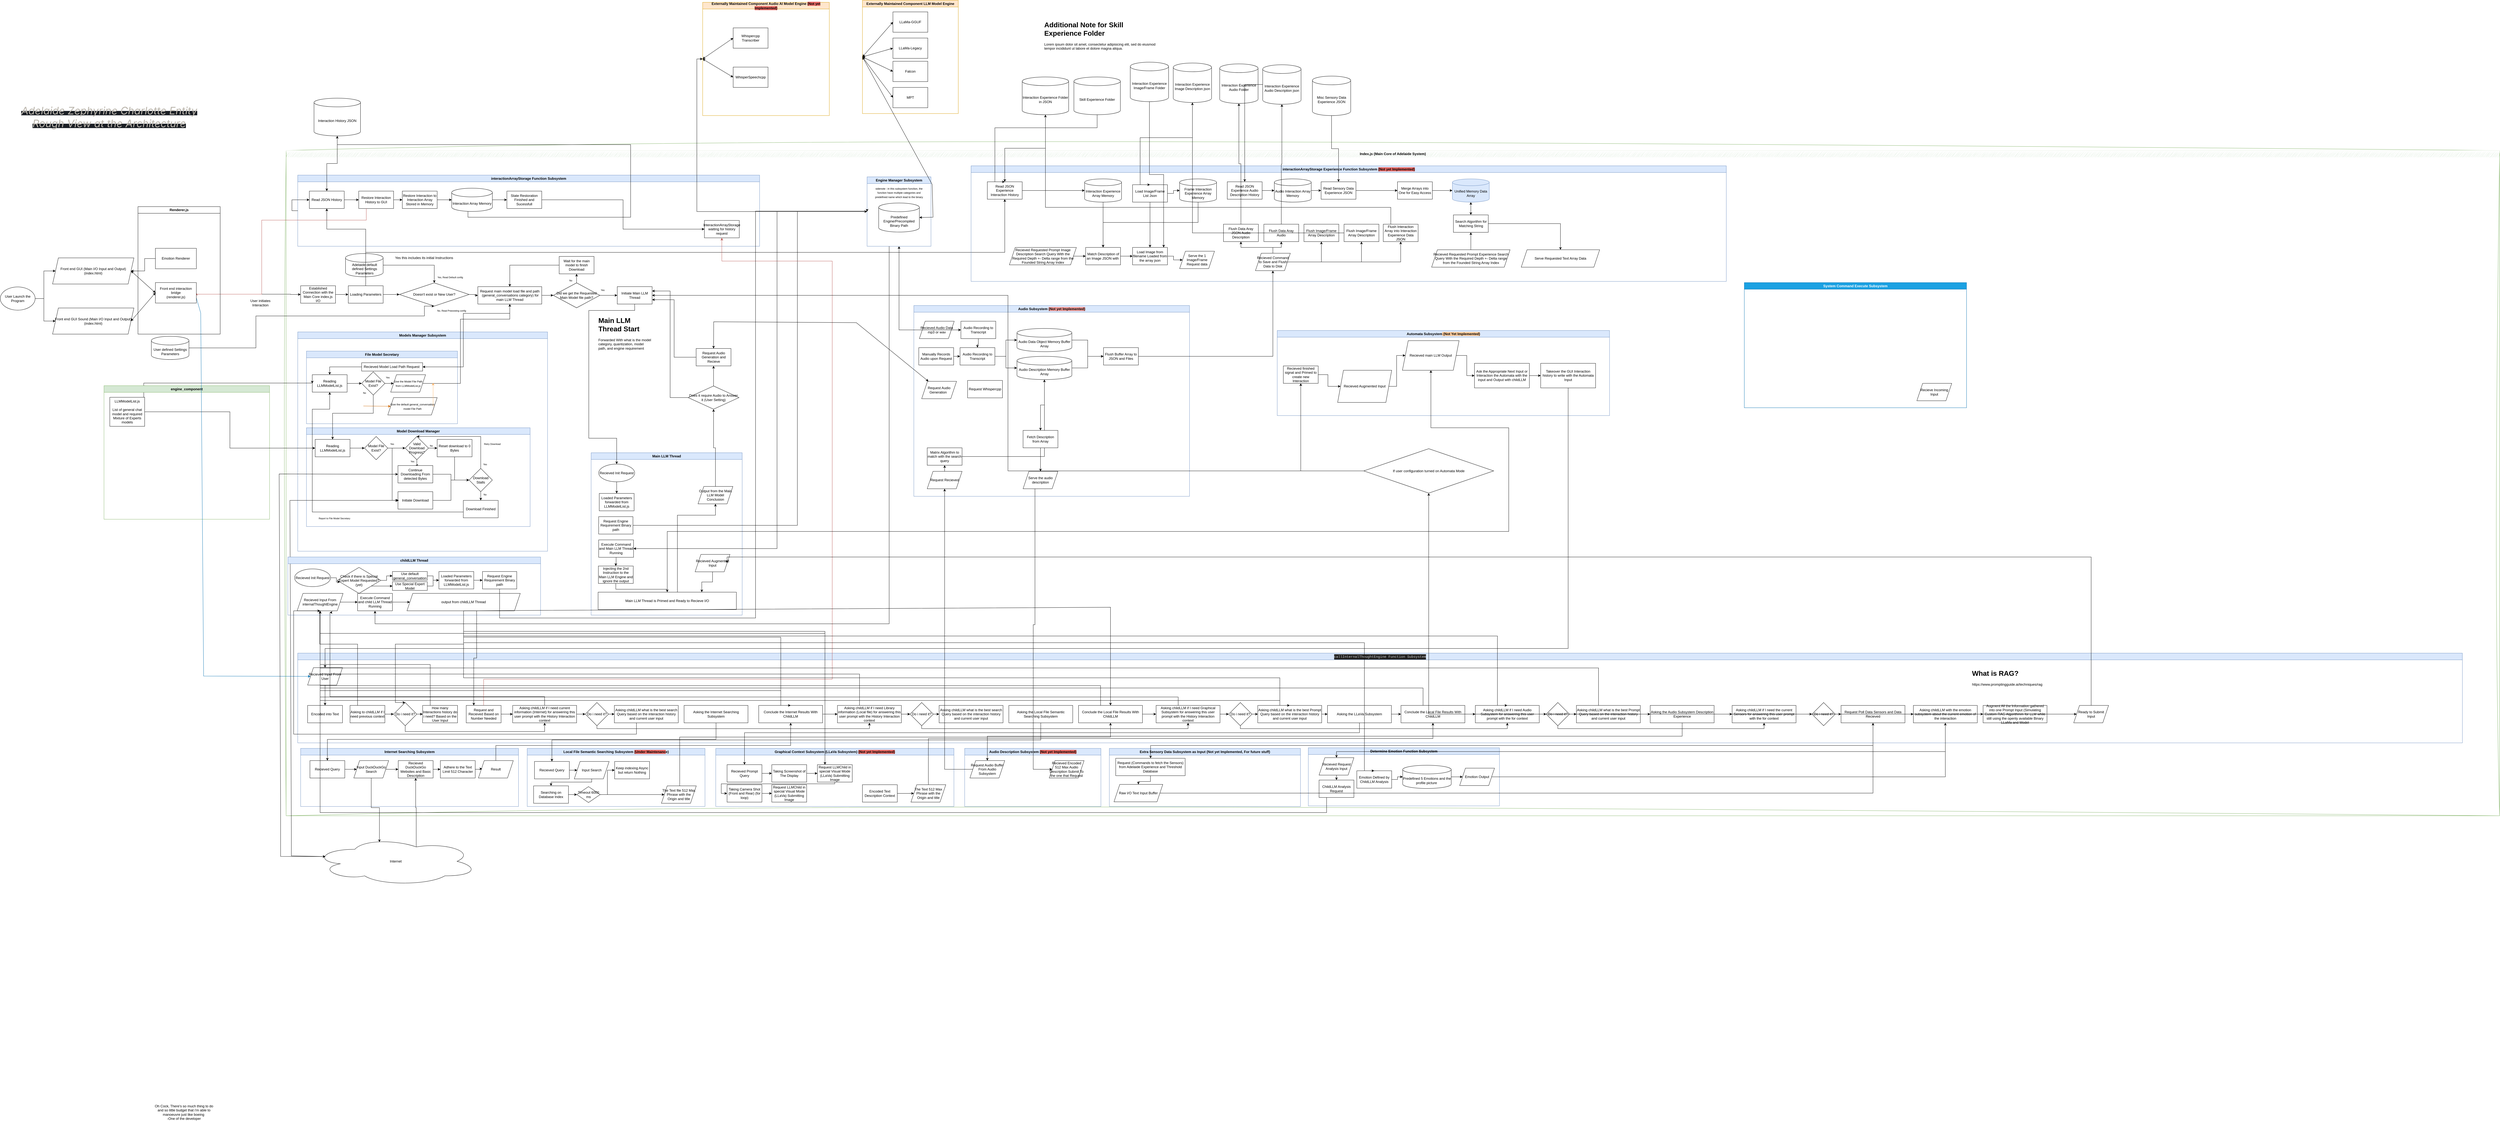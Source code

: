 <mxfile version="22.1.21" type="device" pages="2">
  <diagram id="C5RBs43oDa-KdzZeNtuy" name="Basic Building Block">
    <mxGraphModel dx="2378" dy="1952" grid="0" gridSize="10" guides="1" tooltips="1" connect="1" arrows="1" fold="1" page="0" pageScale="1" pageWidth="827" pageHeight="1169" math="0" shadow="0">
      <root>
        <mxCell id="WIyWlLk6GJQsqaUBKTNV-0" />
        <mxCell id="WIyWlLk6GJQsqaUBKTNV-1" parent="WIyWlLk6GJQsqaUBKTNV-0" />
        <mxCell id="jlTXrEissdUTSTELuyVP-126" style="edgeStyle=orthogonalEdgeStyle;rounded=0;orthogonalLoop=1;jettySize=auto;html=1;entryX=0;entryY=0.5;entryDx=0;entryDy=0;" parent="WIyWlLk6GJQsqaUBKTNV-1" source="jlTXrEissdUTSTELuyVP-3" target="jlTXrEissdUTSTELuyVP-117" edge="1">
          <mxGeometry relative="1" as="geometry">
            <Array as="points">
              <mxPoint x="230" y="575" />
            </Array>
          </mxGeometry>
        </mxCell>
        <mxCell id="jlTXrEissdUTSTELuyVP-8" value="Index.js (Main Core of Adelaide System)" style="swimlane;whiteSpace=wrap;html=1;fillColor=#d5e8d4;strokeColor=#82b366;glass=1;swimlaneLine=0;sketch=1;curveFitting=1;jiggle=2;" parent="WIyWlLk6GJQsqaUBKTNV-1" vertex="1">
          <mxGeometry x="214" y="80" width="7620" height="2291" as="geometry" />
        </mxCell>
        <mxCell id="jlTXrEissdUTSTELuyVP-18" value="Main LLM Thread" style="swimlane;whiteSpace=wrap;html=1;fillColor=#dae8fc;strokeColor=#6c8ebf;startSize=23;" parent="jlTXrEissdUTSTELuyVP-8" vertex="1">
          <mxGeometry x="1050" y="1041" width="520" height="559" as="geometry" />
        </mxCell>
        <mxCell id="jlTXrEissdUTSTELuyVP-171" style="edgeStyle=orthogonalEdgeStyle;rounded=0;orthogonalLoop=1;jettySize=auto;html=1;entryX=0.5;entryY=0;entryDx=0;entryDy=0;" parent="jlTXrEissdUTSTELuyVP-18" source="jlTXrEissdUTSTELuyVP-164" target="jlTXrEissdUTSTELuyVP-170" edge="1">
          <mxGeometry relative="1" as="geometry" />
        </mxCell>
        <mxCell id="jlTXrEissdUTSTELuyVP-164" value="Recieved Init Request" style="ellipse;whiteSpace=wrap;html=1;" parent="jlTXrEissdUTSTELuyVP-18" vertex="1">
          <mxGeometry x="26" y="39" width="124" height="61" as="geometry" />
        </mxCell>
        <mxCell id="jlTXrEissdUTSTELuyVP-170" value="Loaded Parameters forwarded from LLMModelList.js" style="rounded=0;whiteSpace=wrap;html=1;" parent="jlTXrEissdUTSTELuyVP-18" vertex="1">
          <mxGeometry x="28" y="140" width="120" height="60" as="geometry" />
        </mxCell>
        <mxCell id="jlTXrEissdUTSTELuyVP-174" value="Request Engine Requirement Binary path" style="rounded=0;whiteSpace=wrap;html=1;" parent="jlTXrEissdUTSTELuyVP-18" vertex="1">
          <mxGeometry x="26" y="220" width="118" height="60" as="geometry" />
        </mxCell>
        <mxCell id="jlTXrEissdUTSTELuyVP-185" style="edgeStyle=orthogonalEdgeStyle;rounded=0;orthogonalLoop=1;jettySize=auto;html=1;entryX=0.5;entryY=0;entryDx=0;entryDy=0;" parent="jlTXrEissdUTSTELuyVP-18" source="jlTXrEissdUTSTELuyVP-182" target="jlTXrEissdUTSTELuyVP-184" edge="1">
          <mxGeometry relative="1" as="geometry" />
        </mxCell>
        <mxCell id="jlTXrEissdUTSTELuyVP-182" value="Execute Command and Main LLM Thread Running" style="rounded=0;whiteSpace=wrap;html=1;" parent="jlTXrEissdUTSTELuyVP-18" vertex="1">
          <mxGeometry x="26" y="300" width="120" height="60" as="geometry" />
        </mxCell>
        <mxCell id="jlTXrEissdUTSTELuyVP-187" style="edgeStyle=orthogonalEdgeStyle;rounded=0;orthogonalLoop=1;jettySize=auto;html=1;entryX=0.5;entryY=0;entryDx=0;entryDy=0;" parent="jlTXrEissdUTSTELuyVP-18" source="jlTXrEissdUTSTELuyVP-184" target="jlTXrEissdUTSTELuyVP-186" edge="1">
          <mxGeometry relative="1" as="geometry">
            <Array as="points">
              <mxPoint x="85" y="470" />
              <mxPoint x="262" y="470" />
            </Array>
          </mxGeometry>
        </mxCell>
        <mxCell id="jlTXrEissdUTSTELuyVP-184" value="Injecting the 2nd Instruction to the Main LLM Engine and ignore the output" style="rounded=0;whiteSpace=wrap;html=1;" parent="jlTXrEissdUTSTELuyVP-18" vertex="1">
          <mxGeometry x="25" y="390" width="120" height="60" as="geometry" />
        </mxCell>
        <mxCell id="L2LzHhvwbl5LBldqmCg0-13" style="edgeStyle=orthogonalEdgeStyle;rounded=0;orthogonalLoop=1;jettySize=auto;html=1;exitX=0.75;exitY=0;exitDx=0;exitDy=0;entryX=0.5;entryY=1;entryDx=0;entryDy=0;" parent="jlTXrEissdUTSTELuyVP-18" source="jlTXrEissdUTSTELuyVP-186" target="L2LzHhvwbl5LBldqmCg0-10" edge="1">
          <mxGeometry relative="1" as="geometry">
            <Array as="points">
              <mxPoint x="297" y="480" />
              <mxPoint x="297" y="215" />
              <mxPoint x="428" y="215" />
            </Array>
          </mxGeometry>
        </mxCell>
        <mxCell id="jlTXrEissdUTSTELuyVP-186" value="Main LLM Thread is Primed and Ready to Recieve I/O" style="rounded=0;whiteSpace=wrap;html=1;" parent="jlTXrEissdUTSTELuyVP-18" vertex="1">
          <mxGeometry x="24" y="480" width="476" height="60" as="geometry" />
        </mxCell>
        <mxCell id="L2LzHhvwbl5LBldqmCg0-10" value="Output from the Main LLM Model Conclusion" style="shape=parallelogram;perimeter=parallelogramPerimeter;whiteSpace=wrap;html=1;fixedSize=1;" parent="jlTXrEissdUTSTELuyVP-18" vertex="1">
          <mxGeometry x="368" y="116" width="120" height="60" as="geometry" />
        </mxCell>
        <mxCell id="L2LzHhvwbl5LBldqmCg0-14" style="edgeStyle=orthogonalEdgeStyle;rounded=0;orthogonalLoop=1;jettySize=auto;html=1;exitX=0.5;exitY=1;exitDx=0;exitDy=0;entryX=0.75;entryY=0;entryDx=0;entryDy=0;" parent="jlTXrEissdUTSTELuyVP-18" source="L2LzHhvwbl5LBldqmCg0-11" target="jlTXrEissdUTSTELuyVP-186" edge="1">
          <mxGeometry relative="1" as="geometry" />
        </mxCell>
        <mxCell id="L2LzHhvwbl5LBldqmCg0-11" value="Recieved Augmented Input" style="shape=parallelogram;perimeter=parallelogramPerimeter;whiteSpace=wrap;html=1;fixedSize=1;" parent="jlTXrEissdUTSTELuyVP-18" vertex="1">
          <mxGeometry x="358" y="350" width="120" height="60" as="geometry" />
        </mxCell>
        <mxCell id="jlTXrEissdUTSTELuyVP-183" style="edgeStyle=orthogonalEdgeStyle;rounded=0;orthogonalLoop=1;jettySize=auto;html=1;entryX=1;entryY=0.5;entryDx=0;entryDy=0;" parent="jlTXrEissdUTSTELuyVP-8" source="jlTXrEissdUTSTELuyVP-19" target="jlTXrEissdUTSTELuyVP-182" edge="1">
          <mxGeometry relative="1" as="geometry">
            <Array as="points">
              <mxPoint x="1690" y="211" />
              <mxPoint x="1690" y="1371" />
            </Array>
          </mxGeometry>
        </mxCell>
        <mxCell id="jlTXrEissdUTSTELuyVP-19" value="Engine Manager Subsystem" style="swimlane;whiteSpace=wrap;html=1;fillColor=#dae8fc;strokeColor=#6c8ebf;" parent="jlTXrEissdUTSTELuyVP-8" vertex="1">
          <mxGeometry x="2000" y="91" width="220" height="239" as="geometry" />
        </mxCell>
        <mxCell id="jlTXrEissdUTSTELuyVP-177" value="&lt;font style=&quot;font-size: 9px;&quot;&gt;sidenote : in this subsystem function, the function have multiple categories and predefined name which lead to the binary&lt;/font&gt;" style="text;html=1;strokeColor=none;fillColor=none;align=center;verticalAlign=middle;whiteSpace=wrap;rounded=0;" parent="jlTXrEissdUTSTELuyVP-19" vertex="1">
          <mxGeometry x="20" y="39" width="180" height="30" as="geometry" />
        </mxCell>
        <mxCell id="jlTXrEissdUTSTELuyVP-178" value="Predefined Engine/Precompiled Binary Path" style="shape=cylinder3;whiteSpace=wrap;html=1;boundedLbl=1;backgroundOutline=1;size=15;" parent="jlTXrEissdUTSTELuyVP-19" vertex="1">
          <mxGeometry x="40" y="90" width="140" height="100" as="geometry" />
        </mxCell>
        <mxCell id="jlTXrEissdUTSTELuyVP-25" value="interactionArrayStorage Function Subsystem" style="swimlane;whiteSpace=wrap;html=1;fillColor=#dae8fc;strokeColor=#6c8ebf;" parent="jlTXrEissdUTSTELuyVP-8" vertex="1">
          <mxGeometry x="40" y="85" width="1590" height="245" as="geometry" />
        </mxCell>
        <mxCell id="jlTXrEissdUTSTELuyVP-35" style="edgeStyle=orthogonalEdgeStyle;rounded=0;orthogonalLoop=1;jettySize=auto;html=1;entryX=0;entryY=0.5;entryDx=0;entryDy=0;" parent="jlTXrEissdUTSTELuyVP-25" source="jlTXrEissdUTSTELuyVP-31" target="jlTXrEissdUTSTELuyVP-34" edge="1">
          <mxGeometry relative="1" as="geometry" />
        </mxCell>
        <mxCell id="jlTXrEissdUTSTELuyVP-31" value="Read JSON History" style="rounded=0;whiteSpace=wrap;html=1;" parent="jlTXrEissdUTSTELuyVP-25" vertex="1">
          <mxGeometry x="40" y="55" width="120" height="60" as="geometry" />
        </mxCell>
        <mxCell id="jlTXrEissdUTSTELuyVP-33" style="edgeStyle=orthogonalEdgeStyle;rounded=0;orthogonalLoop=1;jettySize=auto;html=1;exitX=0;exitY=0.5;exitDx=0;exitDy=0;entryX=0;entryY=0.5;entryDx=0;entryDy=0;" parent="jlTXrEissdUTSTELuyVP-25" source="jlTXrEissdUTSTELuyVP-25" target="jlTXrEissdUTSTELuyVP-31" edge="1">
          <mxGeometry relative="1" as="geometry" />
        </mxCell>
        <mxCell id="jlTXrEissdUTSTELuyVP-39" style="edgeStyle=orthogonalEdgeStyle;rounded=0;orthogonalLoop=1;jettySize=auto;html=1;" parent="jlTXrEissdUTSTELuyVP-25" source="jlTXrEissdUTSTELuyVP-34" target="jlTXrEissdUTSTELuyVP-38" edge="1">
          <mxGeometry relative="1" as="geometry" />
        </mxCell>
        <mxCell id="jlTXrEissdUTSTELuyVP-34" value="Restore Interaction History to GUI" style="rounded=0;whiteSpace=wrap;html=1;" parent="jlTXrEissdUTSTELuyVP-25" vertex="1">
          <mxGeometry x="210" y="55" width="120" height="60" as="geometry" />
        </mxCell>
        <mxCell id="jlTXrEissdUTSTELuyVP-38" value="Restore Interaction to Interaction Array Stored in Memory" style="rounded=0;whiteSpace=wrap;html=1;" parent="jlTXrEissdUTSTELuyVP-25" vertex="1">
          <mxGeometry x="360" y="55" width="120" height="60" as="geometry" />
        </mxCell>
        <mxCell id="jlTXrEissdUTSTELuyVP-43" style="edgeStyle=orthogonalEdgeStyle;rounded=0;orthogonalLoop=1;jettySize=auto;html=1;" parent="jlTXrEissdUTSTELuyVP-25" source="jlTXrEissdUTSTELuyVP-40" target="jlTXrEissdUTSTELuyVP-42" edge="1">
          <mxGeometry relative="1" as="geometry" />
        </mxCell>
        <mxCell id="jlTXrEissdUTSTELuyVP-40" value="Interaction Array Memory" style="shape=cylinder3;whiteSpace=wrap;html=1;boundedLbl=1;backgroundOutline=1;size=15;" parent="jlTXrEissdUTSTELuyVP-25" vertex="1">
          <mxGeometry x="530" y="45" width="140" height="80" as="geometry" />
        </mxCell>
        <mxCell id="jlTXrEissdUTSTELuyVP-41" style="edgeStyle=orthogonalEdgeStyle;rounded=0;orthogonalLoop=1;jettySize=auto;html=1;entryX=0;entryY=0.5;entryDx=0;entryDy=0;entryPerimeter=0;" parent="jlTXrEissdUTSTELuyVP-25" source="jlTXrEissdUTSTELuyVP-38" target="jlTXrEissdUTSTELuyVP-40" edge="1">
          <mxGeometry relative="1" as="geometry" />
        </mxCell>
        <mxCell id="jlTXrEissdUTSTELuyVP-169" style="edgeStyle=orthogonalEdgeStyle;rounded=0;orthogonalLoop=1;jettySize=auto;html=1;entryX=0;entryY=0.5;entryDx=0;entryDy=0;" parent="jlTXrEissdUTSTELuyVP-25" source="jlTXrEissdUTSTELuyVP-42" target="jlTXrEissdUTSTELuyVP-168" edge="1">
          <mxGeometry relative="1" as="geometry" />
        </mxCell>
        <mxCell id="jlTXrEissdUTSTELuyVP-42" value="State Restoration Finished and Sucessfull" style="rounded=0;whiteSpace=wrap;html=1;" parent="jlTXrEissdUTSTELuyVP-25" vertex="1">
          <mxGeometry x="720" y="55" width="120" height="60" as="geometry" />
        </mxCell>
        <mxCell id="jlTXrEissdUTSTELuyVP-168" value="InteractionArrayStorage waiting for history request" style="rounded=0;whiteSpace=wrap;html=1;" parent="jlTXrEissdUTSTELuyVP-25" vertex="1">
          <mxGeometry x="1400" y="156" width="120" height="60" as="geometry" />
        </mxCell>
        <mxCell id="jlTXrEissdUTSTELuyVP-44" value="Models Manager Subsystem" style="swimlane;whiteSpace=wrap;html=1;fillColor=#dae8fc;strokeColor=#6c8ebf;" parent="jlTXrEissdUTSTELuyVP-8" vertex="1">
          <mxGeometry x="40" y="625" width="860" height="755" as="geometry" />
        </mxCell>
        <mxCell id="jlTXrEissdUTSTELuyVP-17" value="File Model Secretary" style="swimlane;whiteSpace=wrap;html=1;fillColor=#dae8fc;strokeColor=#6c8ebf;" parent="jlTXrEissdUTSTELuyVP-44" vertex="1">
          <mxGeometry x="30" y="66" width="520" height="250" as="geometry" />
        </mxCell>
        <mxCell id="jlTXrEissdUTSTELuyVP-50" style="edgeStyle=orthogonalEdgeStyle;rounded=0;orthogonalLoop=1;jettySize=auto;html=1;" parent="jlTXrEissdUTSTELuyVP-17" source="jlTXrEissdUTSTELuyVP-46" target="jlTXrEissdUTSTELuyVP-48" edge="1">
          <mxGeometry relative="1" as="geometry" />
        </mxCell>
        <mxCell id="jlTXrEissdUTSTELuyVP-46" value="Reading LLMModelList.js" style="rounded=0;whiteSpace=wrap;html=1;" parent="jlTXrEissdUTSTELuyVP-17" vertex="1">
          <mxGeometry x="20" y="81.25" width="120" height="60" as="geometry" />
        </mxCell>
        <mxCell id="jlTXrEissdUTSTELuyVP-145" style="edgeStyle=orthogonalEdgeStyle;rounded=0;orthogonalLoop=1;jettySize=auto;html=1;entryX=0;entryY=0.5;entryDx=0;entryDy=0;" parent="jlTXrEissdUTSTELuyVP-17" source="jlTXrEissdUTSTELuyVP-48" target="jlTXrEissdUTSTELuyVP-144" edge="1">
          <mxGeometry relative="1" as="geometry" />
        </mxCell>
        <mxCell id="jlTXrEissdUTSTELuyVP-48" value="Model File Exist?" style="rhombus;whiteSpace=wrap;html=1;" parent="jlTXrEissdUTSTELuyVP-17" vertex="1">
          <mxGeometry x="190" y="71.25" width="80" height="80" as="geometry" />
        </mxCell>
        <mxCell id="jlTXrEissdUTSTELuyVP-78" value="&lt;font style=&quot;font-size: 8px;&quot;&gt;No&lt;/font&gt;" style="text;html=1;strokeColor=none;fillColor=none;align=center;verticalAlign=middle;whiteSpace=wrap;rounded=0;" parent="jlTXrEissdUTSTELuyVP-17" vertex="1">
          <mxGeometry x="190" y="133.75" width="20" height="17.5" as="geometry" />
        </mxCell>
        <mxCell id="jlTXrEissdUTSTELuyVP-142" value="&lt;font style=&quot;font-size: 8px;&quot;&gt;Yes&lt;/font&gt;" style="text;html=1;strokeColor=none;fillColor=none;align=center;verticalAlign=middle;whiteSpace=wrap;rounded=0;" parent="jlTXrEissdUTSTELuyVP-17" vertex="1">
          <mxGeometry x="270" y="81.25" width="20" height="17.5" as="geometry" />
        </mxCell>
        <mxCell id="jlTXrEissdUTSTELuyVP-144" value="&lt;font style=&quot;font-size: 9px;&quot;&gt;Give the Model File Path from LLMModelList.js&lt;/font&gt;" style="shape=parallelogram;perimeter=parallelogramPerimeter;whiteSpace=wrap;html=1;fixedSize=1;" parent="jlTXrEissdUTSTELuyVP-17" vertex="1">
          <mxGeometry x="290" y="81.25" width="120" height="60" as="geometry" />
        </mxCell>
        <mxCell id="jlTXrEissdUTSTELuyVP-148" style="edgeStyle=orthogonalEdgeStyle;rounded=0;orthogonalLoop=1;jettySize=auto;html=1;" parent="jlTXrEissdUTSTELuyVP-17" source="jlTXrEissdUTSTELuyVP-146" target="jlTXrEissdUTSTELuyVP-46" edge="1">
          <mxGeometry relative="1" as="geometry" />
        </mxCell>
        <mxCell id="jlTXrEissdUTSTELuyVP-146" value="Recieved Model Load Path Request&amp;nbsp;" style="rounded=0;whiteSpace=wrap;html=1;" parent="jlTXrEissdUTSTELuyVP-17" vertex="1">
          <mxGeometry x="190" y="40" width="210" height="28.75" as="geometry" />
        </mxCell>
        <mxCell id="jlTXrEissdUTSTELuyVP-155" value="&lt;font style=&quot;font-size: 9px;&quot;&gt;Give the default general_conversation model File Path&lt;/font&gt;" style="shape=parallelogram;perimeter=parallelogramPerimeter;whiteSpace=wrap;html=1;fixedSize=1;" parent="jlTXrEissdUTSTELuyVP-17" vertex="1">
          <mxGeometry x="280" y="160" width="170" height="60" as="geometry" />
        </mxCell>
        <mxCell id="jlTXrEissdUTSTELuyVP-45" value="Model Download Manager" style="swimlane;whiteSpace=wrap;html=1;fillColor=#dae8fc;strokeColor=#6c8ebf;" parent="jlTXrEissdUTSTELuyVP-44" vertex="1">
          <mxGeometry x="30" y="330" width="770" height="340" as="geometry" />
        </mxCell>
        <mxCell id="jlTXrEissdUTSTELuyVP-81" style="edgeStyle=orthogonalEdgeStyle;rounded=0;orthogonalLoop=1;jettySize=auto;html=1;entryX=0;entryY=0.5;entryDx=0;entryDy=0;" parent="jlTXrEissdUTSTELuyVP-45" source="jlTXrEissdUTSTELuyVP-54" target="jlTXrEissdUTSTELuyVP-56" edge="1">
          <mxGeometry relative="1" as="geometry" />
        </mxCell>
        <mxCell id="jlTXrEissdUTSTELuyVP-54" value="Reading LLMModelList.js" style="rounded=0;whiteSpace=wrap;html=1;" parent="jlTXrEissdUTSTELuyVP-45" vertex="1">
          <mxGeometry x="30" y="40" width="120" height="60" as="geometry" />
        </mxCell>
        <mxCell id="jlTXrEissdUTSTELuyVP-63" style="edgeStyle=orthogonalEdgeStyle;rounded=0;orthogonalLoop=1;jettySize=auto;html=1;" parent="jlTXrEissdUTSTELuyVP-45" source="jlTXrEissdUTSTELuyVP-56" target="jlTXrEissdUTSTELuyVP-57" edge="1">
          <mxGeometry relative="1" as="geometry" />
        </mxCell>
        <mxCell id="3CKYY_KhxMBK2MHiJ4SP-94" style="edgeStyle=orthogonalEdgeStyle;rounded=0;orthogonalLoop=1;jettySize=auto;html=1;entryX=0;entryY=0.5;entryDx=0;entryDy=0;" parent="jlTXrEissdUTSTELuyVP-45" source="jlTXrEissdUTSTELuyVP-56" target="jlTXrEissdUTSTELuyVP-64" edge="1">
          <mxGeometry relative="1" as="geometry">
            <Array as="points">
              <mxPoint x="295" y="70" />
              <mxPoint x="295" y="250" />
            </Array>
          </mxGeometry>
        </mxCell>
        <mxCell id="jlTXrEissdUTSTELuyVP-56" value="Model File Exist?" style="rhombus;whiteSpace=wrap;html=1;" parent="jlTXrEissdUTSTELuyVP-45" vertex="1">
          <mxGeometry x="200" y="30" width="80" height="80" as="geometry" />
        </mxCell>
        <mxCell id="jlTXrEissdUTSTELuyVP-60" value="" style="edgeStyle=orthogonalEdgeStyle;rounded=0;orthogonalLoop=1;jettySize=auto;html=1;" parent="jlTXrEissdUTSTELuyVP-45" source="jlTXrEissdUTSTELuyVP-57" target="jlTXrEissdUTSTELuyVP-59" edge="1">
          <mxGeometry relative="1" as="geometry" />
        </mxCell>
        <mxCell id="jlTXrEissdUTSTELuyVP-62" style="edgeStyle=orthogonalEdgeStyle;rounded=0;orthogonalLoop=1;jettySize=auto;html=1;" parent="jlTXrEissdUTSTELuyVP-45" source="jlTXrEissdUTSTELuyVP-57" target="jlTXrEissdUTSTELuyVP-58" edge="1">
          <mxGeometry relative="1" as="geometry" />
        </mxCell>
        <mxCell id="jlTXrEissdUTSTELuyVP-57" value="Valid Download Progress?" style="rhombus;whiteSpace=wrap;html=1;" parent="jlTXrEissdUTSTELuyVP-45" vertex="1">
          <mxGeometry x="340" y="30" width="80" height="80" as="geometry" />
        </mxCell>
        <mxCell id="jlTXrEissdUTSTELuyVP-66" style="edgeStyle=orthogonalEdgeStyle;rounded=0;orthogonalLoop=1;jettySize=auto;html=1;entryX=0;entryY=0.5;entryDx=0;entryDy=0;" parent="jlTXrEissdUTSTELuyVP-45" source="jlTXrEissdUTSTELuyVP-58" target="jlTXrEissdUTSTELuyVP-65" edge="1">
          <mxGeometry relative="1" as="geometry" />
        </mxCell>
        <mxCell id="jlTXrEissdUTSTELuyVP-58" value="Continue Downloading From detected Bytes" style="rounded=0;whiteSpace=wrap;html=1;" parent="jlTXrEissdUTSTELuyVP-45" vertex="1">
          <mxGeometry x="315" y="130" width="120" height="60" as="geometry" />
        </mxCell>
        <mxCell id="jlTXrEissdUTSTELuyVP-67" style="edgeStyle=orthogonalEdgeStyle;rounded=0;orthogonalLoop=1;jettySize=auto;html=1;entryX=0;entryY=0.5;entryDx=0;entryDy=0;" parent="jlTXrEissdUTSTELuyVP-45" source="jlTXrEissdUTSTELuyVP-59" target="jlTXrEissdUTSTELuyVP-65" edge="1">
          <mxGeometry relative="1" as="geometry" />
        </mxCell>
        <mxCell id="jlTXrEissdUTSTELuyVP-59" value="Reset download to 0 Bytes" style="rounded=0;whiteSpace=wrap;html=1;" parent="jlTXrEissdUTSTELuyVP-45" vertex="1">
          <mxGeometry x="450" y="40" width="120" height="60" as="geometry" />
        </mxCell>
        <mxCell id="jlTXrEissdUTSTELuyVP-69" style="edgeStyle=orthogonalEdgeStyle;rounded=0;orthogonalLoop=1;jettySize=auto;html=1;entryX=0;entryY=0.5;entryDx=0;entryDy=0;" parent="jlTXrEissdUTSTELuyVP-45" source="jlTXrEissdUTSTELuyVP-64" target="jlTXrEissdUTSTELuyVP-65" edge="1">
          <mxGeometry relative="1" as="geometry" />
        </mxCell>
        <mxCell id="jlTXrEissdUTSTELuyVP-64" value="Initiate Download" style="rounded=0;whiteSpace=wrap;html=1;" parent="jlTXrEissdUTSTELuyVP-45" vertex="1">
          <mxGeometry x="315" y="220" width="120" height="60" as="geometry" />
        </mxCell>
        <mxCell id="jlTXrEissdUTSTELuyVP-70" style="edgeStyle=orthogonalEdgeStyle;rounded=0;orthogonalLoop=1;jettySize=auto;html=1;entryX=0.5;entryY=0;entryDx=0;entryDy=0;" parent="jlTXrEissdUTSTELuyVP-45" source="jlTXrEissdUTSTELuyVP-65" target="jlTXrEissdUTSTELuyVP-57" edge="1">
          <mxGeometry relative="1" as="geometry">
            <Array as="points">
              <mxPoint x="600" y="30" />
            </Array>
          </mxGeometry>
        </mxCell>
        <mxCell id="jlTXrEissdUTSTELuyVP-76" style="edgeStyle=orthogonalEdgeStyle;rounded=0;orthogonalLoop=1;jettySize=auto;html=1;" parent="jlTXrEissdUTSTELuyVP-45" source="jlTXrEissdUTSTELuyVP-65" target="jlTXrEissdUTSTELuyVP-75" edge="1">
          <mxGeometry relative="1" as="geometry" />
        </mxCell>
        <mxCell id="jlTXrEissdUTSTELuyVP-65" value="Download Stalls" style="rhombus;whiteSpace=wrap;html=1;" parent="jlTXrEissdUTSTELuyVP-45" vertex="1">
          <mxGeometry x="560" y="140" width="80" height="80" as="geometry" />
        </mxCell>
        <mxCell id="jlTXrEissdUTSTELuyVP-71" value="&lt;font style=&quot;font-size: 8px;&quot;&gt;Retry Download&lt;/font&gt;" style="text;html=1;strokeColor=none;fillColor=none;align=center;verticalAlign=middle;whiteSpace=wrap;rounded=0;" parent="jlTXrEissdUTSTELuyVP-45" vertex="1">
          <mxGeometry x="610" y="40" width="60" height="30" as="geometry" />
        </mxCell>
        <mxCell id="jlTXrEissdUTSTELuyVP-72" value="&lt;font style=&quot;font-size: 8px;&quot;&gt;Yes&lt;/font&gt;" style="text;html=1;strokeColor=none;fillColor=none;align=center;verticalAlign=middle;whiteSpace=wrap;rounded=0;" parent="jlTXrEissdUTSTELuyVP-45" vertex="1">
          <mxGeometry x="600" y="110" width="30" height="30" as="geometry" />
        </mxCell>
        <mxCell id="jlTXrEissdUTSTELuyVP-73" value="&lt;font style=&quot;font-size: 8px;&quot;&gt;Yes&lt;/font&gt;" style="text;html=1;strokeColor=none;fillColor=none;align=center;verticalAlign=middle;whiteSpace=wrap;rounded=0;" parent="jlTXrEissdUTSTELuyVP-45" vertex="1">
          <mxGeometry x="350" y="100" width="30" height="30" as="geometry" />
        </mxCell>
        <mxCell id="jlTXrEissdUTSTELuyVP-74" value="&lt;font style=&quot;font-size: 8px;&quot;&gt;Yes&lt;/font&gt;" style="text;html=1;strokeColor=none;fillColor=none;align=center;verticalAlign=middle;whiteSpace=wrap;rounded=0;" parent="jlTXrEissdUTSTELuyVP-45" vertex="1">
          <mxGeometry x="280" y="40" width="30" height="30" as="geometry" />
        </mxCell>
        <mxCell id="jlTXrEissdUTSTELuyVP-75" value="Download Finished" style="rounded=0;whiteSpace=wrap;html=1;" parent="jlTXrEissdUTSTELuyVP-45" vertex="1">
          <mxGeometry x="540" y="250" width="120" height="60" as="geometry" />
        </mxCell>
        <mxCell id="jlTXrEissdUTSTELuyVP-83" value="&lt;font style=&quot;font-size: 8px;&quot;&gt;No&lt;/font&gt;" style="text;html=1;strokeColor=none;fillColor=none;align=center;verticalAlign=middle;whiteSpace=wrap;rounded=0;" parent="jlTXrEissdUTSTELuyVP-45" vertex="1">
          <mxGeometry x="420" y="52.5" width="20" height="17.5" as="geometry" />
        </mxCell>
        <mxCell id="jlTXrEissdUTSTELuyVP-115" value="&lt;font style=&quot;font-size: 8px;&quot;&gt;No&lt;/font&gt;" style="text;html=1;strokeColor=none;fillColor=none;align=center;verticalAlign=middle;whiteSpace=wrap;rounded=0;" parent="jlTXrEissdUTSTELuyVP-45" vertex="1">
          <mxGeometry x="605" y="220" width="20" height="17.5" as="geometry" />
        </mxCell>
        <mxCell id="jlTXrEissdUTSTELuyVP-116" value="&lt;font style=&quot;font-size: 8px;&quot;&gt;Report to File Model Secretary&lt;/font&gt;" style="text;html=1;strokeColor=none;fillColor=none;align=center;verticalAlign=middle;whiteSpace=wrap;rounded=0;" parent="jlTXrEissdUTSTELuyVP-45" vertex="1">
          <mxGeometry x="29" y="296" width="135" height="30" as="geometry" />
        </mxCell>
        <mxCell id="3CKYY_KhxMBK2MHiJ4SP-96" value="" style="endArrow=classic;startArrow=classic;html=1;rounded=0;entryX=0;entryY=0.5;entryDx=0;entryDy=0;exitX=0.07;exitY=0.4;exitDx=0;exitDy=0;exitPerimeter=0;" parent="jlTXrEissdUTSTELuyVP-45" source="3CKYY_KhxMBK2MHiJ4SP-91" edge="1">
          <mxGeometry width="50" height="50" relative="1" as="geometry">
            <mxPoint x="102" y="1567" as="sourcePoint" />
            <mxPoint x="318" y="250" as="targetPoint" />
            <Array as="points">
              <mxPoint x="-52" y="1474" />
              <mxPoint x="-52" y="1386" />
              <mxPoint x="-57" y="250" />
            </Array>
          </mxGeometry>
        </mxCell>
        <mxCell id="jlTXrEissdUTSTELuyVP-77" style="edgeStyle=orthogonalEdgeStyle;rounded=0;orthogonalLoop=1;jettySize=auto;html=1;entryX=0.5;entryY=0;entryDx=0;entryDy=0;exitX=0.5;exitY=1;exitDx=0;exitDy=0;" parent="jlTXrEissdUTSTELuyVP-44" source="jlTXrEissdUTSTELuyVP-48" target="jlTXrEissdUTSTELuyVP-54" edge="1">
          <mxGeometry relative="1" as="geometry">
            <Array as="points">
              <mxPoint x="260" y="280" />
              <mxPoint x="120" y="280" />
            </Array>
          </mxGeometry>
        </mxCell>
        <mxCell id="jlTXrEissdUTSTELuyVP-80" style="edgeStyle=orthogonalEdgeStyle;rounded=0;orthogonalLoop=1;jettySize=auto;html=1;entryX=0.5;entryY=1;entryDx=0;entryDy=0;" parent="jlTXrEissdUTSTELuyVP-44" source="jlTXrEissdUTSTELuyVP-75" target="jlTXrEissdUTSTELuyVP-46" edge="1">
          <mxGeometry relative="1" as="geometry">
            <Array as="points">
              <mxPoint x="50" y="620" />
              <mxPoint x="50" y="266" />
              <mxPoint x="110" y="266" />
            </Array>
          </mxGeometry>
        </mxCell>
        <mxCell id="jlTXrEissdUTSTELuyVP-125" style="edgeStyle=orthogonalEdgeStyle;rounded=0;orthogonalLoop=1;jettySize=auto;html=1;" parent="jlTXrEissdUTSTELuyVP-8" source="jlTXrEissdUTSTELuyVP-117" target="jlTXrEissdUTSTELuyVP-124" edge="1">
          <mxGeometry relative="1" as="geometry" />
        </mxCell>
        <mxCell id="jlTXrEissdUTSTELuyVP-117" value="Established Connection with the Main Core index.js I/O" style="rounded=0;whiteSpace=wrap;html=1;" parent="jlTXrEissdUTSTELuyVP-8" vertex="1">
          <mxGeometry x="50" y="466" width="120" height="60" as="geometry" />
        </mxCell>
        <mxCell id="jlTXrEissdUTSTELuyVP-134" style="edgeStyle=orthogonalEdgeStyle;rounded=0;orthogonalLoop=1;jettySize=auto;html=1;entryX=0.5;entryY=0;entryDx=0;entryDy=0;" parent="jlTXrEissdUTSTELuyVP-8" source="jlTXrEissdUTSTELuyVP-123" target="jlTXrEissdUTSTELuyVP-127" edge="1">
          <mxGeometry relative="1" as="geometry" />
        </mxCell>
        <mxCell id="jlTXrEissdUTSTELuyVP-123" value="Adelaide default defined Settings Parameters" style="shape=cylinder3;whiteSpace=wrap;html=1;boundedLbl=1;backgroundOutline=1;size=15;" parent="jlTXrEissdUTSTELuyVP-8" vertex="1">
          <mxGeometry x="204.5" y="355" width="129.5" height="80" as="geometry" />
        </mxCell>
        <mxCell id="jlTXrEissdUTSTELuyVP-131" style="edgeStyle=orthogonalEdgeStyle;rounded=0;orthogonalLoop=1;jettySize=auto;html=1;entryX=0;entryY=0.5;entryDx=0;entryDy=0;" parent="jlTXrEissdUTSTELuyVP-8" source="jlTXrEissdUTSTELuyVP-124" target="jlTXrEissdUTSTELuyVP-127" edge="1">
          <mxGeometry relative="1" as="geometry" />
        </mxCell>
        <mxCell id="jlTXrEissdUTSTELuyVP-189" style="edgeStyle=orthogonalEdgeStyle;rounded=0;orthogonalLoop=1;jettySize=auto;html=1;entryX=0.5;entryY=1;entryDx=0;entryDy=0;" parent="jlTXrEissdUTSTELuyVP-8" source="jlTXrEissdUTSTELuyVP-124" target="jlTXrEissdUTSTELuyVP-31" edge="1">
          <mxGeometry relative="1" as="geometry">
            <Array as="points">
              <mxPoint x="274" y="271" />
              <mxPoint x="140" y="271" />
            </Array>
          </mxGeometry>
        </mxCell>
        <mxCell id="3CKYY_KhxMBK2MHiJ4SP-61" style="edgeStyle=orthogonalEdgeStyle;rounded=0;orthogonalLoop=1;jettySize=auto;html=1;" parent="jlTXrEissdUTSTELuyVP-8" source="jlTXrEissdUTSTELuyVP-124" target="3CKYY_KhxMBK2MHiJ4SP-10" edge="1">
          <mxGeometry relative="1" as="geometry">
            <Array as="points">
              <mxPoint x="274" y="351" />
              <mxPoint x="2474" y="351" />
            </Array>
          </mxGeometry>
        </mxCell>
        <mxCell id="jlTXrEissdUTSTELuyVP-124" value="Loading Parameters" style="rounded=0;whiteSpace=wrap;html=1;" parent="jlTXrEissdUTSTELuyVP-8" vertex="1">
          <mxGeometry x="214" y="466" width="120" height="60" as="geometry" />
        </mxCell>
        <mxCell id="jlTXrEissdUTSTELuyVP-140" style="edgeStyle=orthogonalEdgeStyle;rounded=0;orthogonalLoop=1;jettySize=auto;html=1;entryX=0;entryY=0.5;entryDx=0;entryDy=0;" parent="jlTXrEissdUTSTELuyVP-8" source="jlTXrEissdUTSTELuyVP-127" target="jlTXrEissdUTSTELuyVP-139" edge="1">
          <mxGeometry relative="1" as="geometry" />
        </mxCell>
        <mxCell id="jlTXrEissdUTSTELuyVP-127" value="Doesn&#39;t exist or New User?" style="rhombus;whiteSpace=wrap;html=1;" parent="jlTXrEissdUTSTELuyVP-8" vertex="1">
          <mxGeometry x="390" y="456" width="240" height="80" as="geometry" />
        </mxCell>
        <mxCell id="jlTXrEissdUTSTELuyVP-136" value="&lt;font style=&quot;font-size: 8px;&quot;&gt;Yes, Read Default config&lt;/font&gt;" style="text;html=1;strokeColor=none;fillColor=none;align=center;verticalAlign=middle;whiteSpace=wrap;rounded=0;" parent="jlTXrEissdUTSTELuyVP-8" vertex="1">
          <mxGeometry x="500" y="421" width="130" height="30" as="geometry" />
        </mxCell>
        <mxCell id="jlTXrEissdUTSTELuyVP-137" value="&lt;font style=&quot;font-size: 8px;&quot;&gt;No, Read Preexisting config&lt;/font&gt;" style="text;html=1;strokeColor=none;fillColor=none;align=center;verticalAlign=middle;whiteSpace=wrap;rounded=0;" parent="jlTXrEissdUTSTELuyVP-8" vertex="1">
          <mxGeometry x="510" y="536" width="120" height="30" as="geometry" />
        </mxCell>
        <mxCell id="jlTXrEissdUTSTELuyVP-147" style="edgeStyle=orthogonalEdgeStyle;rounded=0;orthogonalLoop=1;jettySize=auto;html=1;entryX=1;entryY=0.5;entryDx=0;entryDy=0;" parent="jlTXrEissdUTSTELuyVP-8" source="jlTXrEissdUTSTELuyVP-139" target="jlTXrEissdUTSTELuyVP-146" edge="1">
          <mxGeometry relative="1" as="geometry">
            <Array as="points">
              <mxPoint x="770" y="561" />
              <mxPoint x="610" y="561" />
              <mxPoint x="610" y="745" />
            </Array>
          </mxGeometry>
        </mxCell>
        <mxCell id="jlTXrEissdUTSTELuyVP-150" style="edgeStyle=orthogonalEdgeStyle;rounded=0;orthogonalLoop=1;jettySize=auto;html=1;entryX=0;entryY=0.5;entryDx=0;entryDy=0;" parent="jlTXrEissdUTSTELuyVP-8" source="jlTXrEissdUTSTELuyVP-139" target="jlTXrEissdUTSTELuyVP-141" edge="1">
          <mxGeometry relative="1" as="geometry" />
        </mxCell>
        <mxCell id="jlTXrEissdUTSTELuyVP-139" value="Request main model load file and path&lt;br&gt;&amp;nbsp;(general_conversations category) for main LLM Thread" style="rounded=0;whiteSpace=wrap;html=1;" parent="jlTXrEissdUTSTELuyVP-8" vertex="1">
          <mxGeometry x="660" y="469" width="220" height="60" as="geometry" />
        </mxCell>
        <mxCell id="jlTXrEissdUTSTELuyVP-49" style="edgeStyle=orthogonalEdgeStyle;rounded=0;orthogonalLoop=1;jettySize=auto;html=1;entryX=0;entryY=0.5;entryDx=0;entryDy=0;" parent="jlTXrEissdUTSTELuyVP-8" target="jlTXrEissdUTSTELuyVP-46" edge="1">
          <mxGeometry relative="1" as="geometry">
            <mxPoint x="-490.0" y="888.06" as="sourcePoint" />
            <mxPoint x="70" y="801" as="targetPoint" />
            <Array as="points">
              <mxPoint x="-490" y="801" />
              <mxPoint x="90" y="801" />
            </Array>
          </mxGeometry>
        </mxCell>
        <mxCell id="jlTXrEissdUTSTELuyVP-158" style="edgeStyle=orthogonalEdgeStyle;rounded=0;orthogonalLoop=1;jettySize=auto;html=1;" parent="jlTXrEissdUTSTELuyVP-8" source="jlTXrEissdUTSTELuyVP-141" target="jlTXrEissdUTSTELuyVP-154" edge="1">
          <mxGeometry relative="1" as="geometry" />
        </mxCell>
        <mxCell id="jlTXrEissdUTSTELuyVP-163" style="edgeStyle=orthogonalEdgeStyle;rounded=0;orthogonalLoop=1;jettySize=auto;html=1;" parent="jlTXrEissdUTSTELuyVP-8" source="jlTXrEissdUTSTELuyVP-141" target="jlTXrEissdUTSTELuyVP-162" edge="1">
          <mxGeometry relative="1" as="geometry" />
        </mxCell>
        <mxCell id="jlTXrEissdUTSTELuyVP-141" value="Did we get the Requested Main Model file path?" style="rhombus;whiteSpace=wrap;html=1;" parent="jlTXrEissdUTSTELuyVP-8" vertex="1">
          <mxGeometry x="920" y="456" width="160" height="86" as="geometry" />
        </mxCell>
        <mxCell id="jlTXrEissdUTSTELuyVP-149" style="edgeStyle=orthogonalEdgeStyle;rounded=0;orthogonalLoop=1;jettySize=auto;html=1;entryX=0.5;entryY=1;entryDx=0;entryDy=0;" parent="jlTXrEissdUTSTELuyVP-8" source="jlTXrEissdUTSTELuyVP-144" target="jlTXrEissdUTSTELuyVP-139" edge="1">
          <mxGeometry relative="1" as="geometry">
            <Array as="points">
              <mxPoint x="600" y="802" />
              <mxPoint x="600" y="581" />
              <mxPoint x="770" y="581" />
            </Array>
          </mxGeometry>
        </mxCell>
        <mxCell id="jlTXrEissdUTSTELuyVP-159" style="edgeStyle=orthogonalEdgeStyle;rounded=0;orthogonalLoop=1;jettySize=auto;html=1;entryX=0.5;entryY=0;entryDx=0;entryDy=0;" parent="jlTXrEissdUTSTELuyVP-8" source="jlTXrEissdUTSTELuyVP-154" target="jlTXrEissdUTSTELuyVP-139" edge="1">
          <mxGeometry relative="1" as="geometry" />
        </mxCell>
        <mxCell id="jlTXrEissdUTSTELuyVP-154" value="Wait for the main model to finish Download" style="rounded=0;whiteSpace=wrap;html=1;" parent="jlTXrEissdUTSTELuyVP-8" vertex="1">
          <mxGeometry x="940" y="365" width="120" height="60" as="geometry" />
        </mxCell>
        <mxCell id="jlTXrEissdUTSTELuyVP-160" value="&lt;font style=&quot;font-size: 8px;&quot;&gt;Yes&lt;/font&gt;" style="text;html=1;strokeColor=none;fillColor=none;align=center;verticalAlign=middle;whiteSpace=wrap;rounded=0;" parent="jlTXrEissdUTSTELuyVP-8" vertex="1">
          <mxGeometry x="1080" y="471" width="20" height="17.5" as="geometry" />
        </mxCell>
        <mxCell id="jlTXrEissdUTSTELuyVP-161" value="&lt;font style=&quot;font-size: 8px;&quot;&gt;No&lt;/font&gt;" style="text;html=1;strokeColor=none;fillColor=none;align=center;verticalAlign=middle;whiteSpace=wrap;rounded=0;" parent="jlTXrEissdUTSTELuyVP-8" vertex="1">
          <mxGeometry x="970" y="438.5" width="20" height="17.5" as="geometry" />
        </mxCell>
        <mxCell id="jlTXrEissdUTSTELuyVP-165" style="edgeStyle=orthogonalEdgeStyle;rounded=0;orthogonalLoop=1;jettySize=auto;html=1;entryX=0.5;entryY=0;entryDx=0;entryDy=0;" parent="jlTXrEissdUTSTELuyVP-8" source="jlTXrEissdUTSTELuyVP-162" target="jlTXrEissdUTSTELuyVP-164" edge="1">
          <mxGeometry relative="1" as="geometry">
            <Array as="points">
              <mxPoint x="1200" y="551" />
              <mxPoint x="1042" y="551" />
              <mxPoint x="1042" y="991" />
              <mxPoint x="1138" y="991" />
            </Array>
          </mxGeometry>
        </mxCell>
        <mxCell id="jlTXrEissdUTSTELuyVP-162" value="Initiate Main LLM Thread" style="rounded=0;whiteSpace=wrap;html=1;" parent="jlTXrEissdUTSTELuyVP-8" vertex="1">
          <mxGeometry x="1140" y="469" width="120" height="60" as="geometry" />
        </mxCell>
        <mxCell id="jlTXrEissdUTSTELuyVP-167" value="&lt;h1&gt;Main LLM Thread Start&lt;/h1&gt;&lt;p&gt;Forwarded With what is the model category, quantization, model path, and engine requirement&lt;/p&gt;" style="text;html=1;strokeColor=none;fillColor=none;spacing=5;spacingTop=-20;whiteSpace=wrap;overflow=hidden;rounded=0;" parent="jlTXrEissdUTSTELuyVP-8" vertex="1">
          <mxGeometry x="1070" y="566" width="190" height="144" as="geometry" />
        </mxCell>
        <mxCell id="jlTXrEissdUTSTELuyVP-172" value="Yes this includes its initial Instructions" style="text;html=1;strokeColor=none;fillColor=none;align=center;verticalAlign=middle;whiteSpace=wrap;rounded=0;" parent="jlTXrEissdUTSTELuyVP-8" vertex="1">
          <mxGeometry x="340" y="355" width="270" height="30" as="geometry" />
        </mxCell>
        <mxCell id="jlTXrEissdUTSTELuyVP-192" value="&lt;div style=&quot;color: rgb(204, 204, 204); background-color: rgb(31, 31, 31); font-family: Menlo, Monaco, &amp;quot;Courier New&amp;quot;, monospace; font-weight: normal; line-height: 18px;&quot;&gt;callInternalThoughtEngine Function Subsystem&lt;/div&gt;" style="swimlane;whiteSpace=wrap;html=1;fillColor=#dae8fc;strokeColor=#6c8ebf;" parent="jlTXrEissdUTSTELuyVP-8" vertex="1">
          <mxGeometry x="40" y="1731" width="7452" height="309" as="geometry" />
        </mxCell>
        <mxCell id="jlTXrEissdUTSTELuyVP-195" style="edgeStyle=orthogonalEdgeStyle;rounded=0;orthogonalLoop=1;jettySize=auto;html=1;" parent="jlTXrEissdUTSTELuyVP-192" source="jlTXrEissdUTSTELuyVP-193" target="jlTXrEissdUTSTELuyVP-194" edge="1">
          <mxGeometry relative="1" as="geometry">
            <Array as="points">
              <mxPoint x="94" y="180" />
              <mxPoint x="94" y="180" />
            </Array>
          </mxGeometry>
        </mxCell>
        <mxCell id="jlTXrEissdUTSTELuyVP-193" value="Recieved Input From User" style="shape=parallelogram;perimeter=parallelogramPerimeter;whiteSpace=wrap;html=1;fixedSize=1;" parent="jlTXrEissdUTSTELuyVP-192" vertex="1">
          <mxGeometry x="34" y="50" width="120" height="60" as="geometry" />
        </mxCell>
        <mxCell id="jlTXrEissdUTSTELuyVP-194" value="Encoded into Text" style="rounded=0;whiteSpace=wrap;html=1;" parent="jlTXrEissdUTSTELuyVP-192" vertex="1">
          <mxGeometry x="34" y="180" width="120" height="60" as="geometry" />
        </mxCell>
        <mxCell id="jlTXrEissdUTSTELuyVP-238" style="edgeStyle=orthogonalEdgeStyle;rounded=0;orthogonalLoop=1;jettySize=auto;html=1;entryX=0;entryY=0.5;entryDx=0;entryDy=0;" parent="jlTXrEissdUTSTELuyVP-192" source="jlTXrEissdUTSTELuyVP-230" target="jlTXrEissdUTSTELuyVP-237" edge="1">
          <mxGeometry relative="1" as="geometry" />
        </mxCell>
        <mxCell id="jlTXrEissdUTSTELuyVP-230" value="Asking to childLLM if I need previous context" style="rounded=0;whiteSpace=wrap;html=1;" parent="jlTXrEissdUTSTELuyVP-192" vertex="1">
          <mxGeometry x="180" y="180" width="120" height="60" as="geometry" />
        </mxCell>
        <mxCell id="jlTXrEissdUTSTELuyVP-244" style="edgeStyle=orthogonalEdgeStyle;rounded=0;orthogonalLoop=1;jettySize=auto;html=1;" parent="jlTXrEissdUTSTELuyVP-192" source="jlTXrEissdUTSTELuyVP-237" target="jlTXrEissdUTSTELuyVP-239" edge="1">
          <mxGeometry relative="1" as="geometry" />
        </mxCell>
        <mxCell id="jlTXrEissdUTSTELuyVP-250" style="edgeStyle=orthogonalEdgeStyle;rounded=0;orthogonalLoop=1;jettySize=auto;html=1;entryX=0.5;entryY=1;entryDx=0;entryDy=0;" parent="jlTXrEissdUTSTELuyVP-192" source="jlTXrEissdUTSTELuyVP-237" target="jlTXrEissdUTSTELuyVP-247" edge="1">
          <mxGeometry relative="1" as="geometry">
            <Array as="points">
              <mxPoint x="370" y="270" />
              <mxPoint x="850" y="270" />
            </Array>
          </mxGeometry>
        </mxCell>
        <mxCell id="jlTXrEissdUTSTELuyVP-237" value="Do i need it?" style="rhombus;whiteSpace=wrap;html=1;" parent="jlTXrEissdUTSTELuyVP-192" vertex="1">
          <mxGeometry x="330" y="170" width="80" height="80" as="geometry" />
        </mxCell>
        <mxCell id="jlTXrEissdUTSTELuyVP-239" value="How many Interactions history do i need? Based on the User Input" style="rounded=0;whiteSpace=wrap;html=1;" parent="jlTXrEissdUTSTELuyVP-192" vertex="1">
          <mxGeometry x="430" y="180" width="120" height="60" as="geometry" />
        </mxCell>
        <mxCell id="jlTXrEissdUTSTELuyVP-248" style="edgeStyle=orthogonalEdgeStyle;rounded=0;orthogonalLoop=1;jettySize=auto;html=1;entryX=0;entryY=0.5;entryDx=0;entryDy=0;" parent="jlTXrEissdUTSTELuyVP-192" source="jlTXrEissdUTSTELuyVP-241" target="jlTXrEissdUTSTELuyVP-247" edge="1">
          <mxGeometry relative="1" as="geometry" />
        </mxCell>
        <mxCell id="jlTXrEissdUTSTELuyVP-241" value="Request and Recieved Based on Number Needed" style="rounded=0;whiteSpace=wrap;html=1;" parent="jlTXrEissdUTSTELuyVP-192" vertex="1">
          <mxGeometry x="580" y="180" width="120" height="60" as="geometry" />
        </mxCell>
        <mxCell id="jlTXrEissdUTSTELuyVP-249" style="edgeStyle=orthogonalEdgeStyle;rounded=0;orthogonalLoop=1;jettySize=auto;html=1;" parent="jlTXrEissdUTSTELuyVP-192" source="jlTXrEissdUTSTELuyVP-247" edge="1">
          <mxGeometry relative="1" as="geometry">
            <mxPoint x="110" y="-140" as="targetPoint" />
            <Array as="points">
              <mxPoint x="850" y="150" />
              <mxPoint x="111" y="150" />
              <mxPoint x="111" y="-140" />
            </Array>
          </mxGeometry>
        </mxCell>
        <mxCell id="jlTXrEissdUTSTELuyVP-254" style="edgeStyle=orthogonalEdgeStyle;rounded=0;orthogonalLoop=1;jettySize=auto;html=1;entryX=0;entryY=0.5;entryDx=0;entryDy=0;" parent="jlTXrEissdUTSTELuyVP-192" source="jlTXrEissdUTSTELuyVP-247" target="jlTXrEissdUTSTELuyVP-251" edge="1">
          <mxGeometry relative="1" as="geometry" />
        </mxCell>
        <mxCell id="jlTXrEissdUTSTELuyVP-247" value="Asking childLLM if I need current information (Internet) for answering this user prompt with the History Interaction context" style="rounded=0;whiteSpace=wrap;html=1;" parent="jlTXrEissdUTSTELuyVP-192" vertex="1">
          <mxGeometry x="740" y="180" width="220" height="60" as="geometry" />
        </mxCell>
        <mxCell id="jlTXrEissdUTSTELuyVP-257" style="edgeStyle=orthogonalEdgeStyle;rounded=0;orthogonalLoop=1;jettySize=auto;html=1;entryX=0;entryY=0.5;entryDx=0;entryDy=0;" parent="jlTXrEissdUTSTELuyVP-192" source="jlTXrEissdUTSTELuyVP-251" target="jlTXrEissdUTSTELuyVP-255" edge="1">
          <mxGeometry relative="1" as="geometry" />
        </mxCell>
        <mxCell id="jlTXrEissdUTSTELuyVP-300" style="edgeStyle=orthogonalEdgeStyle;rounded=0;orthogonalLoop=1;jettySize=auto;html=1;entryX=0.5;entryY=1;entryDx=0;entryDy=0;" parent="jlTXrEissdUTSTELuyVP-192" source="jlTXrEissdUTSTELuyVP-251" target="jlTXrEissdUTSTELuyVP-292" edge="1">
          <mxGeometry relative="1" as="geometry">
            <Array as="points">
              <mxPoint x="1030" y="260" />
              <mxPoint x="1968" y="260" />
            </Array>
          </mxGeometry>
        </mxCell>
        <mxCell id="jlTXrEissdUTSTELuyVP-251" value="Do i need it?" style="rhombus;whiteSpace=wrap;html=1;" parent="jlTXrEissdUTSTELuyVP-192" vertex="1">
          <mxGeometry x="990" y="170" width="80" height="80" as="geometry" />
        </mxCell>
        <mxCell id="jlTXrEissdUTSTELuyVP-255" value="Asking childLLM what is the best search Query based on the interaction history and current user input" style="rounded=0;whiteSpace=wrap;html=1;" parent="jlTXrEissdUTSTELuyVP-192" vertex="1">
          <mxGeometry x="1090" y="180" width="220" height="60" as="geometry" />
        </mxCell>
        <mxCell id="jlTXrEissdUTSTELuyVP-259" value="Asking the Internet Searching Subsystem" style="rounded=0;whiteSpace=wrap;html=1;" parent="jlTXrEissdUTSTELuyVP-192" vertex="1">
          <mxGeometry x="1330" y="180" width="220" height="60" as="geometry" />
        </mxCell>
        <mxCell id="jlTXrEissdUTSTELuyVP-296" style="edgeStyle=orthogonalEdgeStyle;rounded=0;orthogonalLoop=1;jettySize=auto;html=1;entryX=0;entryY=0.5;entryDx=0;entryDy=0;" parent="jlTXrEissdUTSTELuyVP-192" source="jlTXrEissdUTSTELuyVP-271" target="jlTXrEissdUTSTELuyVP-292" edge="1">
          <mxGeometry relative="1" as="geometry" />
        </mxCell>
        <mxCell id="jlTXrEissdUTSTELuyVP-271" value="Conclude the Internet Results With ChildLLM" style="rounded=0;whiteSpace=wrap;html=1;" parent="jlTXrEissdUTSTELuyVP-192" vertex="1">
          <mxGeometry x="1587" y="180" width="220" height="60" as="geometry" />
        </mxCell>
        <mxCell id="jlTXrEissdUTSTELuyVP-297" style="edgeStyle=orthogonalEdgeStyle;rounded=0;orthogonalLoop=1;jettySize=auto;html=1;entryX=0;entryY=0.5;entryDx=0;entryDy=0;" parent="jlTXrEissdUTSTELuyVP-192" source="jlTXrEissdUTSTELuyVP-292" target="jlTXrEissdUTSTELuyVP-293" edge="1">
          <mxGeometry relative="1" as="geometry" />
        </mxCell>
        <mxCell id="jlTXrEissdUTSTELuyVP-292" value="Asking childLLM if I need Library information (Local file) for answering this user prompt with the History Interaction context" style="rounded=0;whiteSpace=wrap;html=1;" parent="jlTXrEissdUTSTELuyVP-192" vertex="1">
          <mxGeometry x="1858" y="180" width="220" height="60" as="geometry" />
        </mxCell>
        <mxCell id="jlTXrEissdUTSTELuyVP-298" style="edgeStyle=orthogonalEdgeStyle;rounded=0;orthogonalLoop=1;jettySize=auto;html=1;entryX=0;entryY=0.5;entryDx=0;entryDy=0;" parent="jlTXrEissdUTSTELuyVP-192" source="jlTXrEissdUTSTELuyVP-293" target="jlTXrEissdUTSTELuyVP-294" edge="1">
          <mxGeometry relative="1" as="geometry" />
        </mxCell>
        <mxCell id="L2LzHhvwbl5LBldqmCg0-9" style="edgeStyle=orthogonalEdgeStyle;rounded=0;orthogonalLoop=1;jettySize=auto;html=1;entryX=0.5;entryY=1;entryDx=0;entryDy=0;" parent="jlTXrEissdUTSTELuyVP-192" source="jlTXrEissdUTSTELuyVP-293" target="jlTXrEissdUTSTELuyVP-306" edge="1">
          <mxGeometry relative="1" as="geometry">
            <Array as="points">
              <mxPoint x="2148" y="260" />
              <mxPoint x="3065" y="260" />
            </Array>
          </mxGeometry>
        </mxCell>
        <mxCell id="jlTXrEissdUTSTELuyVP-293" value="Do i need it?" style="rhombus;whiteSpace=wrap;html=1;" parent="jlTXrEissdUTSTELuyVP-192" vertex="1">
          <mxGeometry x="2108" y="170" width="80" height="80" as="geometry" />
        </mxCell>
        <mxCell id="jlTXrEissdUTSTELuyVP-294" value="Asking childLLM what is the best search Query based on the interaction history and current user input" style="rounded=0;whiteSpace=wrap;html=1;" parent="jlTXrEissdUTSTELuyVP-192" vertex="1">
          <mxGeometry x="2208" y="180" width="220" height="60" as="geometry" />
        </mxCell>
        <mxCell id="jlTXrEissdUTSTELuyVP-295" value="Asking the Local File Semantic Searching Subsystem" style="rounded=0;whiteSpace=wrap;html=1;" parent="jlTXrEissdUTSTELuyVP-192" vertex="1">
          <mxGeometry x="2448" y="180" width="220" height="60" as="geometry" />
        </mxCell>
        <mxCell id="jlTXrEissdUTSTELuyVP-310" style="edgeStyle=orthogonalEdgeStyle;rounded=0;orthogonalLoop=1;jettySize=auto;html=1;" parent="jlTXrEissdUTSTELuyVP-192" source="jlTXrEissdUTSTELuyVP-301" target="jlTXrEissdUTSTELuyVP-306" edge="1">
          <mxGeometry relative="1" as="geometry" />
        </mxCell>
        <mxCell id="jlTXrEissdUTSTELuyVP-301" value="Conclude the Local File Results With ChildLLM" style="rounded=0;whiteSpace=wrap;html=1;" parent="jlTXrEissdUTSTELuyVP-192" vertex="1">
          <mxGeometry x="2688" y="180" width="220" height="60" as="geometry" />
        </mxCell>
        <mxCell id="L2LzHhvwbl5LBldqmCg0-2" style="edgeStyle=orthogonalEdgeStyle;rounded=0;orthogonalLoop=1;jettySize=auto;html=1;" parent="jlTXrEissdUTSTELuyVP-192" source="jlTXrEissdUTSTELuyVP-306" target="jlTXrEissdUTSTELuyVP-307" edge="1">
          <mxGeometry relative="1" as="geometry" />
        </mxCell>
        <mxCell id="jlTXrEissdUTSTELuyVP-306" value="Asking childLLM if I need Graphical Subsystem for answering this user prompt with the History Interaction context" style="rounded=0;whiteSpace=wrap;html=1;" parent="jlTXrEissdUTSTELuyVP-192" vertex="1">
          <mxGeometry x="2955" y="180" width="220" height="60" as="geometry" />
        </mxCell>
        <mxCell id="L2LzHhvwbl5LBldqmCg0-3" style="edgeStyle=orthogonalEdgeStyle;rounded=0;orthogonalLoop=1;jettySize=auto;html=1;" parent="jlTXrEissdUTSTELuyVP-192" source="jlTXrEissdUTSTELuyVP-307" target="jlTXrEissdUTSTELuyVP-308" edge="1">
          <mxGeometry relative="1" as="geometry" />
        </mxCell>
        <mxCell id="3CKYY_KhxMBK2MHiJ4SP-30" style="edgeStyle=orthogonalEdgeStyle;rounded=0;orthogonalLoop=1;jettySize=auto;html=1;entryX=0.5;entryY=1;entryDx=0;entryDy=0;" parent="jlTXrEissdUTSTELuyVP-192" source="jlTXrEissdUTSTELuyVP-307" target="3CKYY_KhxMBK2MHiJ4SP-25" edge="1">
          <mxGeometry relative="1" as="geometry">
            <Array as="points">
              <mxPoint x="3245" y="260" />
              <mxPoint x="4164" y="260" />
            </Array>
          </mxGeometry>
        </mxCell>
        <mxCell id="jlTXrEissdUTSTELuyVP-307" value="Do i need it?" style="rhombus;whiteSpace=wrap;html=1;" parent="jlTXrEissdUTSTELuyVP-192" vertex="1">
          <mxGeometry x="3205" y="170" width="80" height="80" as="geometry" />
        </mxCell>
        <mxCell id="L2LzHhvwbl5LBldqmCg0-7" style="edgeStyle=orthogonalEdgeStyle;rounded=0;orthogonalLoop=1;jettySize=auto;html=1;" parent="jlTXrEissdUTSTELuyVP-192" source="jlTXrEissdUTSTELuyVP-308" target="jlTXrEissdUTSTELuyVP-309" edge="1">
          <mxGeometry relative="1" as="geometry" />
        </mxCell>
        <mxCell id="jlTXrEissdUTSTELuyVP-308" value="Asking childLLM what is the best Prompt Query based on the interaction history and current user input" style="rounded=0;whiteSpace=wrap;html=1;" parent="jlTXrEissdUTSTELuyVP-192" vertex="1">
          <mxGeometry x="3305" y="180" width="220" height="60" as="geometry" />
        </mxCell>
        <mxCell id="nilarAjfVdVyQENWPZkR-12" style="edgeStyle=orthogonalEdgeStyle;rounded=0;orthogonalLoop=1;jettySize=auto;html=1;" parent="jlTXrEissdUTSTELuyVP-192" source="jlTXrEissdUTSTELuyVP-309" target="nilarAjfVdVyQENWPZkR-11" edge="1">
          <mxGeometry relative="1" as="geometry" />
        </mxCell>
        <mxCell id="jlTXrEissdUTSTELuyVP-309" value="Asking the LLaVa Subsystem" style="rounded=0;whiteSpace=wrap;html=1;" parent="jlTXrEissdUTSTELuyVP-192" vertex="1">
          <mxGeometry x="3545" y="180" width="220" height="60" as="geometry" />
        </mxCell>
        <mxCell id="3CKYY_KhxMBK2MHiJ4SP-29" style="edgeStyle=orthogonalEdgeStyle;rounded=0;orthogonalLoop=1;jettySize=auto;html=1;" parent="jlTXrEissdUTSTELuyVP-192" source="nilarAjfVdVyQENWPZkR-11" target="3CKYY_KhxMBK2MHiJ4SP-25" edge="1">
          <mxGeometry relative="1" as="geometry" />
        </mxCell>
        <mxCell id="nilarAjfVdVyQENWPZkR-11" value="Conclude the Local File Results With ChildLLM" style="rounded=0;whiteSpace=wrap;html=1;" parent="jlTXrEissdUTSTELuyVP-192" vertex="1">
          <mxGeometry x="3798" y="180" width="220" height="60" as="geometry" />
        </mxCell>
        <mxCell id="3CKYY_KhxMBK2MHiJ4SP-86" style="edgeStyle=orthogonalEdgeStyle;rounded=0;orthogonalLoop=1;jettySize=auto;html=1;" parent="jlTXrEissdUTSTELuyVP-192" source="3CKYY_KhxMBK2MHiJ4SP-25" target="3CKYY_KhxMBK2MHiJ4SP-31" edge="1">
          <mxGeometry relative="1" as="geometry" />
        </mxCell>
        <mxCell id="3CKYY_KhxMBK2MHiJ4SP-25" value="Asking childLLM if I need Audio Subsystem for answering this user prompt with the for context" style="rounded=0;whiteSpace=wrap;html=1;" parent="jlTXrEissdUTSTELuyVP-192" vertex="1">
          <mxGeometry x="4054" y="180" width="220" height="60" as="geometry" />
        </mxCell>
        <mxCell id="DZOPxF1G8VKMVgEPpo5t-44" style="edgeStyle=orthogonalEdgeStyle;rounded=0;orthogonalLoop=1;jettySize=auto;html=1;entryX=0;entryY=0.5;entryDx=0;entryDy=0;" parent="jlTXrEissdUTSTELuyVP-192" source="3CKYY_KhxMBK2MHiJ4SP-26" target="3CKYY_KhxMBK2MHiJ4SP-27" edge="1">
          <mxGeometry relative="1" as="geometry" />
        </mxCell>
        <mxCell id="3CKYY_KhxMBK2MHiJ4SP-26" value="Asking childLLM what is the best Prompt Query based on the interaction history and current user input" style="rounded=0;whiteSpace=wrap;html=1;" parent="jlTXrEissdUTSTELuyVP-192" vertex="1">
          <mxGeometry x="4402" y="180" width="220" height="60" as="geometry" />
        </mxCell>
        <mxCell id="DZOPxF1G8VKMVgEPpo5t-47" style="edgeStyle=orthogonalEdgeStyle;rounded=0;orthogonalLoop=1;jettySize=auto;html=1;" parent="jlTXrEissdUTSTELuyVP-192" source="3CKYY_KhxMBK2MHiJ4SP-27" target="DZOPxF1G8VKMVgEPpo5t-46" edge="1">
          <mxGeometry relative="1" as="geometry" />
        </mxCell>
        <mxCell id="3CKYY_KhxMBK2MHiJ4SP-27" value="Asking the Audio Subsystem Description Experience" style="rounded=0;whiteSpace=wrap;html=1;" parent="jlTXrEissdUTSTELuyVP-192" vertex="1">
          <mxGeometry x="4656" y="180" width="220" height="60" as="geometry" />
        </mxCell>
        <mxCell id="3CKYY_KhxMBK2MHiJ4SP-87" style="edgeStyle=orthogonalEdgeStyle;rounded=0;orthogonalLoop=1;jettySize=auto;html=1;entryX=0;entryY=0.5;entryDx=0;entryDy=0;" parent="jlTXrEissdUTSTELuyVP-192" source="3CKYY_KhxMBK2MHiJ4SP-31" target="3CKYY_KhxMBK2MHiJ4SP-26" edge="1">
          <mxGeometry relative="1" as="geometry" />
        </mxCell>
        <mxCell id="DZOPxF1G8VKMVgEPpo5t-48" style="edgeStyle=orthogonalEdgeStyle;rounded=0;orthogonalLoop=1;jettySize=auto;html=1;entryX=0.5;entryY=1;entryDx=0;entryDy=0;" parent="jlTXrEissdUTSTELuyVP-192" source="3CKYY_KhxMBK2MHiJ4SP-31" target="DZOPxF1G8VKMVgEPpo5t-46" edge="1">
          <mxGeometry relative="1" as="geometry">
            <Array as="points">
              <mxPoint x="4338" y="260" />
              <mxPoint x="5048" y="260" />
            </Array>
          </mxGeometry>
        </mxCell>
        <mxCell id="3CKYY_KhxMBK2MHiJ4SP-31" value="Do i need it?" style="rhombus;whiteSpace=wrap;html=1;" parent="jlTXrEissdUTSTELuyVP-192" vertex="1">
          <mxGeometry x="4298" y="170" width="80" height="80" as="geometry" />
        </mxCell>
        <mxCell id="DZOPxF1G8VKMVgEPpo5t-50" style="edgeStyle=orthogonalEdgeStyle;rounded=0;orthogonalLoop=1;jettySize=auto;html=1;" parent="jlTXrEissdUTSTELuyVP-192" source="DZOPxF1G8VKMVgEPpo5t-46" target="DZOPxF1G8VKMVgEPpo5t-49" edge="1">
          <mxGeometry relative="1" as="geometry" />
        </mxCell>
        <mxCell id="DZOPxF1G8VKMVgEPpo5t-46" value="Asking childLLM if I need the current Sensors for answering this user prompt with the for context" style="rounded=0;whiteSpace=wrap;html=1;" parent="jlTXrEissdUTSTELuyVP-192" vertex="1">
          <mxGeometry x="4938" y="180" width="220" height="60" as="geometry" />
        </mxCell>
        <mxCell id="DZOPxF1G8VKMVgEPpo5t-52" style="edgeStyle=orthogonalEdgeStyle;rounded=0;orthogonalLoop=1;jettySize=auto;html=1;" parent="jlTXrEissdUTSTELuyVP-192" source="DZOPxF1G8VKMVgEPpo5t-49" target="DZOPxF1G8VKMVgEPpo5t-51" edge="1">
          <mxGeometry relative="1" as="geometry" />
        </mxCell>
        <mxCell id="DZOPxF1G8VKMVgEPpo5t-49" value="Do i need it?" style="rhombus;whiteSpace=wrap;html=1;" parent="jlTXrEissdUTSTELuyVP-192" vertex="1">
          <mxGeometry x="5213" y="170" width="80" height="80" as="geometry" />
        </mxCell>
        <mxCell id="DZOPxF1G8VKMVgEPpo5t-355" style="edgeStyle=orthogonalEdgeStyle;rounded=0;orthogonalLoop=1;jettySize=auto;html=1;" parent="jlTXrEissdUTSTELuyVP-192" source="DZOPxF1G8VKMVgEPpo5t-51" target="DZOPxF1G8VKMVgEPpo5t-60" edge="1">
          <mxGeometry relative="1" as="geometry" />
        </mxCell>
        <mxCell id="DZOPxF1G8VKMVgEPpo5t-51" value="Request Poll Data Sensors and Data Recieved" style="rounded=0;whiteSpace=wrap;html=1;" parent="jlTXrEissdUTSTELuyVP-192" vertex="1">
          <mxGeometry x="5313" y="180" width="220" height="60" as="geometry" />
        </mxCell>
        <mxCell id="DZOPxF1G8VKMVgEPpo5t-360" style="edgeStyle=orthogonalEdgeStyle;rounded=0;orthogonalLoop=1;jettySize=auto;html=1;" parent="jlTXrEissdUTSTELuyVP-192" source="DZOPxF1G8VKMVgEPpo5t-60" target="DZOPxF1G8VKMVgEPpo5t-61" edge="1">
          <mxGeometry relative="1" as="geometry" />
        </mxCell>
        <mxCell id="DZOPxF1G8VKMVgEPpo5t-60" value="Asking childLLM with the emotion subsystem about the current emotion of the interaction" style="rounded=0;whiteSpace=wrap;html=1;" parent="jlTXrEissdUTSTELuyVP-192" vertex="1">
          <mxGeometry x="5562" y="180" width="220" height="60" as="geometry" />
        </mxCell>
        <mxCell id="DZOPxF1G8VKMVgEPpo5t-362" style="edgeStyle=orthogonalEdgeStyle;rounded=0;orthogonalLoop=1;jettySize=auto;html=1;" parent="jlTXrEissdUTSTELuyVP-192" source="DZOPxF1G8VKMVgEPpo5t-61" target="DZOPxF1G8VKMVgEPpo5t-361" edge="1">
          <mxGeometry relative="1" as="geometry" />
        </mxCell>
        <mxCell id="DZOPxF1G8VKMVgEPpo5t-61" value="Augment All the Information gathered into one Prompt Input (Simulating Custom RAG Algorithmm for LLM while still using the openly available Binary LLaMa and Model" style="rounded=0;whiteSpace=wrap;html=1;" parent="jlTXrEissdUTSTELuyVP-192" vertex="1">
          <mxGeometry x="5802" y="180" width="220" height="60" as="geometry" />
        </mxCell>
        <mxCell id="DZOPxF1G8VKMVgEPpo5t-361" value="Ready to Submit Input" style="shape=parallelogram;perimeter=parallelogramPerimeter;whiteSpace=wrap;html=1;fixedSize=1;" parent="jlTXrEissdUTSTELuyVP-192" vertex="1">
          <mxGeometry x="6114" y="180" width="120" height="60" as="geometry" />
        </mxCell>
        <mxCell id="DZOPxF1G8VKMVgEPpo5t-366" value="&lt;h1&gt;What is RAG?&lt;/h1&gt;&lt;p&gt;https://www.promptingguide.ai/techniques/rag&lt;/p&gt;" style="text;html=1;strokeColor=none;fillColor=none;spacing=5;spacingTop=-20;whiteSpace=wrap;overflow=hidden;rounded=0;" parent="jlTXrEissdUTSTELuyVP-192" vertex="1">
          <mxGeometry x="5759" y="50" width="315" height="119" as="geometry" />
        </mxCell>
        <mxCell id="jlTXrEissdUTSTELuyVP-219" style="edgeStyle=orthogonalEdgeStyle;rounded=0;orthogonalLoop=1;jettySize=auto;html=1;entryX=0;entryY=0.5;entryDx=0;entryDy=0;" parent="jlTXrEissdUTSTELuyVP-8" source="jlTXrEissdUTSTELuyVP-174" target="jlTXrEissdUTSTELuyVP-19" edge="1">
          <mxGeometry relative="1" as="geometry">
            <Array as="points">
              <mxPoint x="1760" y="1291" />
              <mxPoint x="1760" y="210" />
            </Array>
          </mxGeometry>
        </mxCell>
        <mxCell id="jlTXrEissdUTSTELuyVP-246" style="edgeStyle=orthogonalEdgeStyle;rounded=0;orthogonalLoop=1;jettySize=auto;html=1;entryX=0.5;entryY=1;entryDx=0;entryDy=0;fillColor=#f8cecc;strokeColor=#b85450;" parent="jlTXrEissdUTSTELuyVP-8" source="jlTXrEissdUTSTELuyVP-241" target="jlTXrEissdUTSTELuyVP-168" edge="1">
          <mxGeometry relative="1" as="geometry">
            <Array as="points">
              <mxPoint x="680" y="1821" />
              <mxPoint x="1880" y="1821" />
              <mxPoint x="1880" y="381" />
              <mxPoint x="1500" y="381" />
            </Array>
          </mxGeometry>
        </mxCell>
        <mxCell id="jlTXrEissdUTSTELuyVP-252" value="Internet Searching Subsystem" style="swimlane;whiteSpace=wrap;html=1;fillColor=#dae8fc;strokeColor=#6c8ebf;" parent="jlTXrEissdUTSTELuyVP-8" vertex="1">
          <mxGeometry x="50" y="2059" width="750" height="200" as="geometry" />
        </mxCell>
        <mxCell id="jlTXrEissdUTSTELuyVP-268" style="edgeStyle=orthogonalEdgeStyle;rounded=0;orthogonalLoop=1;jettySize=auto;html=1;" parent="jlTXrEissdUTSTELuyVP-252" source="jlTXrEissdUTSTELuyVP-265" target="jlTXrEissdUTSTELuyVP-266" edge="1">
          <mxGeometry relative="1" as="geometry" />
        </mxCell>
        <mxCell id="jlTXrEissdUTSTELuyVP-265" value="Recieved Query" style="rounded=0;whiteSpace=wrap;html=1;" parent="jlTXrEissdUTSTELuyVP-252" vertex="1">
          <mxGeometry x="32" y="42" width="120" height="60" as="geometry" />
        </mxCell>
        <mxCell id="jlTXrEissdUTSTELuyVP-269" style="edgeStyle=orthogonalEdgeStyle;rounded=0;orthogonalLoop=1;jettySize=auto;html=1;" parent="jlTXrEissdUTSTELuyVP-252" source="jlTXrEissdUTSTELuyVP-266" target="jlTXrEissdUTSTELuyVP-267" edge="1">
          <mxGeometry relative="1" as="geometry" />
        </mxCell>
        <mxCell id="jlTXrEissdUTSTELuyVP-266" value="Input DuckDuckGo Search" style="shape=parallelogram;perimeter=parallelogramPerimeter;whiteSpace=wrap;html=1;fixedSize=1;" parent="jlTXrEissdUTSTELuyVP-252" vertex="1">
          <mxGeometry x="183" y="42" width="120" height="60" as="geometry" />
        </mxCell>
        <mxCell id="jlTXrEissdUTSTELuyVP-272" style="edgeStyle=orthogonalEdgeStyle;rounded=0;orthogonalLoop=1;jettySize=auto;html=1;entryX=0;entryY=0.5;entryDx=0;entryDy=0;" parent="jlTXrEissdUTSTELuyVP-252" source="jlTXrEissdUTSTELuyVP-267" target="jlTXrEissdUTSTELuyVP-270" edge="1">
          <mxGeometry relative="1" as="geometry" />
        </mxCell>
        <mxCell id="jlTXrEissdUTSTELuyVP-267" value="Recieved DuckDuckGo Websites and Basic Description" style="rounded=0;whiteSpace=wrap;html=1;" parent="jlTXrEissdUTSTELuyVP-252" vertex="1">
          <mxGeometry x="336" y="42" width="120" height="60" as="geometry" />
        </mxCell>
        <mxCell id="jlTXrEissdUTSTELuyVP-270" value="Adhere to the Text Limit 512 Character" style="rounded=0;whiteSpace=wrap;html=1;" parent="jlTXrEissdUTSTELuyVP-252" vertex="1">
          <mxGeometry x="481" y="42" width="120" height="60" as="geometry" />
        </mxCell>
        <mxCell id="jlTXrEissdUTSTELuyVP-274" value="Result" style="shape=parallelogram;perimeter=parallelogramPerimeter;whiteSpace=wrap;html=1;fixedSize=1;" parent="jlTXrEissdUTSTELuyVP-252" vertex="1">
          <mxGeometry x="612" y="42" width="120" height="60" as="geometry" />
        </mxCell>
        <mxCell id="jlTXrEissdUTSTELuyVP-275" style="edgeStyle=orthogonalEdgeStyle;rounded=0;orthogonalLoop=1;jettySize=auto;html=1;entryX=0.107;entryY=0.472;entryDx=0;entryDy=0;entryPerimeter=0;" parent="jlTXrEissdUTSTELuyVP-252" source="jlTXrEissdUTSTELuyVP-270" target="jlTXrEissdUTSTELuyVP-274" edge="1">
          <mxGeometry relative="1" as="geometry" />
        </mxCell>
        <mxCell id="jlTXrEissdUTSTELuyVP-260" value="Local File Semantic Searching Subsystem &lt;span style=&quot;background-color: rgb(234, 107, 102);&quot;&gt;(Under Maintenanc&lt;/span&gt;e)" style="swimlane;whiteSpace=wrap;html=1;fillColor=#dae8fc;strokeColor=#6c8ebf;" parent="jlTXrEissdUTSTELuyVP-8" vertex="1">
          <mxGeometry x="830" y="2059" width="612" height="200" as="geometry" />
        </mxCell>
        <mxCell id="jlTXrEissdUTSTELuyVP-285" style="edgeStyle=orthogonalEdgeStyle;rounded=0;orthogonalLoop=1;jettySize=auto;html=1;" parent="jlTXrEissdUTSTELuyVP-260" source="jlTXrEissdUTSTELuyVP-280" target="jlTXrEissdUTSTELuyVP-281" edge="1">
          <mxGeometry relative="1" as="geometry" />
        </mxCell>
        <mxCell id="jlTXrEissdUTSTELuyVP-280" value="Recieved Query" style="rounded=0;whiteSpace=wrap;html=1;" parent="jlTXrEissdUTSTELuyVP-260" vertex="1">
          <mxGeometry x="25" y="45" width="120" height="60" as="geometry" />
        </mxCell>
        <mxCell id="jlTXrEissdUTSTELuyVP-286" style="edgeStyle=orthogonalEdgeStyle;rounded=0;orthogonalLoop=1;jettySize=auto;html=1;entryX=0.5;entryY=0;entryDx=0;entryDy=0;" parent="jlTXrEissdUTSTELuyVP-260" source="jlTXrEissdUTSTELuyVP-281" target="jlTXrEissdUTSTELuyVP-282" edge="1">
          <mxGeometry relative="1" as="geometry">
            <Array as="points">
              <mxPoint x="222" y="116" />
              <mxPoint x="82" y="116" />
            </Array>
          </mxGeometry>
        </mxCell>
        <mxCell id="jlTXrEissdUTSTELuyVP-281" value="Input Search" style="shape=parallelogram;perimeter=parallelogramPerimeter;whiteSpace=wrap;html=1;fixedSize=1;" parent="jlTXrEissdUTSTELuyVP-260" vertex="1">
          <mxGeometry x="162" y="45" width="120" height="60" as="geometry" />
        </mxCell>
        <mxCell id="jlTXrEissdUTSTELuyVP-284" style="edgeStyle=orthogonalEdgeStyle;rounded=0;orthogonalLoop=1;jettySize=auto;html=1;" parent="jlTXrEissdUTSTELuyVP-260" source="jlTXrEissdUTSTELuyVP-282" target="jlTXrEissdUTSTELuyVP-283" edge="1">
          <mxGeometry relative="1" as="geometry" />
        </mxCell>
        <mxCell id="jlTXrEissdUTSTELuyVP-282" value="Searching on Database Index" style="rounded=0;whiteSpace=wrap;html=1;" parent="jlTXrEissdUTSTELuyVP-260" vertex="1">
          <mxGeometry x="22" y="129" width="120" height="60" as="geometry" />
        </mxCell>
        <mxCell id="jlTXrEissdUTSTELuyVP-288" style="edgeStyle=orthogonalEdgeStyle;rounded=0;orthogonalLoop=1;jettySize=auto;html=1;entryX=0;entryY=0.5;entryDx=0;entryDy=0;" parent="jlTXrEissdUTSTELuyVP-260" source="jlTXrEissdUTSTELuyVP-283" target="jlTXrEissdUTSTELuyVP-287" edge="1">
          <mxGeometry relative="1" as="geometry" />
        </mxCell>
        <mxCell id="jlTXrEissdUTSTELuyVP-291" style="edgeStyle=orthogonalEdgeStyle;rounded=0;orthogonalLoop=1;jettySize=auto;html=1;entryX=0;entryY=0.5;entryDx=0;entryDy=0;" parent="jlTXrEissdUTSTELuyVP-260" source="jlTXrEissdUTSTELuyVP-283" target="jlTXrEissdUTSTELuyVP-290" edge="1">
          <mxGeometry relative="1" as="geometry" />
        </mxCell>
        <mxCell id="jlTXrEissdUTSTELuyVP-283" value="Timeout 6000 ms" style="rhombus;whiteSpace=wrap;html=1;" parent="jlTXrEissdUTSTELuyVP-260" vertex="1">
          <mxGeometry x="171" y="131.5" width="80" height="55" as="geometry" />
        </mxCell>
        <mxCell id="jlTXrEissdUTSTELuyVP-287" value="Keep indexing Async but return Nothing" style="rounded=0;whiteSpace=wrap;html=1;" parent="jlTXrEissdUTSTELuyVP-260" vertex="1">
          <mxGeometry x="301" y="45" width="120" height="60" as="geometry" />
        </mxCell>
        <mxCell id="jlTXrEissdUTSTELuyVP-290" value="The Text file 512 Max Phrase with the Origin and title" style="shape=parallelogram;perimeter=parallelogramPerimeter;whiteSpace=wrap;html=1;fixedSize=1;" parent="jlTXrEissdUTSTELuyVP-260" vertex="1">
          <mxGeometry x="462" y="129" width="120" height="60" as="geometry" />
        </mxCell>
        <mxCell id="jlTXrEissdUTSTELuyVP-261" value="Graphical Context Subsystem (LLaVa Subsystem)&amp;nbsp;&lt;span style=&quot;background-color: rgb(234, 107, 102);&quot;&gt;(Not yet Implemented)&lt;/span&gt;" style="swimlane;whiteSpace=wrap;html=1;fillColor=#dae8fc;strokeColor=#6c8ebf;swimlaneFillColor=none;" parent="jlTXrEissdUTSTELuyVP-8" vertex="1">
          <mxGeometry x="1479" y="2059" width="820" height="200" as="geometry" />
        </mxCell>
        <mxCell id="3CKYY_KhxMBK2MHiJ4SP-1" style="edgeStyle=orthogonalEdgeStyle;rounded=0;orthogonalLoop=1;jettySize=auto;html=1;" parent="jlTXrEissdUTSTELuyVP-261" source="jlTXrEissdUTSTELuyVP-321" target="3CKYY_KhxMBK2MHiJ4SP-0" edge="1">
          <mxGeometry relative="1" as="geometry" />
        </mxCell>
        <mxCell id="jlTXrEissdUTSTELuyVP-321" value="Taking Camera Shot (Front and Rear) (for loop)" style="rounded=0;whiteSpace=wrap;html=1;" parent="jlTXrEissdUTSTELuyVP-261" vertex="1">
          <mxGeometry x="39" y="125" width="120" height="60" as="geometry" />
        </mxCell>
        <mxCell id="jlTXrEissdUTSTELuyVP-326" style="edgeStyle=orthogonalEdgeStyle;rounded=0;orthogonalLoop=1;jettySize=auto;html=1;" parent="jlTXrEissdUTSTELuyVP-261" source="jlTXrEissdUTSTELuyVP-322" target="jlTXrEissdUTSTELuyVP-324" edge="1">
          <mxGeometry relative="1" as="geometry" />
        </mxCell>
        <mxCell id="jlTXrEissdUTSTELuyVP-322" value="Taking Screenshot of The Display" style="rounded=0;whiteSpace=wrap;html=1;" parent="jlTXrEissdUTSTELuyVP-261" vertex="1">
          <mxGeometry x="193" y="56" width="120" height="60" as="geometry" />
        </mxCell>
        <mxCell id="jlTXrEissdUTSTELuyVP-325" style="edgeStyle=orthogonalEdgeStyle;rounded=0;orthogonalLoop=1;jettySize=auto;html=1;" parent="jlTXrEissdUTSTELuyVP-261" source="jlTXrEissdUTSTELuyVP-323" target="jlTXrEissdUTSTELuyVP-322" edge="1">
          <mxGeometry relative="1" as="geometry" />
        </mxCell>
        <mxCell id="jlTXrEissdUTSTELuyVP-323" value="Recieved Prompt Query" style="rounded=0;whiteSpace=wrap;html=1;" parent="jlTXrEissdUTSTELuyVP-261" vertex="1">
          <mxGeometry x="39" y="56" width="120" height="60" as="geometry" />
        </mxCell>
        <mxCell id="nilarAjfVdVyQENWPZkR-1" style="edgeStyle=orthogonalEdgeStyle;rounded=0;orthogonalLoop=1;jettySize=auto;html=1;entryX=0;entryY=0.5;entryDx=0;entryDy=0;" parent="jlTXrEissdUTSTELuyVP-261" source="jlTXrEissdUTSTELuyVP-324" target="jlTXrEissdUTSTELuyVP-321" edge="1">
          <mxGeometry relative="1" as="geometry">
            <Array as="points">
              <mxPoint x="410" y="122" />
              <mxPoint x="19" y="122" />
              <mxPoint x="19" y="155" />
            </Array>
          </mxGeometry>
        </mxCell>
        <mxCell id="jlTXrEissdUTSTELuyVP-324" value="Request LLMChild in special Visual Mode (LLaVa) Submitting Image" style="rounded=0;whiteSpace=wrap;html=1;" parent="jlTXrEissdUTSTELuyVP-261" vertex="1">
          <mxGeometry x="350" y="56" width="120" height="60" as="geometry" />
        </mxCell>
        <mxCell id="nilarAjfVdVyQENWPZkR-4" style="edgeStyle=orthogonalEdgeStyle;rounded=0;orthogonalLoop=1;jettySize=auto;html=1;entryX=0;entryY=0.5;entryDx=0;entryDy=0;" parent="jlTXrEissdUTSTELuyVP-261" source="nilarAjfVdVyQENWPZkR-2" target="nilarAjfVdVyQENWPZkR-3" edge="1">
          <mxGeometry relative="1" as="geometry" />
        </mxCell>
        <mxCell id="nilarAjfVdVyQENWPZkR-2" value="Encoded Text Description Context" style="rounded=0;whiteSpace=wrap;html=1;" parent="jlTXrEissdUTSTELuyVP-261" vertex="1">
          <mxGeometry x="505" y="125" width="120" height="60" as="geometry" />
        </mxCell>
        <mxCell id="nilarAjfVdVyQENWPZkR-3" value="The Text 512 Max Phrase with the Origin and title" style="shape=parallelogram;perimeter=parallelogramPerimeter;whiteSpace=wrap;html=1;fixedSize=1;" parent="jlTXrEissdUTSTELuyVP-261" vertex="1">
          <mxGeometry x="672" y="125" width="120" height="60" as="geometry" />
        </mxCell>
        <mxCell id="3CKYY_KhxMBK2MHiJ4SP-0" value="Request LLMChild in special Visual Mode (LLaVa) Submitting Image" style="rounded=0;whiteSpace=wrap;html=1;" parent="jlTXrEissdUTSTELuyVP-261" vertex="1">
          <mxGeometry x="193" y="125" width="120" height="60" as="geometry" />
        </mxCell>
        <mxCell id="jlTXrEissdUTSTELuyVP-262" value="Audio Description Subsystem &lt;span style=&quot;background-color: rgb(234, 107, 102);&quot;&gt;(Not yet Implemented)&lt;/span&gt;" style="swimlane;whiteSpace=wrap;html=1;fillColor=#dae8fc;strokeColor=#6c8ebf;swimlaneFillColor=none;" parent="jlTXrEissdUTSTELuyVP-8" vertex="1">
          <mxGeometry x="2336" y="2059" width="469" height="200" as="geometry" />
        </mxCell>
        <mxCell id="3CKYY_KhxMBK2MHiJ4SP-5" value="Request Audio Buffer From Audio Subsystem" style="shape=parallelogram;perimeter=parallelogramPerimeter;whiteSpace=wrap;html=1;fixedSize=1;" parent="jlTXrEissdUTSTELuyVP-262" vertex="1">
          <mxGeometry x="18" y="42" width="120" height="60" as="geometry" />
        </mxCell>
        <mxCell id="3CKYY_KhxMBK2MHiJ4SP-69" value="Recieved Encoded 512 Max Audio Description Submit To the one that Request" style="shape=parallelogram;perimeter=parallelogramPerimeter;whiteSpace=wrap;html=1;fixedSize=1;" parent="jlTXrEissdUTSTELuyVP-262" vertex="1">
          <mxGeometry x="291" y="42" width="120" height="60" as="geometry" />
        </mxCell>
        <mxCell id="jlTXrEissdUTSTELuyVP-264" value="Extra Sensory Data Subsystem as Input (Not yet Implemented, For future stuff)" style="swimlane;whiteSpace=wrap;html=1;fillColor=#dae8fc;strokeColor=#6c8ebf;swimlaneFillColor=none;" parent="jlTXrEissdUTSTELuyVP-8" vertex="1">
          <mxGeometry x="2834" y="2059" width="658" height="200" as="geometry" />
        </mxCell>
        <mxCell id="jlTXrEissdUTSTELuyVP-311" value="Raw I/O Text Input Buffer" style="shape=parallelogram;perimeter=parallelogramPerimeter;whiteSpace=wrap;html=1;fixedSize=1;" parent="jlTXrEissdUTSTELuyVP-264" vertex="1">
          <mxGeometry x="16" y="124" width="168" height="60" as="geometry" />
        </mxCell>
        <mxCell id="3CKYY_KhxMBK2MHiJ4SP-118" style="edgeStyle=orthogonalEdgeStyle;rounded=0;orthogonalLoop=1;jettySize=auto;html=1;" parent="jlTXrEissdUTSTELuyVP-264" source="nilarAjfVdVyQENWPZkR-10" target="jlTXrEissdUTSTELuyVP-311" edge="1">
          <mxGeometry relative="1" as="geometry" />
        </mxCell>
        <mxCell id="nilarAjfVdVyQENWPZkR-10" value="Request (Commands to fetch the Sensors) from Adelaide Experience and Threshold Database" style="rounded=0;whiteSpace=wrap;html=1;" parent="jlTXrEissdUTSTELuyVP-264" vertex="1">
          <mxGeometry x="22" y="34" width="239" height="60" as="geometry" />
        </mxCell>
        <mxCell id="jlTXrEissdUTSTELuyVP-273" style="edgeStyle=orthogonalEdgeStyle;rounded=0;orthogonalLoop=1;jettySize=auto;html=1;" parent="jlTXrEissdUTSTELuyVP-8" source="jlTXrEissdUTSTELuyVP-259" target="jlTXrEissdUTSTELuyVP-265" edge="1">
          <mxGeometry relative="1" as="geometry">
            <Array as="points">
              <mxPoint x="1480" y="2028" />
              <mxPoint x="142" y="2028" />
            </Array>
          </mxGeometry>
        </mxCell>
        <mxCell id="jlTXrEissdUTSTELuyVP-276" style="edgeStyle=orthogonalEdgeStyle;rounded=0;orthogonalLoop=1;jettySize=auto;html=1;" parent="jlTXrEissdUTSTELuyVP-8" source="jlTXrEissdUTSTELuyVP-274" target="jlTXrEissdUTSTELuyVP-271" edge="1">
          <mxGeometry relative="1" as="geometry">
            <Array as="points">
              <mxPoint x="722" y="2049" />
              <mxPoint x="1737" y="2049" />
            </Array>
          </mxGeometry>
        </mxCell>
        <mxCell id="jlTXrEissdUTSTELuyVP-302" style="edgeStyle=orthogonalEdgeStyle;rounded=0;orthogonalLoop=1;jettySize=auto;html=1;entryX=0.5;entryY=0;entryDx=0;entryDy=0;" parent="jlTXrEissdUTSTELuyVP-8" source="jlTXrEissdUTSTELuyVP-295" target="jlTXrEissdUTSTELuyVP-280" edge="1">
          <mxGeometry relative="1" as="geometry">
            <Array as="points">
              <mxPoint x="2598" y="2030" />
              <mxPoint x="915" y="2030" />
            </Array>
          </mxGeometry>
        </mxCell>
        <mxCell id="jlTXrEissdUTSTELuyVP-303" style="edgeStyle=orthogonalEdgeStyle;rounded=0;orthogonalLoop=1;jettySize=auto;html=1;entryX=0.5;entryY=1;entryDx=0;entryDy=0;" parent="jlTXrEissdUTSTELuyVP-8" source="jlTXrEissdUTSTELuyVP-290" target="jlTXrEissdUTSTELuyVP-301" edge="1">
          <mxGeometry relative="1" as="geometry">
            <Array as="points">
              <mxPoint x="1355" y="2020" />
              <mxPoint x="2838" y="2020" />
            </Array>
          </mxGeometry>
        </mxCell>
        <mxCell id="L2LzHhvwbl5LBldqmCg0-8" style="edgeStyle=orthogonalEdgeStyle;rounded=0;orthogonalLoop=1;jettySize=auto;html=1;entryX=0.5;entryY=0;entryDx=0;entryDy=0;" parent="jlTXrEissdUTSTELuyVP-8" source="jlTXrEissdUTSTELuyVP-309" target="jlTXrEissdUTSTELuyVP-323" edge="1">
          <mxGeometry relative="1" as="geometry">
            <Array as="points">
              <mxPoint x="3695" y="2005" />
              <mxPoint x="1578" y="2005" />
            </Array>
          </mxGeometry>
        </mxCell>
        <mxCell id="nilarAjfVdVyQENWPZkR-6" value="Audio Subsystem&amp;nbsp;&lt;span style=&quot;background-color: rgb(241, 156, 153);&quot;&gt;(Not yet Implemented)&lt;/span&gt;" style="swimlane;whiteSpace=wrap;html=1;fillColor=#dae8fc;strokeColor=#6c8ebf;" parent="jlTXrEissdUTSTELuyVP-8" vertex="1">
          <mxGeometry x="2161" y="534" width="949" height="657" as="geometry" />
        </mxCell>
        <mxCell id="DZOPxF1G8VKMVgEPpo5t-11" style="edgeStyle=orthogonalEdgeStyle;rounded=0;orthogonalLoop=1;jettySize=auto;html=1;entryX=0;entryY=0.5;entryDx=0;entryDy=0;" parent="nilarAjfVdVyQENWPZkR-6" source="nilarAjfVdVyQENWPZkR-7" target="DZOPxF1G8VKMVgEPpo5t-10" edge="1">
          <mxGeometry relative="1" as="geometry" />
        </mxCell>
        <mxCell id="nilarAjfVdVyQENWPZkR-7" value="Audio Data Object Memory Buffer Array" style="shape=cylinder3;whiteSpace=wrap;html=1;boundedLbl=1;backgroundOutline=1;size=15;" parent="nilarAjfVdVyQENWPZkR-6" vertex="1">
          <mxGeometry x="355" y="79" width="189" height="80" as="geometry" />
        </mxCell>
        <mxCell id="DZOPxF1G8VKMVgEPpo5t-4" style="edgeStyle=orthogonalEdgeStyle;rounded=0;orthogonalLoop=1;jettySize=auto;html=1;" parent="nilarAjfVdVyQENWPZkR-6" source="nilarAjfVdVyQENWPZkR-8" target="DZOPxF1G8VKMVgEPpo5t-3" edge="1">
          <mxGeometry relative="1" as="geometry" />
        </mxCell>
        <mxCell id="DZOPxF1G8VKMVgEPpo5t-8" style="edgeStyle=orthogonalEdgeStyle;rounded=0;orthogonalLoop=1;jettySize=auto;html=1;" parent="nilarAjfVdVyQENWPZkR-6" source="nilarAjfVdVyQENWPZkR-8" target="DZOPxF1G8VKMVgEPpo5t-3" edge="1">
          <mxGeometry relative="1" as="geometry" />
        </mxCell>
        <mxCell id="nilarAjfVdVyQENWPZkR-8" value="Recieved Audio Data mp3 or wav" style="shape=parallelogram;perimeter=parallelogramPerimeter;whiteSpace=wrap;html=1;fixedSize=1;" parent="nilarAjfVdVyQENWPZkR-6" vertex="1">
          <mxGeometry x="19" y="54" width="120" height="60" as="geometry" />
        </mxCell>
        <mxCell id="3CKYY_KhxMBK2MHiJ4SP-105" style="edgeStyle=orthogonalEdgeStyle;rounded=0;orthogonalLoop=1;jettySize=auto;html=1;" parent="nilarAjfVdVyQENWPZkR-6" source="nilarAjfVdVyQENWPZkR-9" target="3CKYY_KhxMBK2MHiJ4SP-104" edge="1">
          <mxGeometry relative="1" as="geometry" />
        </mxCell>
        <mxCell id="nilarAjfVdVyQENWPZkR-9" value="Manually Records Audio upon Request" style="rounded=0;whiteSpace=wrap;html=1;" parent="nilarAjfVdVyQENWPZkR-6" vertex="1">
          <mxGeometry x="17" y="145" width="120" height="60" as="geometry" />
        </mxCell>
        <mxCell id="3CKYY_KhxMBK2MHiJ4SP-111" style="edgeStyle=orthogonalEdgeStyle;rounded=0;orthogonalLoop=1;jettySize=auto;html=1;entryX=0.5;entryY=1;entryDx=0;entryDy=0;" parent="nilarAjfVdVyQENWPZkR-6" source="3CKYY_KhxMBK2MHiJ4SP-6" target="3CKYY_KhxMBK2MHiJ4SP-110" edge="1">
          <mxGeometry relative="1" as="geometry" />
        </mxCell>
        <mxCell id="3CKYY_KhxMBK2MHiJ4SP-6" value="Request Recieved" style="shape=parallelogram;perimeter=parallelogramPerimeter;whiteSpace=wrap;html=1;fixedSize=1;" parent="nilarAjfVdVyQENWPZkR-6" vertex="1">
          <mxGeometry x="46" y="571" width="120" height="60" as="geometry" />
        </mxCell>
        <mxCell id="3CKYY_KhxMBK2MHiJ4SP-107" style="edgeStyle=orthogonalEdgeStyle;rounded=0;orthogonalLoop=1;jettySize=auto;html=1;" parent="nilarAjfVdVyQENWPZkR-6" source="3CKYY_KhxMBK2MHiJ4SP-104" target="nilarAjfVdVyQENWPZkR-7" edge="1">
          <mxGeometry relative="1" as="geometry" />
        </mxCell>
        <mxCell id="3CKYY_KhxMBK2MHiJ4SP-104" value="Audio Recording to Transcript" style="rounded=0;whiteSpace=wrap;html=1;" parent="nilarAjfVdVyQENWPZkR-6" vertex="1">
          <mxGeometry x="159" y="145" width="120" height="60" as="geometry" />
        </mxCell>
        <mxCell id="3CKYY_KhxMBK2MHiJ4SP-115" style="edgeStyle=orthogonalEdgeStyle;rounded=0;orthogonalLoop=1;jettySize=auto;html=1;entryX=0.5;entryY=0;entryDx=0;entryDy=0;" parent="nilarAjfVdVyQENWPZkR-6" source="3CKYY_KhxMBK2MHiJ4SP-108" target="3CKYY_KhxMBK2MHiJ4SP-113" edge="1">
          <mxGeometry relative="1" as="geometry" />
        </mxCell>
        <mxCell id="DZOPxF1G8VKMVgEPpo5t-12" style="edgeStyle=orthogonalEdgeStyle;rounded=0;orthogonalLoop=1;jettySize=auto;html=1;entryX=0;entryY=0.5;entryDx=0;entryDy=0;" parent="nilarAjfVdVyQENWPZkR-6" source="3CKYY_KhxMBK2MHiJ4SP-108" target="DZOPxF1G8VKMVgEPpo5t-10" edge="1">
          <mxGeometry relative="1" as="geometry" />
        </mxCell>
        <mxCell id="3CKYY_KhxMBK2MHiJ4SP-108" value="Audio Description Memory Buffer Array" style="shape=cylinder3;whiteSpace=wrap;html=1;boundedLbl=1;backgroundOutline=1;size=15;" parent="nilarAjfVdVyQENWPZkR-6" vertex="1">
          <mxGeometry x="355" y="175" width="189" height="80" as="geometry" />
        </mxCell>
        <mxCell id="3CKYY_KhxMBK2MHiJ4SP-109" style="edgeStyle=orthogonalEdgeStyle;rounded=0;orthogonalLoop=1;jettySize=auto;html=1;entryX=0;entryY=0.5;entryDx=0;entryDy=0;entryPerimeter=0;" parent="nilarAjfVdVyQENWPZkR-6" source="3CKYY_KhxMBK2MHiJ4SP-104" target="3CKYY_KhxMBK2MHiJ4SP-108" edge="1">
          <mxGeometry relative="1" as="geometry" />
        </mxCell>
        <mxCell id="3CKYY_KhxMBK2MHiJ4SP-110" value="Matrix Algorithm to match with the search query" style="rounded=0;whiteSpace=wrap;html=1;" parent="nilarAjfVdVyQENWPZkR-6" vertex="1">
          <mxGeometry x="46" y="490" width="120" height="60" as="geometry" />
        </mxCell>
        <mxCell id="3CKYY_KhxMBK2MHiJ4SP-112" style="edgeStyle=orthogonalEdgeStyle;rounded=0;orthogonalLoop=1;jettySize=auto;html=1;entryX=0.5;entryY=1;entryDx=0;entryDy=0;entryPerimeter=0;" parent="nilarAjfVdVyQENWPZkR-6" source="3CKYY_KhxMBK2MHiJ4SP-110" target="3CKYY_KhxMBK2MHiJ4SP-108" edge="1">
          <mxGeometry relative="1" as="geometry" />
        </mxCell>
        <mxCell id="3CKYY_KhxMBK2MHiJ4SP-116" style="edgeStyle=orthogonalEdgeStyle;rounded=0;orthogonalLoop=1;jettySize=auto;html=1;entryX=0.5;entryY=0;entryDx=0;entryDy=0;" parent="nilarAjfVdVyQENWPZkR-6" source="3CKYY_KhxMBK2MHiJ4SP-113" target="3CKYY_KhxMBK2MHiJ4SP-114" edge="1">
          <mxGeometry relative="1" as="geometry" />
        </mxCell>
        <mxCell id="3CKYY_KhxMBK2MHiJ4SP-113" value="Fetch Description from Array" style="rounded=0;whiteSpace=wrap;html=1;" parent="nilarAjfVdVyQENWPZkR-6" vertex="1">
          <mxGeometry x="376" y="430" width="120" height="60" as="geometry" />
        </mxCell>
        <mxCell id="3CKYY_KhxMBK2MHiJ4SP-114" value="Serve the audio description" style="shape=parallelogram;perimeter=parallelogramPerimeter;whiteSpace=wrap;html=1;fixedSize=1;" parent="nilarAjfVdVyQENWPZkR-6" vertex="1">
          <mxGeometry x="376" y="571" width="120" height="60" as="geometry" />
        </mxCell>
        <mxCell id="DZOPxF1G8VKMVgEPpo5t-7" style="edgeStyle=orthogonalEdgeStyle;rounded=0;orthogonalLoop=1;jettySize=auto;html=1;" parent="nilarAjfVdVyQENWPZkR-6" source="DZOPxF1G8VKMVgEPpo5t-3" target="3CKYY_KhxMBK2MHiJ4SP-104" edge="1">
          <mxGeometry relative="1" as="geometry" />
        </mxCell>
        <mxCell id="DZOPxF1G8VKMVgEPpo5t-3" value="Audio Recording to Transcript" style="rounded=0;whiteSpace=wrap;html=1;" parent="nilarAjfVdVyQENWPZkR-6" vertex="1">
          <mxGeometry x="162" y="54" width="120" height="60" as="geometry" />
        </mxCell>
        <mxCell id="DZOPxF1G8VKMVgEPpo5t-10" value="Flush Buffer Array to JSON and Files" style="rounded=0;whiteSpace=wrap;html=1;" parent="nilarAjfVdVyQENWPZkR-6" vertex="1">
          <mxGeometry x="653" y="145" width="120" height="60" as="geometry" />
        </mxCell>
        <mxCell id="DZOPxF1G8VKMVgEPpo5t-364" value="Request Audio Generation&amp;nbsp;&amp;nbsp;" style="shape=parallelogram;perimeter=parallelogramPerimeter;whiteSpace=wrap;html=1;fixedSize=1;" parent="nilarAjfVdVyQENWPZkR-6" vertex="1">
          <mxGeometry x="27" y="261" width="120" height="60" as="geometry" />
        </mxCell>
        <mxCell id="DZOPxF1G8VKMVgEPpo5t-365" value="Request Whispercpp" style="rounded=0;whiteSpace=wrap;html=1;" parent="nilarAjfVdVyQENWPZkR-6" vertex="1">
          <mxGeometry x="185" y="258" width="120" height="60" as="geometry" />
        </mxCell>
        <mxCell id="nilarAjfVdVyQENWPZkR-13" style="edgeStyle=orthogonalEdgeStyle;rounded=0;orthogonalLoop=1;jettySize=auto;html=1;entryX=0.5;entryY=1;entryDx=0;entryDy=0;" parent="jlTXrEissdUTSTELuyVP-8" source="nilarAjfVdVyQENWPZkR-3" target="nilarAjfVdVyQENWPZkR-11" edge="1">
          <mxGeometry relative="1" as="geometry">
            <Array as="points">
              <mxPoint x="2211" y="2025" />
              <mxPoint x="3948" y="2025" />
            </Array>
          </mxGeometry>
        </mxCell>
        <mxCell id="3CKYY_KhxMBK2MHiJ4SP-8" value="interactionArrayStorage Experience Function Subsystem&amp;nbsp;&lt;span style=&quot;background-color: rgb(234, 107, 102);&quot;&gt;(Not yet Implemented)&lt;/span&gt;" style="swimlane;whiteSpace=wrap;html=1;fillColor=#dae8fc;strokeColor=#6c8ebf;" parent="jlTXrEissdUTSTELuyVP-8" vertex="1">
          <mxGeometry x="2358" y="53" width="2600" height="398" as="geometry" />
        </mxCell>
        <mxCell id="3CKYY_KhxMBK2MHiJ4SP-10" value="Read JSON Experience Interaction History" style="rounded=0;whiteSpace=wrap;html=1;" parent="3CKYY_KhxMBK2MHiJ4SP-8" vertex="1">
          <mxGeometry x="56" y="55" width="120" height="60" as="geometry" />
        </mxCell>
        <mxCell id="3CKYY_KhxMBK2MHiJ4SP-45" style="edgeStyle=orthogonalEdgeStyle;rounded=0;orthogonalLoop=1;jettySize=auto;html=1;" parent="3CKYY_KhxMBK2MHiJ4SP-8" source="3CKYY_KhxMBK2MHiJ4SP-12" target="3CKYY_KhxMBK2MHiJ4SP-44" edge="1">
          <mxGeometry relative="1" as="geometry" />
        </mxCell>
        <mxCell id="3CKYY_KhxMBK2MHiJ4SP-12" value="Interaction Experience Array Memory" style="shape=cylinder3;whiteSpace=wrap;html=1;boundedLbl=1;backgroundOutline=1;size=11.778;" parent="3CKYY_KhxMBK2MHiJ4SP-8" vertex="1">
          <mxGeometry x="391" y="45" width="127" height="80" as="geometry" />
        </mxCell>
        <mxCell id="3CKYY_KhxMBK2MHiJ4SP-47" style="edgeStyle=orthogonalEdgeStyle;rounded=0;orthogonalLoop=1;jettySize=auto;html=1;" parent="3CKYY_KhxMBK2MHiJ4SP-8" source="3CKYY_KhxMBK2MHiJ4SP-44" target="3CKYY_KhxMBK2MHiJ4SP-46" edge="1">
          <mxGeometry relative="1" as="geometry" />
        </mxCell>
        <mxCell id="3CKYY_KhxMBK2MHiJ4SP-44" value="Match Description of an Image JSON with&amp;nbsp;" style="rounded=0;whiteSpace=wrap;html=1;" parent="3CKYY_KhxMBK2MHiJ4SP-8" vertex="1">
          <mxGeometry x="394.5" y="281" width="120" height="60" as="geometry" />
        </mxCell>
        <mxCell id="3CKYY_KhxMBK2MHiJ4SP-58" style="edgeStyle=orthogonalEdgeStyle;rounded=0;orthogonalLoop=1;jettySize=auto;html=1;" parent="3CKYY_KhxMBK2MHiJ4SP-8" source="3CKYY_KhxMBK2MHiJ4SP-46" target="3CKYY_KhxMBK2MHiJ4SP-56" edge="1">
          <mxGeometry relative="1" as="geometry" />
        </mxCell>
        <mxCell id="3CKYY_KhxMBK2MHiJ4SP-46" value="Load Image from filename Loaded from the array json" style="rounded=0;whiteSpace=wrap;html=1;" parent="3CKYY_KhxMBK2MHiJ4SP-8" vertex="1">
          <mxGeometry x="556" y="281" width="120" height="60" as="geometry" />
        </mxCell>
        <mxCell id="3CKYY_KhxMBK2MHiJ4SP-49" value="Load Image/Frame List Json" style="rounded=0;whiteSpace=wrap;html=1;" parent="3CKYY_KhxMBK2MHiJ4SP-8" vertex="1">
          <mxGeometry x="556" y="65" width="120" height="60" as="geometry" />
        </mxCell>
        <mxCell id="3CKYY_KhxMBK2MHiJ4SP-48" style="edgeStyle=orthogonalEdgeStyle;rounded=0;orthogonalLoop=1;jettySize=auto;html=1;entryX=0.5;entryY=0;entryDx=0;entryDy=0;" parent="3CKYY_KhxMBK2MHiJ4SP-8" source="3CKYY_KhxMBK2MHiJ4SP-49" target="3CKYY_KhxMBK2MHiJ4SP-46" edge="1">
          <mxGeometry relative="1" as="geometry" />
        </mxCell>
        <mxCell id="3CKYY_KhxMBK2MHiJ4SP-55" style="edgeStyle=orthogonalEdgeStyle;rounded=0;orthogonalLoop=1;jettySize=auto;html=1;entryX=0.5;entryY=0;entryDx=0;entryDy=0;" parent="3CKYY_KhxMBK2MHiJ4SP-8" source="3CKYY_KhxMBK2MHiJ4SP-52" target="3CKYY_KhxMBK2MHiJ4SP-44" edge="1">
          <mxGeometry relative="1" as="geometry">
            <Array as="points">
              <mxPoint x="781" y="195" />
              <mxPoint x="455" y="195" />
            </Array>
          </mxGeometry>
        </mxCell>
        <mxCell id="3CKYY_KhxMBK2MHiJ4SP-52" value="Frame Interaction Experience Array Memory" style="shape=cylinder3;whiteSpace=wrap;html=1;boundedLbl=1;backgroundOutline=1;size=11.778;" parent="3CKYY_KhxMBK2MHiJ4SP-8" vertex="1">
          <mxGeometry x="718" y="45" width="127" height="80" as="geometry" />
        </mxCell>
        <mxCell id="3CKYY_KhxMBK2MHiJ4SP-53" style="edgeStyle=orthogonalEdgeStyle;rounded=0;orthogonalLoop=1;jettySize=auto;html=1;entryX=0;entryY=0.5;entryDx=0;entryDy=0;entryPerimeter=0;" parent="3CKYY_KhxMBK2MHiJ4SP-8" source="3CKYY_KhxMBK2MHiJ4SP-49" target="3CKYY_KhxMBK2MHiJ4SP-52" edge="1">
          <mxGeometry relative="1" as="geometry" />
        </mxCell>
        <mxCell id="3CKYY_KhxMBK2MHiJ4SP-56" value="Serve the 1 Image/Frame Request data" style="shape=parallelogram;perimeter=parallelogramPerimeter;whiteSpace=wrap;html=1;fixedSize=1;" parent="3CKYY_KhxMBK2MHiJ4SP-8" vertex="1">
          <mxGeometry x="718" y="294" width="120" height="60" as="geometry" />
        </mxCell>
        <mxCell id="3CKYY_KhxMBK2MHiJ4SP-79" style="edgeStyle=orthogonalEdgeStyle;rounded=0;orthogonalLoop=1;jettySize=auto;html=1;entryX=0.5;entryY=1;entryDx=0;entryDy=0;" parent="3CKYY_KhxMBK2MHiJ4SP-8" source="3CKYY_KhxMBK2MHiJ4SP-59" target="3CKYY_KhxMBK2MHiJ4SP-78" edge="1">
          <mxGeometry relative="1" as="geometry" />
        </mxCell>
        <mxCell id="3CKYY_KhxMBK2MHiJ4SP-59" value="Recieved Requested Prompt Experience Search Query With the Required Depth +- Delta range from the Founded String Array Index" style="shape=parallelogram;perimeter=parallelogramPerimeter;whiteSpace=wrap;html=1;fixedSize=1;" parent="3CKYY_KhxMBK2MHiJ4SP-8" vertex="1">
          <mxGeometry x="1585.5" y="289" width="270" height="60" as="geometry" />
        </mxCell>
        <mxCell id="3CKYY_KhxMBK2MHiJ4SP-72" value="Unified Memory Data Array" style="shape=cylinder3;whiteSpace=wrap;html=1;boundedLbl=1;backgroundOutline=1;size=11.778;fillColor=#dae8fc;strokeColor=#6c8ebf;" parent="3CKYY_KhxMBK2MHiJ4SP-8" vertex="1">
          <mxGeometry x="1657" y="45" width="127" height="80" as="geometry" />
        </mxCell>
        <mxCell id="3CKYY_KhxMBK2MHiJ4SP-73" value="Merge Arrays into One for Easy Access" style="rounded=0;whiteSpace=wrap;html=1;" parent="3CKYY_KhxMBK2MHiJ4SP-8" vertex="1">
          <mxGeometry x="1468" y="55" width="120" height="60" as="geometry" />
        </mxCell>
        <mxCell id="3CKYY_KhxMBK2MHiJ4SP-77" style="edgeStyle=orthogonalEdgeStyle;rounded=0;orthogonalLoop=1;jettySize=auto;html=1;entryX=0;entryY=0.5;entryDx=0;entryDy=0;entryPerimeter=0;" parent="3CKYY_KhxMBK2MHiJ4SP-8" source="3CKYY_KhxMBK2MHiJ4SP-73" target="3CKYY_KhxMBK2MHiJ4SP-72" edge="1">
          <mxGeometry relative="1" as="geometry" />
        </mxCell>
        <mxCell id="3CKYY_KhxMBK2MHiJ4SP-83" style="edgeStyle=orthogonalEdgeStyle;rounded=0;orthogonalLoop=1;jettySize=auto;html=1;" parent="3CKYY_KhxMBK2MHiJ4SP-8" source="3CKYY_KhxMBK2MHiJ4SP-78" target="3CKYY_KhxMBK2MHiJ4SP-81" edge="1">
          <mxGeometry relative="1" as="geometry" />
        </mxCell>
        <mxCell id="3CKYY_KhxMBK2MHiJ4SP-78" value="Search Algorithm for Matching String" style="rounded=0;whiteSpace=wrap;html=1;" parent="3CKYY_KhxMBK2MHiJ4SP-8" vertex="1">
          <mxGeometry x="1660.5" y="169" width="120" height="60" as="geometry" />
        </mxCell>
        <mxCell id="3CKYY_KhxMBK2MHiJ4SP-81" value="Serve Requested Text Array Data" style="shape=parallelogram;perimeter=parallelogramPerimeter;whiteSpace=wrap;html=1;fixedSize=1;" parent="3CKYY_KhxMBK2MHiJ4SP-8" vertex="1">
          <mxGeometry x="1894" y="289" width="270" height="60" as="geometry" />
        </mxCell>
        <mxCell id="3CKYY_KhxMBK2MHiJ4SP-82" value="" style="endArrow=classic;startArrow=classic;html=1;rounded=0;entryX=0.5;entryY=1;entryDx=0;entryDy=0;entryPerimeter=0;exitX=0.5;exitY=0;exitDx=0;exitDy=0;" parent="3CKYY_KhxMBK2MHiJ4SP-8" source="3CKYY_KhxMBK2MHiJ4SP-78" target="3CKYY_KhxMBK2MHiJ4SP-72" edge="1">
          <mxGeometry width="50" height="50" relative="1" as="geometry">
            <mxPoint x="1767" y="342" as="sourcePoint" />
            <mxPoint x="1817" y="292" as="targetPoint" />
          </mxGeometry>
        </mxCell>
        <mxCell id="3CKYY_KhxMBK2MHiJ4SP-85" style="edgeStyle=orthogonalEdgeStyle;rounded=0;orthogonalLoop=1;jettySize=auto;html=1;" parent="3CKYY_KhxMBK2MHiJ4SP-8" source="3CKYY_KhxMBK2MHiJ4SP-84" target="3CKYY_KhxMBK2MHiJ4SP-44" edge="1">
          <mxGeometry relative="1" as="geometry" />
        </mxCell>
        <mxCell id="3CKYY_KhxMBK2MHiJ4SP-84" value="Recieved Requested Prompt Image Description Search Query With the Required Depth +- Delta range from the Founded String Array Index" style="shape=parallelogram;perimeter=parallelogramPerimeter;whiteSpace=wrap;html=1;fixedSize=1;" parent="3CKYY_KhxMBK2MHiJ4SP-8" vertex="1">
          <mxGeometry x="132" y="281" width="230.5" height="60" as="geometry" />
        </mxCell>
        <mxCell id="3CKYY_KhxMBK2MHiJ4SP-99" style="edgeStyle=orthogonalEdgeStyle;rounded=0;orthogonalLoop=1;jettySize=auto;html=1;entryX=0;entryY=0.5;entryDx=0;entryDy=0;entryPerimeter=0;" parent="3CKYY_KhxMBK2MHiJ4SP-8" source="3CKYY_KhxMBK2MHiJ4SP-10" target="3CKYY_KhxMBK2MHiJ4SP-12" edge="1">
          <mxGeometry relative="1" as="geometry" />
        </mxCell>
        <mxCell id="DZOPxF1G8VKMVgEPpo5t-34" style="edgeStyle=orthogonalEdgeStyle;rounded=0;orthogonalLoop=1;jettySize=auto;html=1;" parent="3CKYY_KhxMBK2MHiJ4SP-8" source="3CKYY_KhxMBK2MHiJ4SP-100" target="DZOPxF1G8VKMVgEPpo5t-32" edge="1">
          <mxGeometry relative="1" as="geometry" />
        </mxCell>
        <mxCell id="3CKYY_KhxMBK2MHiJ4SP-100" value="Read JSON Experience Audio Description History" style="rounded=0;whiteSpace=wrap;html=1;" parent="3CKYY_KhxMBK2MHiJ4SP-8" vertex="1">
          <mxGeometry x="882" y="55" width="120" height="60" as="geometry" />
        </mxCell>
        <mxCell id="DZOPxF1G8VKMVgEPpo5t-37" style="edgeStyle=orthogonalEdgeStyle;rounded=0;orthogonalLoop=1;jettySize=auto;html=1;" parent="3CKYY_KhxMBK2MHiJ4SP-8" source="3CKYY_KhxMBK2MHiJ4SP-101" target="3CKYY_KhxMBK2MHiJ4SP-73" edge="1">
          <mxGeometry relative="1" as="geometry" />
        </mxCell>
        <mxCell id="3CKYY_KhxMBK2MHiJ4SP-101" value="Read Sensory Data Experience JSON" style="rounded=0;whiteSpace=wrap;html=1;" parent="3CKYY_KhxMBK2MHiJ4SP-8" vertex="1">
          <mxGeometry x="1205" y="55" width="120" height="60" as="geometry" />
        </mxCell>
        <mxCell id="DZOPxF1G8VKMVgEPpo5t-19" style="edgeStyle=orthogonalEdgeStyle;rounded=0;orthogonalLoop=1;jettySize=auto;html=1;" parent="3CKYY_KhxMBK2MHiJ4SP-8" source="DZOPxF1G8VKMVgEPpo5t-13" target="DZOPxF1G8VKMVgEPpo5t-14" edge="1">
          <mxGeometry relative="1" as="geometry" />
        </mxCell>
        <mxCell id="DZOPxF1G8VKMVgEPpo5t-20" style="edgeStyle=orthogonalEdgeStyle;rounded=0;orthogonalLoop=1;jettySize=auto;html=1;" parent="3CKYY_KhxMBK2MHiJ4SP-8" source="DZOPxF1G8VKMVgEPpo5t-13" target="DZOPxF1G8VKMVgEPpo5t-15" edge="1">
          <mxGeometry relative="1" as="geometry" />
        </mxCell>
        <mxCell id="DZOPxF1G8VKMVgEPpo5t-21" style="edgeStyle=orthogonalEdgeStyle;rounded=0;orthogonalLoop=1;jettySize=auto;html=1;" parent="3CKYY_KhxMBK2MHiJ4SP-8" source="DZOPxF1G8VKMVgEPpo5t-13" target="DZOPxF1G8VKMVgEPpo5t-16" edge="1">
          <mxGeometry relative="1" as="geometry" />
        </mxCell>
        <mxCell id="DZOPxF1G8VKMVgEPpo5t-22" style="edgeStyle=orthogonalEdgeStyle;rounded=0;orthogonalLoop=1;jettySize=auto;html=1;" parent="3CKYY_KhxMBK2MHiJ4SP-8" source="DZOPxF1G8VKMVgEPpo5t-13" target="DZOPxF1G8VKMVgEPpo5t-17" edge="1">
          <mxGeometry relative="1" as="geometry" />
        </mxCell>
        <mxCell id="DZOPxF1G8VKMVgEPpo5t-24" style="edgeStyle=orthogonalEdgeStyle;rounded=0;orthogonalLoop=1;jettySize=auto;html=1;entryX=0.5;entryY=1;entryDx=0;entryDy=0;" parent="3CKYY_KhxMBK2MHiJ4SP-8" source="DZOPxF1G8VKMVgEPpo5t-13" target="DZOPxF1G8VKMVgEPpo5t-23" edge="1">
          <mxGeometry relative="1" as="geometry" />
        </mxCell>
        <mxCell id="DZOPxF1G8VKMVgEPpo5t-13" value="Recieved Command to Save and Flush Data to Disk" style="shape=parallelogram;perimeter=parallelogramPerimeter;whiteSpace=wrap;html=1;fixedSize=1;" parent="3CKYY_KhxMBK2MHiJ4SP-8" vertex="1">
          <mxGeometry x="979" y="301" width="120" height="60" as="geometry" />
        </mxCell>
        <mxCell id="DZOPxF1G8VKMVgEPpo5t-14" value="Flush Data Aray JSON Audio Description" style="rounded=0;whiteSpace=wrap;html=1;" parent="3CKYY_KhxMBK2MHiJ4SP-8" vertex="1">
          <mxGeometry x="869" y="201" width="120" height="60" as="geometry" />
        </mxCell>
        <mxCell id="DZOPxF1G8VKMVgEPpo5t-15" value="Flush Data Aray Audio" style="rounded=0;whiteSpace=wrap;html=1;" parent="3CKYY_KhxMBK2MHiJ4SP-8" vertex="1">
          <mxGeometry x="1008" y="201" width="120" height="60" as="geometry" />
        </mxCell>
        <mxCell id="DZOPxF1G8VKMVgEPpo5t-16" value="Flush Image/Frame Array Description" style="rounded=0;whiteSpace=wrap;html=1;" parent="3CKYY_KhxMBK2MHiJ4SP-8" vertex="1">
          <mxGeometry x="1146" y="201" width="120" height="60" as="geometry" />
        </mxCell>
        <mxCell id="DZOPxF1G8VKMVgEPpo5t-17" value="Flush Image/Frame Array Description" style="rounded=0;whiteSpace=wrap;html=1;" parent="3CKYY_KhxMBK2MHiJ4SP-8" vertex="1">
          <mxGeometry x="1284" y="201" width="120" height="60" as="geometry" />
        </mxCell>
        <mxCell id="DZOPxF1G8VKMVgEPpo5t-23" value="Flush Interaction Array into Interaction Experience Data JSON" style="rounded=0;whiteSpace=wrap;html=1;" parent="3CKYY_KhxMBK2MHiJ4SP-8" vertex="1">
          <mxGeometry x="1419" y="201" width="120" height="60" as="geometry" />
        </mxCell>
        <mxCell id="DZOPxF1G8VKMVgEPpo5t-35" style="edgeStyle=orthogonalEdgeStyle;rounded=0;orthogonalLoop=1;jettySize=auto;html=1;" parent="3CKYY_KhxMBK2MHiJ4SP-8" source="DZOPxF1G8VKMVgEPpo5t-32" target="3CKYY_KhxMBK2MHiJ4SP-101" edge="1">
          <mxGeometry relative="1" as="geometry" />
        </mxCell>
        <mxCell id="DZOPxF1G8VKMVgEPpo5t-32" value="Audio Interaction Array Memory" style="shape=cylinder3;whiteSpace=wrap;html=1;boundedLbl=1;backgroundOutline=1;size=11.778;" parent="3CKYY_KhxMBK2MHiJ4SP-8" vertex="1">
          <mxGeometry x="1044" y="45" width="127" height="80" as="geometry" />
        </mxCell>
        <mxCell id="3CKYY_KhxMBK2MHiJ4SP-34" value="Determine Emotion Function Subsystem" style="swimlane;whiteSpace=wrap;html=1;fillColor=#dae8fc;strokeColor=#6c8ebf;swimlaneFillColor=none;" parent="jlTXrEissdUTSTELuyVP-8" vertex="1">
          <mxGeometry x="3519" y="2057" width="658" height="200" as="geometry" />
        </mxCell>
        <mxCell id="DZOPxF1G8VKMVgEPpo5t-358" style="edgeStyle=orthogonalEdgeStyle;rounded=0;orthogonalLoop=1;jettySize=auto;html=1;" parent="3CKYY_KhxMBK2MHiJ4SP-34" source="3CKYY_KhxMBK2MHiJ4SP-89" target="DZOPxF1G8VKMVgEPpo5t-357" edge="1">
          <mxGeometry relative="1" as="geometry" />
        </mxCell>
        <mxCell id="3CKYY_KhxMBK2MHiJ4SP-89" value="Predefined 5 Emotions and the profile picture&amp;nbsp;" style="shape=cylinder3;whiteSpace=wrap;html=1;boundedLbl=1;backgroundOutline=1;size=15;" parent="3CKYY_KhxMBK2MHiJ4SP-34" vertex="1">
          <mxGeometry x="325" y="60" width="167" height="80" as="geometry" />
        </mxCell>
        <mxCell id="DZOPxF1G8VKMVgEPpo5t-57" style="edgeStyle=orthogonalEdgeStyle;rounded=0;orthogonalLoop=1;jettySize=auto;html=1;" parent="3CKYY_KhxMBK2MHiJ4SP-34" source="3CKYY_KhxMBK2MHiJ4SP-90" target="DZOPxF1G8VKMVgEPpo5t-54" edge="1">
          <mxGeometry relative="1" as="geometry" />
        </mxCell>
        <mxCell id="3CKYY_KhxMBK2MHiJ4SP-90" value="Recieved Request Analysis Input" style="shape=parallelogram;perimeter=parallelogramPerimeter;whiteSpace=wrap;html=1;fixedSize=1;" parent="3CKYY_KhxMBK2MHiJ4SP-34" vertex="1">
          <mxGeometry x="37" y="34" width="120" height="60" as="geometry" />
        </mxCell>
        <mxCell id="DZOPxF1G8VKMVgEPpo5t-54" value="ChildLLM Analysis Request" style="rounded=0;whiteSpace=wrap;html=1;" parent="3CKYY_KhxMBK2MHiJ4SP-34" vertex="1">
          <mxGeometry x="37" y="111" width="120" height="60" as="geometry" />
        </mxCell>
        <mxCell id="DZOPxF1G8VKMVgEPpo5t-56" style="edgeStyle=orthogonalEdgeStyle;rounded=0;orthogonalLoop=1;jettySize=auto;html=1;" parent="3CKYY_KhxMBK2MHiJ4SP-34" source="DZOPxF1G8VKMVgEPpo5t-55" target="3CKYY_KhxMBK2MHiJ4SP-89" edge="1">
          <mxGeometry relative="1" as="geometry" />
        </mxCell>
        <mxCell id="DZOPxF1G8VKMVgEPpo5t-55" value="Emotion Defined by ChildLLM Analysis" style="rounded=0;whiteSpace=wrap;html=1;" parent="3CKYY_KhxMBK2MHiJ4SP-34" vertex="1">
          <mxGeometry x="167" y="79" width="120" height="60" as="geometry" />
        </mxCell>
        <mxCell id="DZOPxF1G8VKMVgEPpo5t-357" value="Emotion Output" style="shape=parallelogram;perimeter=parallelogramPerimeter;whiteSpace=wrap;html=1;fixedSize=1;" parent="3CKYY_KhxMBK2MHiJ4SP-34" vertex="1">
          <mxGeometry x="521" y="70" width="120" height="60" as="geometry" />
        </mxCell>
        <mxCell id="DZOPxF1G8VKMVgEPpo5t-388" style="edgeStyle=orthogonalEdgeStyle;rounded=0;orthogonalLoop=1;jettySize=auto;html=1;entryX=1;entryY=0.25;entryDx=0;entryDy=0;" parent="jlTXrEissdUTSTELuyVP-8" source="3CKYY_KhxMBK2MHiJ4SP-63" target="jlTXrEissdUTSTELuyVP-162" edge="1">
          <mxGeometry relative="1" as="geometry" />
        </mxCell>
        <mxCell id="DZOPxF1G8VKMVgEPpo5t-390" style="edgeStyle=orthogonalEdgeStyle;rounded=0;orthogonalLoop=1;jettySize=auto;html=1;entryX=0.5;entryY=1;entryDx=0;entryDy=0;" parent="jlTXrEissdUTSTELuyVP-8" source="3CKYY_KhxMBK2MHiJ4SP-63" target="DZOPxF1G8VKMVgEPpo5t-389" edge="1">
          <mxGeometry relative="1" as="geometry" />
        </mxCell>
        <mxCell id="3CKYY_KhxMBK2MHiJ4SP-63" value="Does it require Audio to Answer it (User Setting)" style="rhombus;whiteSpace=wrap;html=1;" parent="jlTXrEissdUTSTELuyVP-8" vertex="1">
          <mxGeometry x="1384" y="811" width="175" height="80" as="geometry" />
        </mxCell>
        <mxCell id="3CKYY_KhxMBK2MHiJ4SP-64" style="edgeStyle=orthogonalEdgeStyle;rounded=0;orthogonalLoop=1;jettySize=auto;html=1;" parent="jlTXrEissdUTSTELuyVP-8" source="L2LzHhvwbl5LBldqmCg0-10" target="3CKYY_KhxMBK2MHiJ4SP-63" edge="1">
          <mxGeometry relative="1" as="geometry" />
        </mxCell>
        <mxCell id="3CKYY_KhxMBK2MHiJ4SP-71" style="edgeStyle=orthogonalEdgeStyle;rounded=0;orthogonalLoop=1;jettySize=auto;html=1;entryX=0.5;entryY=1;entryDx=0;entryDy=0;" parent="jlTXrEissdUTSTELuyVP-8" source="3CKYY_KhxMBK2MHiJ4SP-5" target="3CKYY_KhxMBK2MHiJ4SP-6" edge="1">
          <mxGeometry relative="1" as="geometry">
            <Array as="points">
              <mxPoint x="2267" y="2131" />
            </Array>
          </mxGeometry>
        </mxCell>
        <mxCell id="3CKYY_KhxMBK2MHiJ4SP-117" style="edgeStyle=orthogonalEdgeStyle;rounded=0;orthogonalLoop=1;jettySize=auto;html=1;entryX=0;entryY=0.5;entryDx=0;entryDy=0;" parent="jlTXrEissdUTSTELuyVP-8" source="3CKYY_KhxMBK2MHiJ4SP-114" target="3CKYY_KhxMBK2MHiJ4SP-69" edge="1">
          <mxGeometry relative="1" as="geometry">
            <Array as="points">
              <mxPoint x="2578" y="1633" />
              <mxPoint x="2572" y="1633" />
              <mxPoint x="2572" y="2131" />
            </Array>
          </mxGeometry>
        </mxCell>
        <mxCell id="DZOPxF1G8VKMVgEPpo5t-5" style="edgeStyle=orthogonalEdgeStyle;rounded=0;orthogonalLoop=1;jettySize=auto;html=1;entryX=0.5;entryY=1;entryDx=0;entryDy=0;" parent="jlTXrEissdUTSTELuyVP-8" source="DZOPxF1G8VKMVgEPpo5t-3" target="jlTXrEissdUTSTELuyVP-19" edge="1">
          <mxGeometry relative="1" as="geometry" />
        </mxCell>
        <mxCell id="DZOPxF1G8VKMVgEPpo5t-31" style="edgeStyle=orthogonalEdgeStyle;rounded=0;orthogonalLoop=1;jettySize=auto;html=1;entryX=0.5;entryY=1;entryDx=0;entryDy=0;" parent="jlTXrEissdUTSTELuyVP-8" source="DZOPxF1G8VKMVgEPpo5t-10" target="DZOPxF1G8VKMVgEPpo5t-13" edge="1">
          <mxGeometry relative="1" as="geometry" />
        </mxCell>
        <mxCell id="DZOPxF1G8VKMVgEPpo5t-45" style="edgeStyle=orthogonalEdgeStyle;rounded=0;orthogonalLoop=1;jettySize=auto;html=1;" parent="jlTXrEissdUTSTELuyVP-8" source="3CKYY_KhxMBK2MHiJ4SP-27" target="3CKYY_KhxMBK2MHiJ4SP-5" edge="1">
          <mxGeometry relative="1" as="geometry">
            <Array as="points">
              <mxPoint x="4806" y="2017" />
              <mxPoint x="2414" y="2017" />
            </Array>
          </mxGeometry>
        </mxCell>
        <mxCell id="DZOPxF1G8VKMVgEPpo5t-53" style="edgeStyle=orthogonalEdgeStyle;rounded=0;orthogonalLoop=1;jettySize=auto;html=1;" parent="jlTXrEissdUTSTELuyVP-8" source="DZOPxF1G8VKMVgEPpo5t-51" target="nilarAjfVdVyQENWPZkR-10" edge="1">
          <mxGeometry relative="1" as="geometry">
            <Array as="points">
              <mxPoint x="5463" y="2049" />
              <mxPoint x="2976" y="2049" />
            </Array>
          </mxGeometry>
        </mxCell>
        <mxCell id="jlTXrEissdUTSTELuyVP-313" style="edgeStyle=orthogonalEdgeStyle;rounded=0;orthogonalLoop=1;jettySize=auto;html=1;entryX=0.5;entryY=1;entryDx=0;entryDy=0;" parent="jlTXrEissdUTSTELuyVP-8" source="jlTXrEissdUTSTELuyVP-311" target="DZOPxF1G8VKMVgEPpo5t-51" edge="1">
          <mxGeometry relative="1" as="geometry">
            <mxPoint x="3058.064" y="2214.56" as="targetPoint" />
          </mxGeometry>
        </mxCell>
        <mxCell id="DZOPxF1G8VKMVgEPpo5t-356" style="edgeStyle=orthogonalEdgeStyle;rounded=0;orthogonalLoop=1;jettySize=auto;html=1;entryX=0.5;entryY=0;entryDx=0;entryDy=0;" parent="jlTXrEissdUTSTELuyVP-8" source="DZOPxF1G8VKMVgEPpo5t-60" target="3CKYY_KhxMBK2MHiJ4SP-90" edge="1">
          <mxGeometry relative="1" as="geometry">
            <Array as="points">
              <mxPoint x="5712" y="2070" />
              <mxPoint x="3616" y="2070" />
            </Array>
          </mxGeometry>
        </mxCell>
        <mxCell id="DZOPxF1G8VKMVgEPpo5t-359" style="edgeStyle=orthogonalEdgeStyle;rounded=0;orthogonalLoop=1;jettySize=auto;html=1;" parent="jlTXrEissdUTSTELuyVP-8" source="DZOPxF1G8VKMVgEPpo5t-357" target="DZOPxF1G8VKMVgEPpo5t-60" edge="1">
          <mxGeometry relative="1" as="geometry" />
        </mxCell>
        <mxCell id="DZOPxF1G8VKMVgEPpo5t-363" style="edgeStyle=orthogonalEdgeStyle;rounded=0;orthogonalLoop=1;jettySize=auto;html=1;entryX=1;entryY=0.5;entryDx=0;entryDy=0;" parent="jlTXrEissdUTSTELuyVP-8" source="DZOPxF1G8VKMVgEPpo5t-361" target="L2LzHhvwbl5LBldqmCg0-11" edge="1">
          <mxGeometry relative="1" as="geometry">
            <Array as="points">
              <mxPoint x="6214" y="1400" />
              <mxPoint x="1518" y="1400" />
            </Array>
          </mxGeometry>
        </mxCell>
        <mxCell id="DZOPxF1G8VKMVgEPpo5t-368" value="Automata Subsystem&lt;span style=&quot;background-color: rgb(255, 206, 159);&quot;&gt; (Not Yet Implemented)&lt;/span&gt;" style="swimlane;whiteSpace=wrap;html=1;fillColor=#dae8fc;strokeColor=#6c8ebf;startSize=23;" parent="jlTXrEissdUTSTELuyVP-8" vertex="1">
          <mxGeometry x="3412" y="620" width="1144" height="293" as="geometry" />
        </mxCell>
        <mxCell id="DZOPxF1G8VKMVgEPpo5t-371" style="edgeStyle=orthogonalEdgeStyle;rounded=0;orthogonalLoop=1;jettySize=auto;html=1;" parent="DZOPxF1G8VKMVgEPpo5t-368" source="DZOPxF1G8VKMVgEPpo5t-369" target="DZOPxF1G8VKMVgEPpo5t-370" edge="1">
          <mxGeometry relative="1" as="geometry">
            <Array as="points">
              <mxPoint x="411" y="192" />
              <mxPoint x="411" y="86" />
            </Array>
          </mxGeometry>
        </mxCell>
        <mxCell id="DZOPxF1G8VKMVgEPpo5t-369" value="Recieved Augmented Input" style="shape=parallelogram;perimeter=parallelogramPerimeter;whiteSpace=wrap;html=1;fixedSize=1;" parent="DZOPxF1G8VKMVgEPpo5t-368" vertex="1">
          <mxGeometry x="208" y="137" width="186" height="110.75" as="geometry" />
        </mxCell>
        <mxCell id="DZOPxF1G8VKMVgEPpo5t-373" style="edgeStyle=orthogonalEdgeStyle;rounded=0;orthogonalLoop=1;jettySize=auto;html=1;" parent="DZOPxF1G8VKMVgEPpo5t-368" source="DZOPxF1G8VKMVgEPpo5t-370" target="DZOPxF1G8VKMVgEPpo5t-372" edge="1">
          <mxGeometry relative="1" as="geometry" />
        </mxCell>
        <mxCell id="DZOPxF1G8VKMVgEPpo5t-370" value="Recieved main LLM Output" style="shape=parallelogram;perimeter=parallelogramPerimeter;whiteSpace=wrap;html=1;fixedSize=1;" parent="DZOPxF1G8VKMVgEPpo5t-368" vertex="1">
          <mxGeometry x="431" y="35" width="195" height="102" as="geometry" />
        </mxCell>
        <mxCell id="DZOPxF1G8VKMVgEPpo5t-375" style="edgeStyle=orthogonalEdgeStyle;rounded=0;orthogonalLoop=1;jettySize=auto;html=1;" parent="DZOPxF1G8VKMVgEPpo5t-368" source="DZOPxF1G8VKMVgEPpo5t-372" target="DZOPxF1G8VKMVgEPpo5t-374" edge="1">
          <mxGeometry relative="1" as="geometry" />
        </mxCell>
        <mxCell id="DZOPxF1G8VKMVgEPpo5t-372" value="Ask the Appropriate Next Input or Interaction the Automata with the input and Output with childLLM" style="rounded=0;whiteSpace=wrap;html=1;" parent="DZOPxF1G8VKMVgEPpo5t-368" vertex="1">
          <mxGeometry x="679" y="113.07" width="189" height="84.62" as="geometry" />
        </mxCell>
        <mxCell id="DZOPxF1G8VKMVgEPpo5t-374" value="Takeover the GUI Interaction history to write with the Automata Input" style="rounded=0;whiteSpace=wrap;html=1;" parent="DZOPxF1G8VKMVgEPpo5t-368" vertex="1">
          <mxGeometry x="907" y="113.08" width="189" height="84.62" as="geometry" />
        </mxCell>
        <mxCell id="DZOPxF1G8VKMVgEPpo5t-383" style="edgeStyle=orthogonalEdgeStyle;rounded=0;orthogonalLoop=1;jettySize=auto;html=1;" parent="DZOPxF1G8VKMVgEPpo5t-368" source="DZOPxF1G8VKMVgEPpo5t-381" target="DZOPxF1G8VKMVgEPpo5t-369" edge="1">
          <mxGeometry relative="1" as="geometry" />
        </mxCell>
        <mxCell id="DZOPxF1G8VKMVgEPpo5t-381" value="Recieved finished signal and Primed to create new Interaction" style="rounded=0;whiteSpace=wrap;html=1;" parent="DZOPxF1G8VKMVgEPpo5t-368" vertex="1">
          <mxGeometry x="21" y="122" width="120" height="60" as="geometry" />
        </mxCell>
        <mxCell id="DZOPxF1G8VKMVgEPpo5t-384" style="edgeStyle=orthogonalEdgeStyle;rounded=0;orthogonalLoop=1;jettySize=auto;html=1;entryX=0.5;entryY=1;entryDx=0;entryDy=0;" parent="jlTXrEissdUTSTELuyVP-8" source="DZOPxF1G8VKMVgEPpo5t-377" target="DZOPxF1G8VKMVgEPpo5t-381" edge="1">
          <mxGeometry relative="1" as="geometry" />
        </mxCell>
        <mxCell id="DZOPxF1G8VKMVgEPpo5t-387" style="edgeStyle=orthogonalEdgeStyle;rounded=0;orthogonalLoop=1;jettySize=auto;html=1;entryX=1;entryY=0.5;entryDx=0;entryDy=0;" parent="jlTXrEissdUTSTELuyVP-8" source="DZOPxF1G8VKMVgEPpo5t-377" target="jlTXrEissdUTSTELuyVP-162" edge="1">
          <mxGeometry relative="1" as="geometry" />
        </mxCell>
        <mxCell id="DZOPxF1G8VKMVgEPpo5t-377" value="If user configuration turned on Automata Mode" style="rhombus;whiteSpace=wrap;html=1;" parent="jlTXrEissdUTSTELuyVP-8" vertex="1">
          <mxGeometry x="3710" y="1027" width="447" height="153" as="geometry" />
        </mxCell>
        <mxCell id="DZOPxF1G8VKMVgEPpo5t-379" style="edgeStyle=orthogonalEdgeStyle;rounded=0;orthogonalLoop=1;jettySize=auto;html=1;" parent="jlTXrEissdUTSTELuyVP-8" source="DZOPxF1G8VKMVgEPpo5t-361" target="DZOPxF1G8VKMVgEPpo5t-377" edge="1">
          <mxGeometry relative="1" as="geometry" />
        </mxCell>
        <mxCell id="DZOPxF1G8VKMVgEPpo5t-382" style="edgeStyle=orthogonalEdgeStyle;rounded=0;orthogonalLoop=1;jettySize=auto;html=1;entryX=0.5;entryY=0;entryDx=0;entryDy=0;" parent="jlTXrEissdUTSTELuyVP-8" source="DZOPxF1G8VKMVgEPpo5t-374" target="jlTXrEissdUTSTELuyVP-193" edge="1">
          <mxGeometry relative="1" as="geometry">
            <mxPoint x="115.0" y="1774.286" as="targetPoint" />
            <Array as="points">
              <mxPoint x="4414" y="1715" />
              <mxPoint x="134" y="1715" />
            </Array>
          </mxGeometry>
        </mxCell>
        <mxCell id="DZOPxF1G8VKMVgEPpo5t-385" style="edgeStyle=orthogonalEdgeStyle;rounded=0;orthogonalLoop=1;jettySize=auto;html=1;" parent="jlTXrEissdUTSTELuyVP-8" source="jlTXrEissdUTSTELuyVP-186" target="DZOPxF1G8VKMVgEPpo5t-370" edge="1">
          <mxGeometry relative="1" as="geometry">
            <Array as="points">
              <mxPoint x="1312" y="1312" />
              <mxPoint x="4209" y="1312" />
              <mxPoint x="4209" y="955" />
              <mxPoint x="3941" y="955" />
            </Array>
          </mxGeometry>
        </mxCell>
        <mxCell id="DZOPxF1G8VKMVgEPpo5t-392" style="edgeStyle=orthogonalEdgeStyle;rounded=0;orthogonalLoop=1;jettySize=auto;html=1;entryX=1;entryY=0.75;entryDx=0;entryDy=0;" parent="jlTXrEissdUTSTELuyVP-8" source="DZOPxF1G8VKMVgEPpo5t-389" target="jlTXrEissdUTSTELuyVP-162" edge="1">
          <mxGeometry relative="1" as="geometry" />
        </mxCell>
        <mxCell id="DZOPxF1G8VKMVgEPpo5t-389" value="Request Audio Generation and Recieve" style="rounded=0;whiteSpace=wrap;html=1;" parent="jlTXrEissdUTSTELuyVP-8" vertex="1">
          <mxGeometry x="1411.5" y="682" width="120" height="60" as="geometry" />
        </mxCell>
        <mxCell id="DZOPxF1G8VKMVgEPpo5t-391" value="" style="endArrow=classic;startArrow=classic;html=1;rounded=0;exitX=0.5;exitY=0;exitDx=0;exitDy=0;" parent="jlTXrEissdUTSTELuyVP-8" source="DZOPxF1G8VKMVgEPpo5t-389" target="DZOPxF1G8VKMVgEPpo5t-364" edge="1">
          <mxGeometry width="50" height="50" relative="1" as="geometry">
            <mxPoint x="1939" y="865" as="sourcePoint" />
            <mxPoint x="1989" y="815" as="targetPoint" />
            <Array as="points">
              <mxPoint x="1472" y="590" />
              <mxPoint x="1963" y="593" />
            </Array>
          </mxGeometry>
        </mxCell>
        <mxCell id="jlTXrEissdUTSTELuyVP-9" value="Externally Maintained Component LLM Model Engine" style="swimlane;whiteSpace=wrap;html=1;fillColor=#ffe6cc;strokeColor=#d79b00;" parent="WIyWlLk6GJQsqaUBKTNV-1" vertex="1">
          <mxGeometry x="2198" y="-437" width="330" height="390" as="geometry" />
        </mxCell>
        <mxCell id="jlTXrEissdUTSTELuyVP-4" value="LLaMa-GGUF" style="rounded=0;whiteSpace=wrap;html=1;" parent="jlTXrEissdUTSTELuyVP-9" vertex="1">
          <mxGeometry x="105" y="40" width="120" height="70" as="geometry" />
        </mxCell>
        <mxCell id="jlTXrEissdUTSTELuyVP-5" value="LLaMa-Legacy" style="rounded=0;whiteSpace=wrap;html=1;" parent="jlTXrEissdUTSTELuyVP-9" vertex="1">
          <mxGeometry x="105" y="130" width="120" height="70" as="geometry" />
        </mxCell>
        <mxCell id="jlTXrEissdUTSTELuyVP-6" value="Falcon" style="rounded=0;whiteSpace=wrap;html=1;" parent="jlTXrEissdUTSTELuyVP-9" vertex="1">
          <mxGeometry x="105" y="210" width="120" height="70" as="geometry" />
        </mxCell>
        <mxCell id="jlTXrEissdUTSTELuyVP-7" value="MPT" style="rounded=0;whiteSpace=wrap;html=1;" parent="jlTXrEissdUTSTELuyVP-9" vertex="1">
          <mxGeometry x="105" y="300" width="120" height="70" as="geometry" />
        </mxCell>
        <mxCell id="jlTXrEissdUTSTELuyVP-213" value="" style="endArrow=classic;startArrow=classic;html=1;rounded=0;entryX=0;entryY=0.5;entryDx=0;entryDy=0;exitX=0;exitY=0.5;exitDx=0;exitDy=0;" parent="jlTXrEissdUTSTELuyVP-9" source="jlTXrEissdUTSTELuyVP-9" target="jlTXrEissdUTSTELuyVP-4" edge="1">
          <mxGeometry width="50" height="50" relative="1" as="geometry">
            <mxPoint x="-160" y="370" as="sourcePoint" />
            <mxPoint x="-110" y="320" as="targetPoint" />
          </mxGeometry>
        </mxCell>
        <mxCell id="jlTXrEissdUTSTELuyVP-214" value="" style="endArrow=classic;startArrow=classic;html=1;rounded=0;entryX=0;entryY=0.5;entryDx=0;entryDy=0;exitX=0;exitY=0.5;exitDx=0;exitDy=0;" parent="jlTXrEissdUTSTELuyVP-9" source="jlTXrEissdUTSTELuyVP-9" target="jlTXrEissdUTSTELuyVP-5" edge="1">
          <mxGeometry width="50" height="50" relative="1" as="geometry">
            <mxPoint x="-160" y="370" as="sourcePoint" />
            <mxPoint x="-110" y="320" as="targetPoint" />
          </mxGeometry>
        </mxCell>
        <mxCell id="jlTXrEissdUTSTELuyVP-215" value="" style="endArrow=classic;startArrow=classic;html=1;rounded=0;entryX=0;entryY=0.5;entryDx=0;entryDy=0;exitX=0;exitY=0.5;exitDx=0;exitDy=0;" parent="jlTXrEissdUTSTELuyVP-9" source="jlTXrEissdUTSTELuyVP-9" target="jlTXrEissdUTSTELuyVP-6" edge="1">
          <mxGeometry width="50" height="50" relative="1" as="geometry">
            <mxPoint x="-160" y="370" as="sourcePoint" />
            <mxPoint x="-110" y="320" as="targetPoint" />
          </mxGeometry>
        </mxCell>
        <mxCell id="jlTXrEissdUTSTELuyVP-216" value="" style="endArrow=classic;startArrow=classic;html=1;rounded=0;entryX=0;entryY=0.5;entryDx=0;entryDy=0;exitX=0;exitY=0.5;exitDx=0;exitDy=0;" parent="jlTXrEissdUTSTELuyVP-9" source="jlTXrEissdUTSTELuyVP-9" target="jlTXrEissdUTSTELuyVP-7" edge="1">
          <mxGeometry width="50" height="50" relative="1" as="geometry">
            <mxPoint x="-140" y="440" as="sourcePoint" />
            <mxPoint x="-680" y="330" as="targetPoint" />
          </mxGeometry>
        </mxCell>
        <mxCell id="jlTXrEissdUTSTELuyVP-10" value="Front end GUI (Main I/O Input and Output)&lt;br style=&quot;border-color: var(--border-color);&quot;&gt;(index.html)" style="shape=parallelogram;perimeter=parallelogramPerimeter;whiteSpace=wrap;html=1;fixedSize=1;" parent="WIyWlLk6GJQsqaUBKTNV-1" vertex="1">
          <mxGeometry x="-590" y="450" width="280" height="90" as="geometry" />
        </mxCell>
        <mxCell id="jlTXrEissdUTSTELuyVP-14" value="" style="endArrow=classic;startArrow=classic;html=1;rounded=0;exitX=1;exitY=0.5;exitDx=0;exitDy=0;entryX=0;entryY=0.5;entryDx=0;entryDy=0;" parent="WIyWlLk6GJQsqaUBKTNV-1" source="jlTXrEissdUTSTELuyVP-10" target="jlTXrEissdUTSTELuyVP-3" edge="1">
          <mxGeometry width="50" height="50" relative="1" as="geometry">
            <mxPoint x="-220" y="712.5" as="sourcePoint" />
            <mxPoint x="-170" y="662.5" as="targetPoint" />
          </mxGeometry>
        </mxCell>
        <mxCell id="jlTXrEissdUTSTELuyVP-32" style="edgeStyle=orthogonalEdgeStyle;rounded=0;orthogonalLoop=1;jettySize=auto;html=1;entryX=0.5;entryY=0;entryDx=0;entryDy=0;" parent="WIyWlLk6GJQsqaUBKTNV-1" source="jlTXrEissdUTSTELuyVP-21" target="jlTXrEissdUTSTELuyVP-31" edge="1">
          <mxGeometry relative="1" as="geometry" />
        </mxCell>
        <mxCell id="jlTXrEissdUTSTELuyVP-21" value="Interaction History JSON" style="shape=cylinder3;whiteSpace=wrap;html=1;boundedLbl=1;backgroundOutline=1;size=15;" parent="WIyWlLk6GJQsqaUBKTNV-1" vertex="1">
          <mxGeometry x="310" y="-100" width="160" height="130" as="geometry" />
        </mxCell>
        <mxCell id="3CKYY_KhxMBK2MHiJ4SP-13" style="edgeStyle=orthogonalEdgeStyle;rounded=0;orthogonalLoop=1;jettySize=auto;html=1;entryX=0.5;entryY=0;entryDx=0;entryDy=0;" parent="WIyWlLk6GJQsqaUBKTNV-1" source="jlTXrEissdUTSTELuyVP-22" target="3CKYY_KhxMBK2MHiJ4SP-10" edge="1">
          <mxGeometry relative="1" as="geometry" />
        </mxCell>
        <mxCell id="jlTXrEissdUTSTELuyVP-22" value="Interaction Experience Folder in JSON" style="shape=cylinder3;whiteSpace=wrap;html=1;boundedLbl=1;backgroundOutline=1;size=15;" parent="WIyWlLk6GJQsqaUBKTNV-1" vertex="1">
          <mxGeometry x="2748" y="-173" width="160" height="130" as="geometry" />
        </mxCell>
        <mxCell id="3CKYY_KhxMBK2MHiJ4SP-57" style="edgeStyle=orthogonalEdgeStyle;rounded=0;orthogonalLoop=1;jettySize=auto;html=1;" parent="WIyWlLk6GJQsqaUBKTNV-1" source="jlTXrEissdUTSTELuyVP-23" target="3CKYY_KhxMBK2MHiJ4SP-46" edge="1">
          <mxGeometry relative="1" as="geometry">
            <Array as="points">
              <mxPoint x="3186" y="163" />
              <mxPoint x="3235" y="163" />
              <mxPoint x="3235" y="443" />
            </Array>
          </mxGeometry>
        </mxCell>
        <mxCell id="jlTXrEissdUTSTELuyVP-23" value="Interaction Experience Image/Frame Folder" style="shape=cylinder3;whiteSpace=wrap;html=1;boundedLbl=1;backgroundOutline=1;size=15;" parent="WIyWlLk6GJQsqaUBKTNV-1" vertex="1">
          <mxGeometry x="3120" y="-224" width="132" height="136" as="geometry" />
        </mxCell>
        <mxCell id="jlTXrEissdUTSTELuyVP-26" value="Front end GUI Sound (Main I/O Input and Output)&lt;br style=&quot;border-color: var(--border-color);&quot;&gt;(index.html)" style="shape=parallelogram;perimeter=parallelogramPerimeter;whiteSpace=wrap;html=1;fixedSize=1;" parent="WIyWlLk6GJQsqaUBKTNV-1" vertex="1">
          <mxGeometry x="-590" y="622.5" width="280" height="90" as="geometry" />
        </mxCell>
        <mxCell id="jlTXrEissdUTSTELuyVP-27" value="" style="endArrow=classic;startArrow=classic;html=1;rounded=0;exitX=1;exitY=0.5;exitDx=0;exitDy=0;entryX=0;entryY=0.5;entryDx=0;entryDy=0;" parent="WIyWlLk6GJQsqaUBKTNV-1" source="jlTXrEissdUTSTELuyVP-26" target="jlTXrEissdUTSTELuyVP-3" edge="1">
          <mxGeometry width="50" height="50" relative="1" as="geometry">
            <mxPoint x="270" y="922.5" as="sourcePoint" />
            <mxPoint x="320" y="872.5" as="targetPoint" />
          </mxGeometry>
        </mxCell>
        <mxCell id="jlTXrEissdUTSTELuyVP-30" value="User initiates Interaction" style="text;html=1;strokeColor=none;fillColor=none;align=center;verticalAlign=middle;whiteSpace=wrap;rounded=0;" parent="WIyWlLk6GJQsqaUBKTNV-1" vertex="1">
          <mxGeometry x="71" y="580" width="109" height="50" as="geometry" />
        </mxCell>
        <mxCell id="jlTXrEissdUTSTELuyVP-52" value="engine_component" style="swimlane;whiteSpace=wrap;html=1;fillColor=#d5e8d4;strokeColor=#82b366;" parent="WIyWlLk6GJQsqaUBKTNV-1" vertex="1">
          <mxGeometry x="-413" y="890" width="570" height="460" as="geometry" />
        </mxCell>
        <mxCell id="jlTXrEissdUTSTELuyVP-1" value="LLMModelList.js&lt;br&gt;&lt;br&gt;List of general chat model and required Mixture of Experts models" style="rounded=0;whiteSpace=wrap;html=1;" parent="jlTXrEissdUTSTELuyVP-52" vertex="1">
          <mxGeometry x="20" y="40" width="120" height="100" as="geometry" />
        </mxCell>
        <mxCell id="jlTXrEissdUTSTELuyVP-55" style="edgeStyle=orthogonalEdgeStyle;rounded=0;orthogonalLoop=1;jettySize=auto;html=1;entryX=0;entryY=0.5;entryDx=0;entryDy=0;" parent="WIyWlLk6GJQsqaUBKTNV-1" source="jlTXrEissdUTSTELuyVP-1" target="jlTXrEissdUTSTELuyVP-54" edge="1">
          <mxGeometry relative="1" as="geometry" />
        </mxCell>
        <mxCell id="jlTXrEissdUTSTELuyVP-79" style="edgeStyle=orthogonalEdgeStyle;rounded=0;orthogonalLoop=1;jettySize=auto;html=1;entryX=0.5;entryY=1;entryDx=0;entryDy=0;entryPerimeter=0;" parent="WIyWlLk6GJQsqaUBKTNV-1" source="jlTXrEissdUTSTELuyVP-40" target="jlTXrEissdUTSTELuyVP-21" edge="1">
          <mxGeometry relative="1" as="geometry">
            <Array as="points">
              <mxPoint x="840" y="310" />
              <mxPoint x="1400" y="310" />
              <mxPoint x="1400" y="60" />
              <mxPoint x="390" y="60" />
            </Array>
          </mxGeometry>
        </mxCell>
        <mxCell id="jlTXrEissdUTSTELuyVP-135" style="edgeStyle=orthogonalEdgeStyle;rounded=0;orthogonalLoop=1;jettySize=auto;html=1;entryX=0.5;entryY=1;entryDx=0;entryDy=0;" parent="WIyWlLk6GJQsqaUBKTNV-1" source="jlTXrEissdUTSTELuyVP-122" target="jlTXrEissdUTSTELuyVP-127" edge="1">
          <mxGeometry relative="1" as="geometry">
            <Array as="points">
              <mxPoint x="110" y="760" />
              <mxPoint x="110" y="650" />
              <mxPoint x="690" y="650" />
            </Array>
          </mxGeometry>
        </mxCell>
        <mxCell id="jlTXrEissdUTSTELuyVP-122" value="User defined Settings Parameters" style="shape=cylinder3;whiteSpace=wrap;html=1;boundedLbl=1;backgroundOutline=1;size=15;" parent="WIyWlLk6GJQsqaUBKTNV-1" vertex="1">
          <mxGeometry x="-250" y="720" width="129.5" height="80" as="geometry" />
        </mxCell>
        <mxCell id="jlTXrEissdUTSTELuyVP-152" style="edgeStyle=orthogonalEdgeStyle;rounded=0;orthogonalLoop=1;jettySize=auto;html=1;entryX=0;entryY=0.5;entryDx=0;entryDy=0;" parent="WIyWlLk6GJQsqaUBKTNV-1" source="jlTXrEissdUTSTELuyVP-151" target="jlTXrEissdUTSTELuyVP-10" edge="1">
          <mxGeometry relative="1" as="geometry">
            <Array as="points">
              <mxPoint x="-620" y="590" />
              <mxPoint x="-620" y="495" />
            </Array>
          </mxGeometry>
        </mxCell>
        <mxCell id="jlTXrEissdUTSTELuyVP-153" style="edgeStyle=orthogonalEdgeStyle;rounded=0;orthogonalLoop=1;jettySize=auto;html=1;entryX=0;entryY=0.5;entryDx=0;entryDy=0;" parent="WIyWlLk6GJQsqaUBKTNV-1" source="jlTXrEissdUTSTELuyVP-151" target="jlTXrEissdUTSTELuyVP-26" edge="1">
          <mxGeometry relative="1" as="geometry" />
        </mxCell>
        <mxCell id="jlTXrEissdUTSTELuyVP-151" value="User Launch the Program" style="ellipse;whiteSpace=wrap;html=1;" parent="WIyWlLk6GJQsqaUBKTNV-1" vertex="1">
          <mxGeometry x="-770" y="550" width="120" height="80" as="geometry" />
        </mxCell>
        <mxCell id="jlTXrEissdUTSTELuyVP-156" value="" style="endArrow=classic;html=1;rounded=0;entryX=0;entryY=0.5;entryDx=0;entryDy=0;strokeColor=#CC6600;" parent="WIyWlLk6GJQsqaUBKTNV-1" target="jlTXrEissdUTSTELuyVP-155" edge="1">
          <mxGeometry width="50" height="50" relative="1" as="geometry">
            <mxPoint x="480" y="960" as="sourcePoint" />
            <mxPoint x="660" y="860" as="targetPoint" />
          </mxGeometry>
        </mxCell>
        <mxCell id="jlTXrEissdUTSTELuyVP-157" value="" style="endArrow=classic;html=1;rounded=0;exitX=1;exitY=0.5;exitDx=0;exitDy=0;strokeColor=#FFB366;" parent="WIyWlLk6GJQsqaUBKTNV-1" source="jlTXrEissdUTSTELuyVP-155" edge="1">
          <mxGeometry width="50" height="50" relative="1" as="geometry">
            <mxPoint x="460" y="860" as="sourcePoint" />
            <mxPoint x="720" y="880" as="targetPoint" />
            <Array as="points">
              <mxPoint x="720" y="960" />
            </Array>
          </mxGeometry>
        </mxCell>
        <mxCell id="jlTXrEissdUTSTELuyVP-181" value="" style="endArrow=classic;startArrow=classic;html=1;rounded=0;exitX=1;exitY=0.5;exitDx=0;exitDy=0;exitPerimeter=0;entryX=0;entryY=0.5;entryDx=0;entryDy=0;" parent="WIyWlLk6GJQsqaUBKTNV-1" source="jlTXrEissdUTSTELuyVP-178" target="jlTXrEissdUTSTELuyVP-9" edge="1">
          <mxGeometry width="50" height="50" relative="1" as="geometry">
            <mxPoint x="2680" y="510" as="sourcePoint" />
            <mxPoint x="2730" y="460" as="targetPoint" />
            <Array as="points">
              <mxPoint x="2441" y="310" />
              <mxPoint x="2438" y="197" />
            </Array>
          </mxGeometry>
        </mxCell>
        <mxCell id="jlTXrEissdUTSTELuyVP-190" style="edgeStyle=orthogonalEdgeStyle;rounded=0;orthogonalLoop=1;jettySize=auto;html=1;entryX=1;entryY=0.5;entryDx=0;entryDy=0;fillColor=#f8cecc;strokeColor=#b85450;" parent="WIyWlLk6GJQsqaUBKTNV-1" source="jlTXrEissdUTSTELuyVP-34" target="jlTXrEissdUTSTELuyVP-3" edge="1">
          <mxGeometry relative="1" as="geometry">
            <Array as="points">
              <mxPoint x="490" y="320" />
              <mxPoint x="130" y="320" />
              <mxPoint x="130" y="575" />
            </Array>
          </mxGeometry>
        </mxCell>
        <mxCell id="jlTXrEissdUTSTELuyVP-191" value="" style="endArrow=classic;html=1;rounded=0;exitX=1;exitY=0.75;exitDx=0;exitDy=0;fillColor=#1ba1e2;strokeColor=#006EAF;entryX=0;entryY=0.5;entryDx=0;entryDy=0;" parent="WIyWlLk6GJQsqaUBKTNV-1" source="jlTXrEissdUTSTELuyVP-3" target="jlTXrEissdUTSTELuyVP-193" edge="1">
          <mxGeometry width="50" height="50" relative="1" as="geometry">
            <mxPoint x="280" y="920" as="sourcePoint" />
            <mxPoint x="220" y="1670" as="targetPoint" />
            <Array as="points">
              <mxPoint x="-80" y="640" />
              <mxPoint x="-70" y="1890" />
            </Array>
          </mxGeometry>
        </mxCell>
        <mxCell id="jlTXrEissdUTSTELuyVP-197" value="childLLM Thread" style="swimlane;whiteSpace=wrap;html=1;fillColor=#dae8fc;strokeColor=#6c8ebf;" parent="WIyWlLk6GJQsqaUBKTNV-1" vertex="1">
          <mxGeometry x="220" y="1480" width="870" height="200" as="geometry" />
        </mxCell>
        <mxCell id="jlTXrEissdUTSTELuyVP-203" value="Recieved Init Request" style="ellipse;whiteSpace=wrap;html=1;" parent="jlTXrEissdUTSTELuyVP-197" vertex="1">
          <mxGeometry x="23.0" y="41" width="124" height="61" as="geometry" />
        </mxCell>
        <mxCell id="jlTXrEissdUTSTELuyVP-218" style="edgeStyle=orthogonalEdgeStyle;rounded=0;orthogonalLoop=1;jettySize=auto;html=1;" parent="jlTXrEissdUTSTELuyVP-197" source="jlTXrEissdUTSTELuyVP-204" target="jlTXrEissdUTSTELuyVP-217" edge="1">
          <mxGeometry relative="1" as="geometry" />
        </mxCell>
        <mxCell id="jlTXrEissdUTSTELuyVP-204" value="Loaded Parameters forwarded from LLMModelList.js" style="rounded=0;whiteSpace=wrap;html=1;" parent="jlTXrEissdUTSTELuyVP-197" vertex="1">
          <mxGeometry x="520" y="50" width="120" height="60" as="geometry" />
        </mxCell>
        <mxCell id="jlTXrEissdUTSTELuyVP-211" style="edgeStyle=orthogonalEdgeStyle;rounded=0;orthogonalLoop=1;jettySize=auto;html=1;entryX=0;entryY=0.5;entryDx=0;entryDy=0;" parent="jlTXrEissdUTSTELuyVP-197" source="jlTXrEissdUTSTELuyVP-207" target="jlTXrEissdUTSTELuyVP-210" edge="1">
          <mxGeometry relative="1" as="geometry" />
        </mxCell>
        <mxCell id="jlTXrEissdUTSTELuyVP-233" style="edgeStyle=orthogonalEdgeStyle;rounded=0;orthogonalLoop=1;jettySize=auto;html=1;entryX=0;entryY=0.5;entryDx=0;entryDy=0;" parent="jlTXrEissdUTSTELuyVP-197" source="jlTXrEissdUTSTELuyVP-207" target="jlTXrEissdUTSTELuyVP-231" edge="1">
          <mxGeometry relative="1" as="geometry">
            <Array as="points">
              <mxPoint x="330" y="100" />
              <mxPoint x="330" y="100" />
            </Array>
          </mxGeometry>
        </mxCell>
        <mxCell id="jlTXrEissdUTSTELuyVP-207" value="Check if there is Special Expert Model Requested? (yet)" style="rhombus;whiteSpace=wrap;html=1;" parent="jlTXrEissdUTSTELuyVP-197" vertex="1">
          <mxGeometry x="170" y="35.75" width="150" height="89.5" as="geometry" />
        </mxCell>
        <mxCell id="jlTXrEissdUTSTELuyVP-209" style="edgeStyle=orthogonalEdgeStyle;rounded=0;orthogonalLoop=1;jettySize=auto;html=1;entryX=0.063;entryY=0.558;entryDx=0;entryDy=0;entryPerimeter=0;" parent="jlTXrEissdUTSTELuyVP-197" source="jlTXrEissdUTSTELuyVP-203" target="jlTXrEissdUTSTELuyVP-207" edge="1">
          <mxGeometry relative="1" as="geometry" />
        </mxCell>
        <mxCell id="jlTXrEissdUTSTELuyVP-212" style="edgeStyle=orthogonalEdgeStyle;rounded=0;orthogonalLoop=1;jettySize=auto;html=1;" parent="jlTXrEissdUTSTELuyVP-197" source="jlTXrEissdUTSTELuyVP-210" target="jlTXrEissdUTSTELuyVP-204" edge="1">
          <mxGeometry relative="1" as="geometry" />
        </mxCell>
        <mxCell id="jlTXrEissdUTSTELuyVP-210" value="Use default general_conversation" style="rounded=0;whiteSpace=wrap;html=1;" parent="jlTXrEissdUTSTELuyVP-197" vertex="1">
          <mxGeometry x="360" y="50" width="120" height="30" as="geometry" />
        </mxCell>
        <mxCell id="jlTXrEissdUTSTELuyVP-217" value="Request Engine Requirement Binary path" style="rounded=0;whiteSpace=wrap;html=1;" parent="jlTXrEissdUTSTELuyVP-197" vertex="1">
          <mxGeometry x="670" y="50" width="118" height="60" as="geometry" />
        </mxCell>
        <mxCell id="jlTXrEissdUTSTELuyVP-227" style="edgeStyle=orthogonalEdgeStyle;rounded=0;orthogonalLoop=1;jettySize=auto;html=1;" parent="jlTXrEissdUTSTELuyVP-197" source="jlTXrEissdUTSTELuyVP-220" target="jlTXrEissdUTSTELuyVP-226" edge="1">
          <mxGeometry relative="1" as="geometry" />
        </mxCell>
        <mxCell id="jlTXrEissdUTSTELuyVP-220" value="Execute Command and child LLM Thread Running" style="rounded=0;whiteSpace=wrap;html=1;" parent="jlTXrEissdUTSTELuyVP-197" vertex="1">
          <mxGeometry x="240" y="125.25" width="120" height="60" as="geometry" />
        </mxCell>
        <mxCell id="jlTXrEissdUTSTELuyVP-222" style="edgeStyle=orthogonalEdgeStyle;rounded=0;orthogonalLoop=1;jettySize=auto;html=1;" parent="jlTXrEissdUTSTELuyVP-197" source="jlTXrEissdUTSTELuyVP-221" target="jlTXrEissdUTSTELuyVP-220" edge="1">
          <mxGeometry relative="1" as="geometry" />
        </mxCell>
        <mxCell id="jlTXrEissdUTSTELuyVP-221" value="Recieved Input From internalThoughtEngine" style="shape=parallelogram;perimeter=parallelogramPerimeter;whiteSpace=wrap;html=1;fixedSize=1;" parent="jlTXrEissdUTSTELuyVP-197" vertex="1">
          <mxGeometry x="32" y="125.25" width="158" height="60" as="geometry" />
        </mxCell>
        <mxCell id="jlTXrEissdUTSTELuyVP-226" value="output from childLLM Thread" style="shape=parallelogram;perimeter=parallelogramPerimeter;whiteSpace=wrap;html=1;fixedSize=1;" parent="jlTXrEissdUTSTELuyVP-197" vertex="1">
          <mxGeometry x="410" y="125.25" width="390" height="60" as="geometry" />
        </mxCell>
        <mxCell id="jlTXrEissdUTSTELuyVP-232" style="edgeStyle=orthogonalEdgeStyle;rounded=0;orthogonalLoop=1;jettySize=auto;html=1;entryX=0;entryY=0.5;entryDx=0;entryDy=0;" parent="jlTXrEissdUTSTELuyVP-197" source="jlTXrEissdUTSTELuyVP-231" target="jlTXrEissdUTSTELuyVP-204" edge="1">
          <mxGeometry relative="1" as="geometry" />
        </mxCell>
        <mxCell id="jlTXrEissdUTSTELuyVP-231" value="Use Special Expert Model" style="rounded=0;whiteSpace=wrap;html=1;" parent="jlTXrEissdUTSTELuyVP-197" vertex="1">
          <mxGeometry x="360" y="85" width="120" height="30" as="geometry" />
        </mxCell>
        <mxCell id="jlTXrEissdUTSTELuyVP-234" style="edgeStyle=orthogonalEdgeStyle;rounded=0;orthogonalLoop=1;jettySize=auto;html=1;entryX=0;entryY=0.5;entryDx=0;entryDy=0;" parent="WIyWlLk6GJQsqaUBKTNV-1" source="jlTXrEissdUTSTELuyVP-217" target="jlTXrEissdUTSTELuyVP-19" edge="1">
          <mxGeometry relative="1" as="geometry">
            <Array as="points">
              <mxPoint x="949" y="1690" />
              <mxPoint x="1830" y="1690" />
              <mxPoint x="1830" y="289" />
            </Array>
          </mxGeometry>
        </mxCell>
        <mxCell id="jlTXrEissdUTSTELuyVP-235" style="edgeStyle=orthogonalEdgeStyle;rounded=0;orthogonalLoop=1;jettySize=auto;html=1;entryX=0.5;entryY=1;entryDx=0;entryDy=0;" parent="WIyWlLk6GJQsqaUBKTNV-1" source="jlTXrEissdUTSTELuyVP-19" target="jlTXrEissdUTSTELuyVP-220" edge="1">
          <mxGeometry relative="1" as="geometry">
            <Array as="points">
              <mxPoint x="2290" y="1710" />
              <mxPoint x="520" y="1710" />
            </Array>
          </mxGeometry>
        </mxCell>
        <mxCell id="jlTXrEissdUTSTELuyVP-236" style="edgeStyle=orthogonalEdgeStyle;rounded=0;orthogonalLoop=1;jettySize=auto;html=1;entryX=0.5;entryY=1;entryDx=0;entryDy=0;" parent="WIyWlLk6GJQsqaUBKTNV-1" source="jlTXrEissdUTSTELuyVP-230" target="jlTXrEissdUTSTELuyVP-221" edge="1">
          <mxGeometry relative="1" as="geometry">
            <Array as="points">
              <mxPoint x="460" y="1780" />
              <mxPoint x="330" y="1780" />
              <mxPoint x="330" y="1665" />
            </Array>
          </mxGeometry>
        </mxCell>
        <mxCell id="jlTXrEissdUTSTELuyVP-240" style="edgeStyle=orthogonalEdgeStyle;rounded=0;orthogonalLoop=1;jettySize=auto;html=1;entryX=0.5;entryY=1;entryDx=0;entryDy=0;" parent="WIyWlLk6GJQsqaUBKTNV-1" source="jlTXrEissdUTSTELuyVP-239" target="jlTXrEissdUTSTELuyVP-221" edge="1">
          <mxGeometry relative="1" as="geometry">
            <Array as="points">
              <mxPoint x="710" y="1850" />
              <mxPoint x="331" y="1850" />
            </Array>
          </mxGeometry>
        </mxCell>
        <mxCell id="jlTXrEissdUTSTELuyVP-242" style="edgeStyle=orthogonalEdgeStyle;rounded=0;orthogonalLoop=1;jettySize=auto;html=1;" parent="WIyWlLk6GJQsqaUBKTNV-1" source="jlTXrEissdUTSTELuyVP-226" target="jlTXrEissdUTSTELuyVP-241" edge="1">
          <mxGeometry relative="1" as="geometry">
            <Array as="points">
              <mxPoint x="870" y="1828" />
              <mxPoint x="860" y="1828" />
            </Array>
          </mxGeometry>
        </mxCell>
        <mxCell id="jlTXrEissdUTSTELuyVP-243" style="edgeStyle=orthogonalEdgeStyle;rounded=0;orthogonalLoop=1;jettySize=auto;html=1;entryX=0.5;entryY=0;entryDx=0;entryDy=0;" parent="WIyWlLk6GJQsqaUBKTNV-1" source="jlTXrEissdUTSTELuyVP-226" target="jlTXrEissdUTSTELuyVP-237" edge="1">
          <mxGeometry relative="1" as="geometry">
            <Array as="points">
              <mxPoint x="825" y="1780" />
              <mxPoint x="590" y="1780" />
            </Array>
          </mxGeometry>
        </mxCell>
        <mxCell id="jlTXrEissdUTSTELuyVP-256" value="&lt;i style=&quot;box-sizing: border-box; color: rgb(188, 183, 174); font-family: -apple-system, &amp;quot;system-ui&amp;quot;, &amp;quot;Segoe UI&amp;quot;, &amp;quot;Noto Sans&amp;quot;, Helvetica, Arial, sans-serif, &amp;quot;Apple Color Emoji&amp;quot;, &amp;quot;Segoe UI Emoji&amp;quot;; background-color: rgb(27, 31, 37);&quot;&gt;&lt;font style=&quot;font-size: 36px;&quot;&gt;Adelaide Zephyrine Charlotte Entity Rough View at the Architecture&lt;/font&gt;&lt;/i&gt;" style="text;html=1;strokeColor=none;fillColor=none;align=center;verticalAlign=middle;whiteSpace=wrap;rounded=0;" parent="WIyWlLk6GJQsqaUBKTNV-1" vertex="1">
          <mxGeometry x="-730" y="-85" width="670" height="100" as="geometry" />
        </mxCell>
        <mxCell id="jlTXrEissdUTSTELuyVP-258" style="edgeStyle=orthogonalEdgeStyle;rounded=0;orthogonalLoop=1;jettySize=auto;html=1;entryX=0.5;entryY=1;entryDx=0;entryDy=0;" parent="WIyWlLk6GJQsqaUBKTNV-1" source="jlTXrEissdUTSTELuyVP-255" target="jlTXrEissdUTSTELuyVP-221" edge="1">
          <mxGeometry relative="1" as="geometry">
            <Array as="points">
              <mxPoint x="1420" y="2090" />
              <mxPoint x="240" y="2090" />
              <mxPoint x="240" y="1665" />
            </Array>
          </mxGeometry>
        </mxCell>
        <mxCell id="jlTXrEissdUTSTELuyVP-277" style="edgeStyle=orthogonalEdgeStyle;rounded=0;orthogonalLoop=1;jettySize=auto;html=1;entryX=0.5;entryY=1;entryDx=0;entryDy=0;" parent="WIyWlLk6GJQsqaUBKTNV-1" source="jlTXrEissdUTSTELuyVP-271" target="jlTXrEissdUTSTELuyVP-221" edge="1">
          <mxGeometry relative="1" as="geometry">
            <Array as="points">
              <mxPoint x="1917" y="1940" />
              <mxPoint x="331" y="1940" />
            </Array>
          </mxGeometry>
        </mxCell>
        <mxCell id="jlTXrEissdUTSTELuyVP-278" style="edgeStyle=orthogonalEdgeStyle;rounded=0;orthogonalLoop=1;jettySize=auto;html=1;entryX=0.5;entryY=0;entryDx=0;entryDy=0;" parent="WIyWlLk6GJQsqaUBKTNV-1" source="jlTXrEissdUTSTELuyVP-226" target="jlTXrEissdUTSTELuyVP-271" edge="1">
          <mxGeometry relative="1" as="geometry">
            <Array as="points">
              <mxPoint x="825" y="1756" />
              <mxPoint x="1917" y="1756" />
            </Array>
          </mxGeometry>
        </mxCell>
        <mxCell id="jlTXrEissdUTSTELuyVP-299" style="edgeStyle=orthogonalEdgeStyle;rounded=0;orthogonalLoop=1;jettySize=auto;html=1;entryX=0.5;entryY=1;entryDx=0;entryDy=0;" parent="WIyWlLk6GJQsqaUBKTNV-1" source="jlTXrEissdUTSTELuyVP-292" target="jlTXrEissdUTSTELuyVP-221" edge="1">
          <mxGeometry relative="1" as="geometry">
            <Array as="points">
              <mxPoint x="2188" y="1883" />
              <mxPoint x="331" y="1883" />
            </Array>
          </mxGeometry>
        </mxCell>
        <mxCell id="jlTXrEissdUTSTELuyVP-304" style="edgeStyle=orthogonalEdgeStyle;rounded=0;orthogonalLoop=1;jettySize=auto;html=1;entryX=0.5;entryY=1;entryDx=0;entryDy=0;" parent="WIyWlLk6GJQsqaUBKTNV-1" source="jlTXrEissdUTSTELuyVP-301" target="jlTXrEissdUTSTELuyVP-221" edge="1">
          <mxGeometry relative="1" as="geometry">
            <Array as="points">
              <mxPoint x="3018" y="1923" />
              <mxPoint x="331" y="1923" />
            </Array>
          </mxGeometry>
        </mxCell>
        <mxCell id="jlTXrEissdUTSTELuyVP-305" value="" style="endArrow=classic;html=1;rounded=0;exitX=0.5;exitY=1;exitDx=0;exitDy=0;entryX=0.5;entryY=0;entryDx=0;entryDy=0;" parent="WIyWlLk6GJQsqaUBKTNV-1" source="jlTXrEissdUTSTELuyVP-226" target="jlTXrEissdUTSTELuyVP-301" edge="1">
          <mxGeometry width="50" height="50" relative="1" as="geometry">
            <mxPoint x="1351" y="1990" as="sourcePoint" />
            <mxPoint x="1401" y="1940" as="targetPoint" />
            <Array as="points">
              <mxPoint x="3052" y="1653" />
            </Array>
          </mxGeometry>
        </mxCell>
        <mxCell id="L2LzHhvwbl5LBldqmCg0-1" style="edgeStyle=orthogonalEdgeStyle;rounded=0;orthogonalLoop=1;jettySize=auto;html=1;entryX=0.5;entryY=1;entryDx=0;entryDy=0;" parent="WIyWlLk6GJQsqaUBKTNV-1" source="jlTXrEissdUTSTELuyVP-306" target="jlTXrEissdUTSTELuyVP-221" edge="1">
          <mxGeometry relative="1" as="geometry">
            <Array as="points">
              <mxPoint x="3285" y="1962" />
              <mxPoint x="331" y="1962" />
            </Array>
          </mxGeometry>
        </mxCell>
        <mxCell id="L2LzHhvwbl5LBldqmCg0-5" style="edgeStyle=orthogonalEdgeStyle;rounded=0;orthogonalLoop=1;jettySize=auto;html=1;entryX=0.5;entryY=1;entryDx=0;entryDy=0;" parent="WIyWlLk6GJQsqaUBKTNV-1" source="jlTXrEissdUTSTELuyVP-308" target="jlTXrEissdUTSTELuyVP-221" edge="1">
          <mxGeometry relative="1" as="geometry">
            <Array as="points">
              <mxPoint x="3635" y="1974" />
              <mxPoint x="331" y="1974" />
            </Array>
          </mxGeometry>
        </mxCell>
        <mxCell id="L2LzHhvwbl5LBldqmCg0-6" style="edgeStyle=orthogonalEdgeStyle;rounded=0;orthogonalLoop=1;jettySize=auto;html=1;entryX=0.5;entryY=0;entryDx=0;entryDy=0;" parent="WIyWlLk6GJQsqaUBKTNV-1" source="jlTXrEissdUTSTELuyVP-226" target="jlTXrEissdUTSTELuyVP-308" edge="1">
          <mxGeometry relative="1" as="geometry">
            <Array as="points">
              <mxPoint x="825" y="1896" />
              <mxPoint x="3635" y="1896" />
            </Array>
          </mxGeometry>
        </mxCell>
        <mxCell id="nilarAjfVdVyQENWPZkR-14" style="edgeStyle=orthogonalEdgeStyle;rounded=0;orthogonalLoop=1;jettySize=auto;html=1;entryX=0.5;entryY=1;entryDx=0;entryDy=0;" parent="WIyWlLk6GJQsqaUBKTNV-1" source="nilarAjfVdVyQENWPZkR-11" target="jlTXrEissdUTSTELuyVP-221" edge="1">
          <mxGeometry relative="1" as="geometry">
            <Array as="points">
              <mxPoint x="4128" y="1931" />
              <mxPoint x="331" y="1931" />
            </Array>
          </mxGeometry>
        </mxCell>
        <mxCell id="3CKYY_KhxMBK2MHiJ4SP-3" style="edgeStyle=orthogonalEdgeStyle;rounded=0;orthogonalLoop=1;jettySize=auto;html=1;" parent="WIyWlLk6GJQsqaUBKTNV-1" source="jlTXrEissdUTSTELuyVP-226" target="jlTXrEissdUTSTELuyVP-324" edge="1">
          <mxGeometry relative="1" as="geometry">
            <Array as="points">
              <mxPoint x="825" y="1736" />
              <mxPoint x="2069" y="1736" />
            </Array>
          </mxGeometry>
        </mxCell>
        <mxCell id="3CKYY_KhxMBK2MHiJ4SP-4" style="edgeStyle=orthogonalEdgeStyle;rounded=0;orthogonalLoop=1;jettySize=auto;html=1;entryX=0.5;entryY=1;entryDx=0;entryDy=0;" parent="WIyWlLk6GJQsqaUBKTNV-1" source="jlTXrEissdUTSTELuyVP-324" target="jlTXrEissdUTSTELuyVP-221" edge="1">
          <mxGeometry relative="1" as="geometry">
            <mxPoint x="1342.769" y="1857.231" as="targetPoint" />
            <Array as="points">
              <mxPoint x="2069" y="1743" />
              <mxPoint x="331" y="1743" />
            </Array>
          </mxGeometry>
        </mxCell>
        <mxCell id="3CKYY_KhxMBK2MHiJ4SP-43" style="edgeStyle=orthogonalEdgeStyle;rounded=0;orthogonalLoop=1;jettySize=auto;html=1;entryX=0.5;entryY=0;entryDx=0;entryDy=0;" parent="WIyWlLk6GJQsqaUBKTNV-1" source="3CKYY_KhxMBK2MHiJ4SP-14" target="3CKYY_KhxMBK2MHiJ4SP-10" edge="1">
          <mxGeometry relative="1" as="geometry">
            <Array as="points">
              <mxPoint x="3006" y="2" />
              <mxPoint x="2654" y="2" />
            </Array>
          </mxGeometry>
        </mxCell>
        <mxCell id="3CKYY_KhxMBK2MHiJ4SP-14" value="Skill Experience Folder" style="shape=cylinder3;whiteSpace=wrap;html=1;boundedLbl=1;backgroundOutline=1;size=15;" parent="WIyWlLk6GJQsqaUBKTNV-1" vertex="1">
          <mxGeometry x="2926" y="-173" width="160" height="130" as="geometry" />
        </mxCell>
        <mxCell id="3CKYY_KhxMBK2MHiJ4SP-15" value="&lt;h1&gt;Additional Note for Skill Experience Folder&lt;/h1&gt;&lt;p&gt;Lorem ipsum dolor sit amet, consectetur adipisicing elit, sed do eiusmod tempor incididunt ut labore et dolore magna aliqua.&lt;/p&gt;" style="text;html=1;strokeColor=none;fillColor=none;spacing=5;spacingTop=-20;whiteSpace=wrap;overflow=hidden;rounded=0;" parent="WIyWlLk6GJQsqaUBKTNV-1" vertex="1">
          <mxGeometry x="2819" y="-372" width="412" height="120" as="geometry" />
        </mxCell>
        <mxCell id="3CKYY_KhxMBK2MHiJ4SP-16" value="Externally Maintained Component Audio AI Model Engine &lt;span style=&quot;background-color: rgb(234, 107, 102);&quot;&gt;(Not yet Implemented)&lt;/span&gt;" style="swimlane;whiteSpace=wrap;html=1;fillColor=#ffe6cc;strokeColor=#d79b00;" parent="WIyWlLk6GJQsqaUBKTNV-1" vertex="1">
          <mxGeometry x="1648" y="-430" width="436" height="390" as="geometry" />
        </mxCell>
        <mxCell id="3CKYY_KhxMBK2MHiJ4SP-19" value="Whispercpp Transcriber" style="rounded=0;whiteSpace=wrap;html=1;" parent="3CKYY_KhxMBK2MHiJ4SP-16" vertex="1">
          <mxGeometry x="105" y="88" width="120" height="70" as="geometry" />
        </mxCell>
        <mxCell id="3CKYY_KhxMBK2MHiJ4SP-23" value="" style="endArrow=classic;startArrow=classic;html=1;rounded=0;entryX=0;entryY=0.5;entryDx=0;entryDy=0;exitX=0;exitY=0.5;exitDx=0;exitDy=0;" parent="3CKYY_KhxMBK2MHiJ4SP-16" source="3CKYY_KhxMBK2MHiJ4SP-16" target="3CKYY_KhxMBK2MHiJ4SP-19" edge="1">
          <mxGeometry width="50" height="50" relative="1" as="geometry">
            <mxPoint x="-160" y="370" as="sourcePoint" />
            <mxPoint x="-110" y="320" as="targetPoint" />
          </mxGeometry>
        </mxCell>
        <mxCell id="DZOPxF1G8VKMVgEPpo5t-0" value="WhisperSpeechcpp" style="rounded=0;whiteSpace=wrap;html=1;" parent="3CKYY_KhxMBK2MHiJ4SP-16" vertex="1">
          <mxGeometry x="105" y="223" width="120" height="70" as="geometry" />
        </mxCell>
        <mxCell id="DZOPxF1G8VKMVgEPpo5t-1" value="" style="endArrow=classic;startArrow=classic;html=1;rounded=0;exitX=0;exitY=0.5;exitDx=0;exitDy=0;entryX=0;entryY=0.5;entryDx=0;entryDy=0;" parent="3CKYY_KhxMBK2MHiJ4SP-16" source="3CKYY_KhxMBK2MHiJ4SP-16" target="DZOPxF1G8VKMVgEPpo5t-0" edge="1">
          <mxGeometry width="50" height="50" relative="1" as="geometry">
            <mxPoint x="235" y="346" as="sourcePoint" />
            <mxPoint x="285" y="296" as="targetPoint" />
          </mxGeometry>
        </mxCell>
        <mxCell id="3CKYY_KhxMBK2MHiJ4SP-32" value="Renderer.js" style="swimlane;whiteSpace=wrap;html=1;" parent="WIyWlLk6GJQsqaUBKTNV-1" vertex="1">
          <mxGeometry x="-296" y="273.5" width="283" height="439" as="geometry" />
        </mxCell>
        <mxCell id="jlTXrEissdUTSTELuyVP-3" value="Front end interaction bridge&lt;br&gt;(renderer.js)" style="rounded=0;whiteSpace=wrap;html=1;" parent="3CKYY_KhxMBK2MHiJ4SP-32" vertex="1">
          <mxGeometry x="60" y="261.5" width="141" height="70.5" as="geometry" />
        </mxCell>
        <mxCell id="3CKYY_KhxMBK2MHiJ4SP-33" value="Emotion Renderer" style="rounded=0;whiteSpace=wrap;html=1;" parent="3CKYY_KhxMBK2MHiJ4SP-32" vertex="1">
          <mxGeometry x="60" y="143.5" width="141" height="70.5" as="geometry" />
        </mxCell>
        <mxCell id="3CKYY_KhxMBK2MHiJ4SP-51" style="edgeStyle=orthogonalEdgeStyle;rounded=0;orthogonalLoop=1;jettySize=auto;html=1;entryX=0.5;entryY=0;entryDx=0;entryDy=0;" parent="WIyWlLk6GJQsqaUBKTNV-1" source="3CKYY_KhxMBK2MHiJ4SP-42" target="3CKYY_KhxMBK2MHiJ4SP-49" edge="1">
          <mxGeometry relative="1" as="geometry">
            <Array as="points">
              <mxPoint x="3334" y="36" />
              <mxPoint x="3154" y="36" />
            </Array>
          </mxGeometry>
        </mxCell>
        <mxCell id="3CKYY_KhxMBK2MHiJ4SP-42" value="Interaction Experience Image Description json" style="shape=cylinder3;whiteSpace=wrap;html=1;boundedLbl=1;backgroundOutline=1;size=15;" parent="WIyWlLk6GJQsqaUBKTNV-1" vertex="1">
          <mxGeometry x="3268" y="-221" width="132" height="136" as="geometry" />
        </mxCell>
        <mxCell id="3CKYY_KhxMBK2MHiJ4SP-65" value="Interaction Experience Audio Folder" style="shape=cylinder3;whiteSpace=wrap;html=1;boundedLbl=1;backgroundOutline=1;size=15;" parent="WIyWlLk6GJQsqaUBKTNV-1" vertex="1">
          <mxGeometry x="3428" y="-218" width="132" height="136" as="geometry" />
        </mxCell>
        <mxCell id="DZOPxF1G8VKMVgEPpo5t-33" style="edgeStyle=orthogonalEdgeStyle;rounded=0;orthogonalLoop=1;jettySize=auto;html=1;" parent="WIyWlLk6GJQsqaUBKTNV-1" source="3CKYY_KhxMBK2MHiJ4SP-66" target="3CKYY_KhxMBK2MHiJ4SP-100" edge="1">
          <mxGeometry relative="1" as="geometry" />
        </mxCell>
        <mxCell id="3CKYY_KhxMBK2MHiJ4SP-66" value="Interaction Experience Audio Description json" style="shape=cylinder3;whiteSpace=wrap;html=1;boundedLbl=1;backgroundOutline=1;size=15;" parent="WIyWlLk6GJQsqaUBKTNV-1" vertex="1">
          <mxGeometry x="3576" y="-215" width="132" height="136" as="geometry" />
        </mxCell>
        <mxCell id="DZOPxF1G8VKMVgEPpo5t-36" style="edgeStyle=orthogonalEdgeStyle;rounded=0;orthogonalLoop=1;jettySize=auto;html=1;" parent="WIyWlLk6GJQsqaUBKTNV-1" source="3CKYY_KhxMBK2MHiJ4SP-67" target="3CKYY_KhxMBK2MHiJ4SP-101" edge="1">
          <mxGeometry relative="1" as="geometry" />
        </mxCell>
        <mxCell id="3CKYY_KhxMBK2MHiJ4SP-67" value="Misc Sensory Data Experience JSON" style="shape=cylinder3;whiteSpace=wrap;html=1;boundedLbl=1;backgroundOutline=1;size=15;" parent="WIyWlLk6GJQsqaUBKTNV-1" vertex="1">
          <mxGeometry x="3747" y="-176" width="132" height="136" as="geometry" />
        </mxCell>
        <mxCell id="3CKYY_KhxMBK2MHiJ4SP-88" style="edgeStyle=orthogonalEdgeStyle;rounded=0;orthogonalLoop=1;jettySize=auto;html=1;" parent="WIyWlLk6GJQsqaUBKTNV-1" source="3CKYY_KhxMBK2MHiJ4SP-33" target="jlTXrEissdUTSTELuyVP-10" edge="1">
          <mxGeometry relative="1" as="geometry" />
        </mxCell>
        <mxCell id="3CKYY_KhxMBK2MHiJ4SP-93" style="edgeStyle=orthogonalEdgeStyle;rounded=0;orthogonalLoop=1;jettySize=auto;html=1;exitX=0.625;exitY=0.2;exitDx=0;exitDy=0;exitPerimeter=0;" parent="WIyWlLk6GJQsqaUBKTNV-1" source="3CKYY_KhxMBK2MHiJ4SP-91" target="jlTXrEissdUTSTELuyVP-267" edge="1">
          <mxGeometry relative="1" as="geometry" />
        </mxCell>
        <mxCell id="3CKYY_KhxMBK2MHiJ4SP-91" value="Internet" style="ellipse;shape=cloud;whiteSpace=wrap;html=1;" parent="WIyWlLk6GJQsqaUBKTNV-1" vertex="1">
          <mxGeometry x="310" y="2445" width="563" height="166" as="geometry" />
        </mxCell>
        <mxCell id="3CKYY_KhxMBK2MHiJ4SP-92" style="edgeStyle=orthogonalEdgeStyle;rounded=0;orthogonalLoop=1;jettySize=auto;html=1;entryX=0.4;entryY=0.1;entryDx=0;entryDy=0;entryPerimeter=0;" parent="WIyWlLk6GJQsqaUBKTNV-1" source="jlTXrEissdUTSTELuyVP-266" target="3CKYY_KhxMBK2MHiJ4SP-91" edge="1">
          <mxGeometry relative="1" as="geometry" />
        </mxCell>
        <mxCell id="3CKYY_KhxMBK2MHiJ4SP-95" value="" style="endArrow=classic;startArrow=classic;html=1;rounded=0;entryX=0;entryY=0.5;entryDx=0;entryDy=0;exitX=0.07;exitY=0.4;exitDx=0;exitDy=0;exitPerimeter=0;" parent="WIyWlLk6GJQsqaUBKTNV-1" source="3CKYY_KhxMBK2MHiJ4SP-91" target="jlTXrEissdUTSTELuyVP-58" edge="1">
          <mxGeometry width="50" height="50" relative="1" as="geometry">
            <mxPoint x="723" y="1375" as="sourcePoint" />
            <mxPoint x="773" y="1325" as="targetPoint" />
            <Array as="points">
              <mxPoint x="195" y="2511" />
              <mxPoint x="195" y="2330" />
              <mxPoint x="190" y="1194" />
            </Array>
          </mxGeometry>
        </mxCell>
        <mxCell id="DZOPxF1G8VKMVgEPpo5t-6" style="edgeStyle=orthogonalEdgeStyle;rounded=0;orthogonalLoop=1;jettySize=auto;html=1;entryX=0;entryY=0.5;entryDx=0;entryDy=0;" parent="WIyWlLk6GJQsqaUBKTNV-1" source="jlTXrEissdUTSTELuyVP-19" target="3CKYY_KhxMBK2MHiJ4SP-16" edge="1">
          <mxGeometry relative="1" as="geometry" />
        </mxCell>
        <mxCell id="DZOPxF1G8VKMVgEPpo5t-25" style="edgeStyle=orthogonalEdgeStyle;rounded=0;orthogonalLoop=1;jettySize=auto;html=1;" parent="WIyWlLk6GJQsqaUBKTNV-1" source="DZOPxF1G8VKMVgEPpo5t-14" target="3CKYY_KhxMBK2MHiJ4SP-65" edge="1">
          <mxGeometry relative="1" as="geometry" />
        </mxCell>
        <mxCell id="DZOPxF1G8VKMVgEPpo5t-26" style="edgeStyle=orthogonalEdgeStyle;rounded=0;orthogonalLoop=1;jettySize=auto;html=1;" parent="WIyWlLk6GJQsqaUBKTNV-1" source="DZOPxF1G8VKMVgEPpo5t-15" target="3CKYY_KhxMBK2MHiJ4SP-66" edge="1">
          <mxGeometry relative="1" as="geometry" />
        </mxCell>
        <mxCell id="DZOPxF1G8VKMVgEPpo5t-29" style="edgeStyle=orthogonalEdgeStyle;rounded=0;orthogonalLoop=1;jettySize=auto;html=1;" parent="WIyWlLk6GJQsqaUBKTNV-1" source="DZOPxF1G8VKMVgEPpo5t-17" target="3CKYY_KhxMBK2MHiJ4SP-42" edge="1">
          <mxGeometry relative="1" as="geometry" />
        </mxCell>
        <mxCell id="DZOPxF1G8VKMVgEPpo5t-30" style="edgeStyle=orthogonalEdgeStyle;rounded=0;orthogonalLoop=1;jettySize=auto;html=1;" parent="WIyWlLk6GJQsqaUBKTNV-1" source="DZOPxF1G8VKMVgEPpo5t-23" target="jlTXrEissdUTSTELuyVP-22" edge="1">
          <mxGeometry relative="1" as="geometry">
            <Array as="points">
              <mxPoint x="4017" y="276" />
              <mxPoint x="2828" y="276" />
            </Array>
          </mxGeometry>
        </mxCell>
        <mxCell id="DZOPxF1G8VKMVgEPpo5t-42" style="edgeStyle=orthogonalEdgeStyle;rounded=0;orthogonalLoop=1;jettySize=auto;html=1;" parent="WIyWlLk6GJQsqaUBKTNV-1" source="3CKYY_KhxMBK2MHiJ4SP-26" target="jlTXrEissdUTSTELuyVP-221" edge="1">
          <mxGeometry relative="1" as="geometry">
            <Array as="points">
              <mxPoint x="4732" y="1862" />
              <mxPoint x="331" y="1862" />
            </Array>
          </mxGeometry>
        </mxCell>
        <mxCell id="DZOPxF1G8VKMVgEPpo5t-43" style="edgeStyle=orthogonalEdgeStyle;rounded=0;orthogonalLoop=1;jettySize=auto;html=1;entryX=0.5;entryY=0;entryDx=0;entryDy=0;" parent="WIyWlLk6GJQsqaUBKTNV-1" source="jlTXrEissdUTSTELuyVP-226" target="3CKYY_KhxMBK2MHiJ4SP-25" edge="1">
          <mxGeometry relative="1" as="geometry">
            <Array as="points">
              <mxPoint x="825" y="1752" />
              <mxPoint x="4384" y="1752" />
            </Array>
          </mxGeometry>
        </mxCell>
        <mxCell id="DZOPxF1G8VKMVgEPpo5t-58" style="edgeStyle=orthogonalEdgeStyle;rounded=0;orthogonalLoop=1;jettySize=auto;html=1;entryX=0.5;entryY=1;entryDx=0;entryDy=0;" parent="WIyWlLk6GJQsqaUBKTNV-1" source="DZOPxF1G8VKMVgEPpo5t-54" target="jlTXrEissdUTSTELuyVP-221" edge="1">
          <mxGeometry relative="1" as="geometry">
            <Array as="points">
              <mxPoint x="3796" y="2360" />
              <mxPoint x="331" y="2360" />
            </Array>
          </mxGeometry>
        </mxCell>
        <mxCell id="DZOPxF1G8VKMVgEPpo5t-59" style="edgeStyle=orthogonalEdgeStyle;rounded=0;orthogonalLoop=1;jettySize=auto;html=1;entryX=0.5;entryY=0;entryDx=0;entryDy=0;" parent="WIyWlLk6GJQsqaUBKTNV-1" source="jlTXrEissdUTSTELuyVP-226" target="DZOPxF1G8VKMVgEPpo5t-55" edge="1">
          <mxGeometry relative="1" as="geometry">
            <Array as="points">
              <mxPoint x="825" y="1775" />
              <mxPoint x="3926" y="1775" />
            </Array>
          </mxGeometry>
        </mxCell>
        <mxCell id="DZOPxF1G8VKMVgEPpo5t-394" value="Oh Cock, There&#39;s so much thing to do and so little budget that i&#39;m able to manoeuvre just like boeing&amp;nbsp;&lt;br&gt;-One of the developer" style="text;html=1;strokeColor=none;fillColor=none;align=center;verticalAlign=middle;whiteSpace=wrap;rounded=0;" parent="WIyWlLk6GJQsqaUBKTNV-1" vertex="1">
          <mxGeometry x="-240" y="3377" width="205" height="30" as="geometry" />
        </mxCell>
        <mxCell id="5b-9QbcfHPapWRkDbBxX-0" value="System Command Execute Subsystem" style="swimlane;whiteSpace=wrap;html=1;fillColor=#1ba1e2;fontColor=#ffffff;strokeColor=#006EAF;" vertex="1" parent="WIyWlLk6GJQsqaUBKTNV-1">
          <mxGeometry x="5234" y="535" width="765" height="431" as="geometry" />
        </mxCell>
        <mxCell id="5b-9QbcfHPapWRkDbBxX-1" value="Recieve Incoming Input" style="shape=parallelogram;perimeter=parallelogramPerimeter;whiteSpace=wrap;html=1;fixedSize=1;" vertex="1" parent="5b-9QbcfHPapWRkDbBxX-0">
          <mxGeometry x="594" y="347" width="120" height="60" as="geometry" />
        </mxCell>
      </root>
    </mxGraphModel>
  </diagram>
  <diagram id="bhgjFcJnnRILEqPyMWvo" name="Multi Level Condensed Memory Contextual Fetching">
    <mxGraphModel dx="1026" dy="749" grid="1" gridSize="10" guides="1" tooltips="1" connect="1" arrows="1" fold="1" page="1" pageScale="1" pageWidth="850" pageHeight="1100" math="0" shadow="0">
      <root>
        <mxCell id="0" />
        <mxCell id="1" parent="0" />
        <mxCell id="2_CVVr3AdkWydF342qy4-1" value="&lt;h1&gt;Traditional chatGPT/GPT/LLaMa/GPT4All Context Model&lt;/h1&gt;&lt;p&gt;Lorem ipsum dolor sit amet, consectetur adipisicing elit, sed do eiusmod tempor incididunt ut labore et dolore magna aliqua.&lt;/p&gt;" style="text;html=1;strokeColor=none;fillColor=none;spacing=5;spacingTop=-20;whiteSpace=wrap;overflow=hidden;rounded=0;" parent="1" vertex="1">
          <mxGeometry x="80" y="40" width="460" height="120" as="geometry" />
        </mxCell>
        <mxCell id="2_CVVr3AdkWydF342qy4-2" value="" style="rounded=0;whiteSpace=wrap;html=1;" parent="1" vertex="1">
          <mxGeometry x="105" y="290" width="640" height="60" as="geometry" />
        </mxCell>
        <mxCell id="2_CVVr3AdkWydF342qy4-3" value="Normal Situation on LLaMa-2 Backend 4096 (max) Context Space" style="text;html=1;strokeColor=none;fillColor=none;align=left;verticalAlign=middle;whiteSpace=wrap;rounded=0;" parent="1" vertex="1">
          <mxGeometry x="106" y="200" width="224" height="30" as="geometry" />
        </mxCell>
        <mxCell id="2_CVVr3AdkWydF342qy4-4" value="User" style="shape=umlActor;verticalLabelPosition=bottom;verticalAlign=top;html=1;outlineConnect=0;" parent="1" vertex="1">
          <mxGeometry x="120" y="400" width="30" height="60" as="geometry" />
        </mxCell>
        <mxCell id="2_CVVr3AdkWydF342qy4-5" value="&lt;h1&gt;Multi Level Condensed Memory Contextual Fetching (MLCMCF)&amp;nbsp;&lt;/h1&gt;&lt;p&gt;Lorem ipsum dolor sit amet, consectetur adipisicing elit, sed do eiusmod tempor incididunt ut labore et dolore magna aliqua.&lt;/p&gt;" style="text;html=1;strokeColor=none;fillColor=none;spacing=5;spacingTop=-20;whiteSpace=wrap;overflow=hidden;rounded=0;" parent="1" vertex="1">
          <mxGeometry x="80" y="840" width="460" height="120" as="geometry" />
        </mxCell>
        <mxCell id="2_CVVr3AdkWydF342qy4-6" value="Long Conversation Situation Normal Situation on LLaMa-2 Backend 4096 (Max) Context Space" style="text;html=1;strokeColor=none;fillColor=none;align=left;verticalAlign=middle;whiteSpace=wrap;rounded=0;" parent="1" vertex="1">
          <mxGeometry x="105" y="535" width="175" height="30" as="geometry" />
        </mxCell>
        <mxCell id="2_CVVr3AdkWydF342qy4-7" value="" style="rounded=0;whiteSpace=wrap;html=1;" parent="1" vertex="1">
          <mxGeometry x="105" y="600" width="640" height="60" as="geometry" />
        </mxCell>
        <mxCell id="2_CVVr3AdkWydF342qy4-8" value="User" style="shape=umlActor;verticalLabelPosition=bottom;verticalAlign=top;html=1;outlineConnect=0;" parent="1" vertex="1">
          <mxGeometry x="120" y="700" width="30" height="60" as="geometry" />
        </mxCell>
        <mxCell id="2_CVVr3AdkWydF342qy4-11" value="Do you remember A and what is A?" style="shape=callout;whiteSpace=wrap;html=1;perimeter=calloutPerimeter;position2=0;" parent="1" vertex="1">
          <mxGeometry x="200" y="390" width="120" height="80" as="geometry" />
        </mxCell>
        <mxCell id="2_CVVr3AdkWydF342qy4-12" value="Do you remember A and what is A?" style="shape=callout;whiteSpace=wrap;html=1;perimeter=calloutPerimeter;position2=0;" parent="1" vertex="1">
          <mxGeometry x="180" y="695" width="120" height="80" as="geometry" />
        </mxCell>
        <mxCell id="2_CVVr3AdkWydF342qy4-14" value="In the context space the token total is less than 4096 something like 1024" style="text;html=1;strokeColor=none;fillColor=none;align=center;verticalAlign=middle;whiteSpace=wrap;rounded=0;" parent="1" vertex="1">
          <mxGeometry x="110" y="250" width="320" height="30" as="geometry" />
        </mxCell>
        <mxCell id="2_CVVr3AdkWydF342qy4-15" value="1024/4096" style="text;html=1;strokeColor=none;fillColor=none;align=center;verticalAlign=middle;whiteSpace=wrap;rounded=0;" parent="1" vertex="1">
          <mxGeometry x="390" y="350" width="60" height="30" as="geometry" />
        </mxCell>
        <mxCell id="2_CVVr3AdkWydF342qy4-16" value="131072/4096" style="text;html=1;strokeColor=none;fillColor=none;align=center;verticalAlign=middle;whiteSpace=wrap;rounded=0;" parent="1" vertex="1">
          <mxGeometry x="390" y="660" width="60" height="30" as="geometry" />
        </mxCell>
        <mxCell id="2_CVVr3AdkWydF342qy4-17" value="Adelaide" style="shape=umlActor;verticalLabelPosition=bottom;verticalAlign=top;html=1;outlineConnect=0;" parent="1" vertex="1">
          <mxGeometry x="660" y="400" width="30" height="60" as="geometry" />
        </mxCell>
        <mxCell id="2_CVVr3AdkWydF342qy4-18" value="" style="endArrow=none;html=1;rounded=0;entryX=1;entryY=1;entryDx=0;entryDy=0;exitX=0.5;exitY=0;exitDx=0;exitDy=0;exitPerimeter=0;" parent="1" source="2_CVVr3AdkWydF342qy4-17" target="2_CVVr3AdkWydF342qy4-2" edge="1">
          <mxGeometry width="50" height="50" relative="1" as="geometry">
            <mxPoint x="360" y="560" as="sourcePoint" />
            <mxPoint x="410" y="510" as="targetPoint" />
          </mxGeometry>
        </mxCell>
        <mxCell id="2_CVVr3AdkWydF342qy4-19" value="" style="endArrow=none;html=1;rounded=0;exitX=0.5;exitY=0;exitDx=0;exitDy=0;exitPerimeter=0;entryX=0;entryY=1;entryDx=0;entryDy=0;" parent="1" source="2_CVVr3AdkWydF342qy4-17" target="2_CVVr3AdkWydF342qy4-2" edge="1">
          <mxGeometry width="50" height="50" relative="1" as="geometry">
            <mxPoint x="360" y="560" as="sourcePoint" />
            <mxPoint x="410" y="510" as="targetPoint" />
          </mxGeometry>
        </mxCell>
        <mxCell id="2_CVVr3AdkWydF342qy4-20" value="&lt;font style=&quot;font-size: 10px;&quot;&gt;Adelaide or the Backend able to fetch or have context all of the conversation and remembers talking on what is A&amp;nbsp;&lt;/font&gt;" style="text;html=1;strokeColor=none;fillColor=none;align=center;verticalAlign=middle;whiteSpace=wrap;rounded=0;" parent="1" vertex="1">
          <mxGeometry x="520" y="410" width="120" height="90" as="geometry" />
        </mxCell>
        <mxCell id="2_CVVr3AdkWydF342qy4-21" value="A" style="rounded=0;whiteSpace=wrap;html=1;" parent="1" vertex="1">
          <mxGeometry x="106" y="290" width="84" height="60" as="geometry" />
        </mxCell>
        <mxCell id="2_CVVr3AdkWydF342qy4-22" value="B" style="rounded=0;whiteSpace=wrap;html=1;" parent="1" vertex="1">
          <mxGeometry x="190" y="290" width="84" height="60" as="geometry" />
        </mxCell>
        <mxCell id="2_CVVr3AdkWydF342qy4-23" value="C" style="rounded=0;whiteSpace=wrap;html=1;" parent="1" vertex="1">
          <mxGeometry x="274" y="290" width="84" height="60" as="geometry" />
        </mxCell>
        <mxCell id="2_CVVr3AdkWydF342qy4-24" value="D" style="rounded=0;whiteSpace=wrap;html=1;" parent="1" vertex="1">
          <mxGeometry x="358" y="290" width="84" height="60" as="geometry" />
        </mxCell>
        <mxCell id="2_CVVr3AdkWydF342qy4-25" value="E" style="rounded=0;whiteSpace=wrap;html=1;" parent="1" vertex="1">
          <mxGeometry x="442" y="290" width="84" height="60" as="geometry" />
        </mxCell>
        <mxCell id="2_CVVr3AdkWydF342qy4-26" value="F" style="rounded=0;whiteSpace=wrap;html=1;" parent="1" vertex="1">
          <mxGeometry x="526" y="290" width="84" height="60" as="geometry" />
        </mxCell>
        <mxCell id="2_CVVr3AdkWydF342qy4-27" value="G" style="rounded=0;whiteSpace=wrap;html=1;" parent="1" vertex="1">
          <mxGeometry x="610" y="290" width="84" height="60" as="geometry" />
        </mxCell>
        <mxCell id="2_CVVr3AdkWydF342qy4-28" value="A" style="rounded=0;whiteSpace=wrap;html=1;" parent="1" vertex="1">
          <mxGeometry x="105" y="600" width="35" height="60" as="geometry" />
        </mxCell>
        <mxCell id="2_CVVr3AdkWydF342qy4-29" value="B" style="rounded=0;whiteSpace=wrap;html=1;" parent="1" vertex="1">
          <mxGeometry x="140" y="600" width="30" height="60" as="geometry" />
        </mxCell>
        <mxCell id="2_CVVr3AdkWydF342qy4-30" value="C" style="rounded=0;whiteSpace=wrap;html=1;" parent="1" vertex="1">
          <mxGeometry x="170" y="600" width="30" height="60" as="geometry" />
        </mxCell>
        <mxCell id="2_CVVr3AdkWydF342qy4-31" value="..." style="rounded=0;whiteSpace=wrap;html=1;" parent="1" vertex="1">
          <mxGeometry x="200" y="600" width="430" height="60" as="geometry" />
        </mxCell>
        <mxCell id="2_CVVr3AdkWydF342qy4-32" value="ZZZA" style="rounded=0;whiteSpace=wrap;html=1;" parent="1" vertex="1">
          <mxGeometry x="630" y="600" width="30" height="60" as="geometry" />
        </mxCell>
        <mxCell id="2_CVVr3AdkWydF342qy4-33" value="ZZZB" style="rounded=0;whiteSpace=wrap;html=1;" parent="1" vertex="1">
          <mxGeometry x="660" y="600" width="30" height="60" as="geometry" />
        </mxCell>
        <mxCell id="2_CVVr3AdkWydF342qy4-34" value="ZZZC" style="rounded=0;whiteSpace=wrap;html=1;" parent="1" vertex="1">
          <mxGeometry x="690" y="600" width="30" height="60" as="geometry" />
        </mxCell>
        <mxCell id="2_CVVr3AdkWydF342qy4-35" value="Adelaide" style="shape=umlActor;verticalLabelPosition=bottom;verticalAlign=top;html=1;outlineConnect=0;" parent="1" vertex="1">
          <mxGeometry x="690" y="700" width="30" height="60" as="geometry" />
        </mxCell>
        <mxCell id="2_CVVr3AdkWydF342qy4-36" value="" style="endArrow=none;html=1;rounded=0;entryX=0.5;entryY=0;entryDx=0;entryDy=0;entryPerimeter=0;exitX=1;exitY=1;exitDx=0;exitDy=0;" parent="1" source="2_CVVr3AdkWydF342qy4-31" target="2_CVVr3AdkWydF342qy4-35" edge="1">
          <mxGeometry width="50" height="50" relative="1" as="geometry">
            <mxPoint x="430" y="540" as="sourcePoint" />
            <mxPoint x="480" y="490" as="targetPoint" />
          </mxGeometry>
        </mxCell>
        <mxCell id="2_CVVr3AdkWydF342qy4-37" value="" style="endArrow=none;html=1;rounded=0;exitX=0.5;exitY=0;exitDx=0;exitDy=0;exitPerimeter=0;entryX=1;entryY=1;entryDx=0;entryDy=0;" parent="1" source="2_CVVr3AdkWydF342qy4-35" target="2_CVVr3AdkWydF342qy4-7" edge="1">
          <mxGeometry width="50" height="50" relative="1" as="geometry">
            <mxPoint x="430" y="540" as="sourcePoint" />
            <mxPoint x="480" y="490" as="targetPoint" />
          </mxGeometry>
        </mxCell>
        <mxCell id="2_CVVr3AdkWydF342qy4-38" value="&lt;font style=&quot;font-size: 10px;&quot;&gt;Adelaide or the Backend or chatGPT able to only able to fetch based on the maximum 4096 and forgot what is A because its out of the 4096 range&lt;/font&gt;" style="text;html=1;strokeColor=none;fillColor=none;align=center;verticalAlign=middle;whiteSpace=wrap;rounded=0;" parent="1" vertex="1">
          <mxGeometry x="550" y="690" width="120" height="90" as="geometry" />
        </mxCell>
        <mxCell id="2_CVVr3AdkWydF342qy4-39" value="In the context space the token total is more than 4096 which truncated and only the newest interaction were remembered most likely to prevent Sig 6 Crash" style="text;html=1;strokeColor=none;fillColor=none;align=center;verticalAlign=middle;whiteSpace=wrap;rounded=0;" parent="1" vertex="1">
          <mxGeometry x="265" y="560" width="320" height="30" as="geometry" />
        </mxCell>
        <mxCell id="2_CVVr3AdkWydF342qy4-40" value="I&#39;ve never met this variable in my life" style="shape=callout;whiteSpace=wrap;html=1;perimeter=calloutPerimeter;position2=0.92;" parent="1" vertex="1">
          <mxGeometry x="420" y="695" width="120" height="80" as="geometry" />
        </mxCell>
        <mxCell id="2_CVVr3AdkWydF342qy4-41" value="Yes A is something something." style="shape=callout;whiteSpace=wrap;html=1;perimeter=calloutPerimeter;position2=0.92;" parent="1" vertex="1">
          <mxGeometry x="410" y="400" width="120" height="80" as="geometry" />
        </mxCell>
        <mxCell id="rXfi_Pw_4gi63w-3sgm5-1" value="" style="shape=process;whiteSpace=wrap;html=1;backgroundOutline=1;" parent="1" vertex="1">
          <mxGeometry x="120" y="1320" width="260" height="50" as="geometry" />
        </mxCell>
        <mxCell id="rXfi_Pw_4gi63w-3sgm5-2" value="" style="rounded=0;whiteSpace=wrap;html=1;" parent="1" vertex="1">
          <mxGeometry x="80" y="990" width="642" height="60" as="geometry" />
        </mxCell>
        <mxCell id="vhdN4ihFt1eOnar5sajl-1" value="" style="rounded=0;whiteSpace=wrap;html=1;" vertex="1" parent="1">
          <mxGeometry x="442" y="1320" width="245" height="50" as="geometry" />
        </mxCell>
      </root>
    </mxGraphModel>
  </diagram>
</mxfile>
